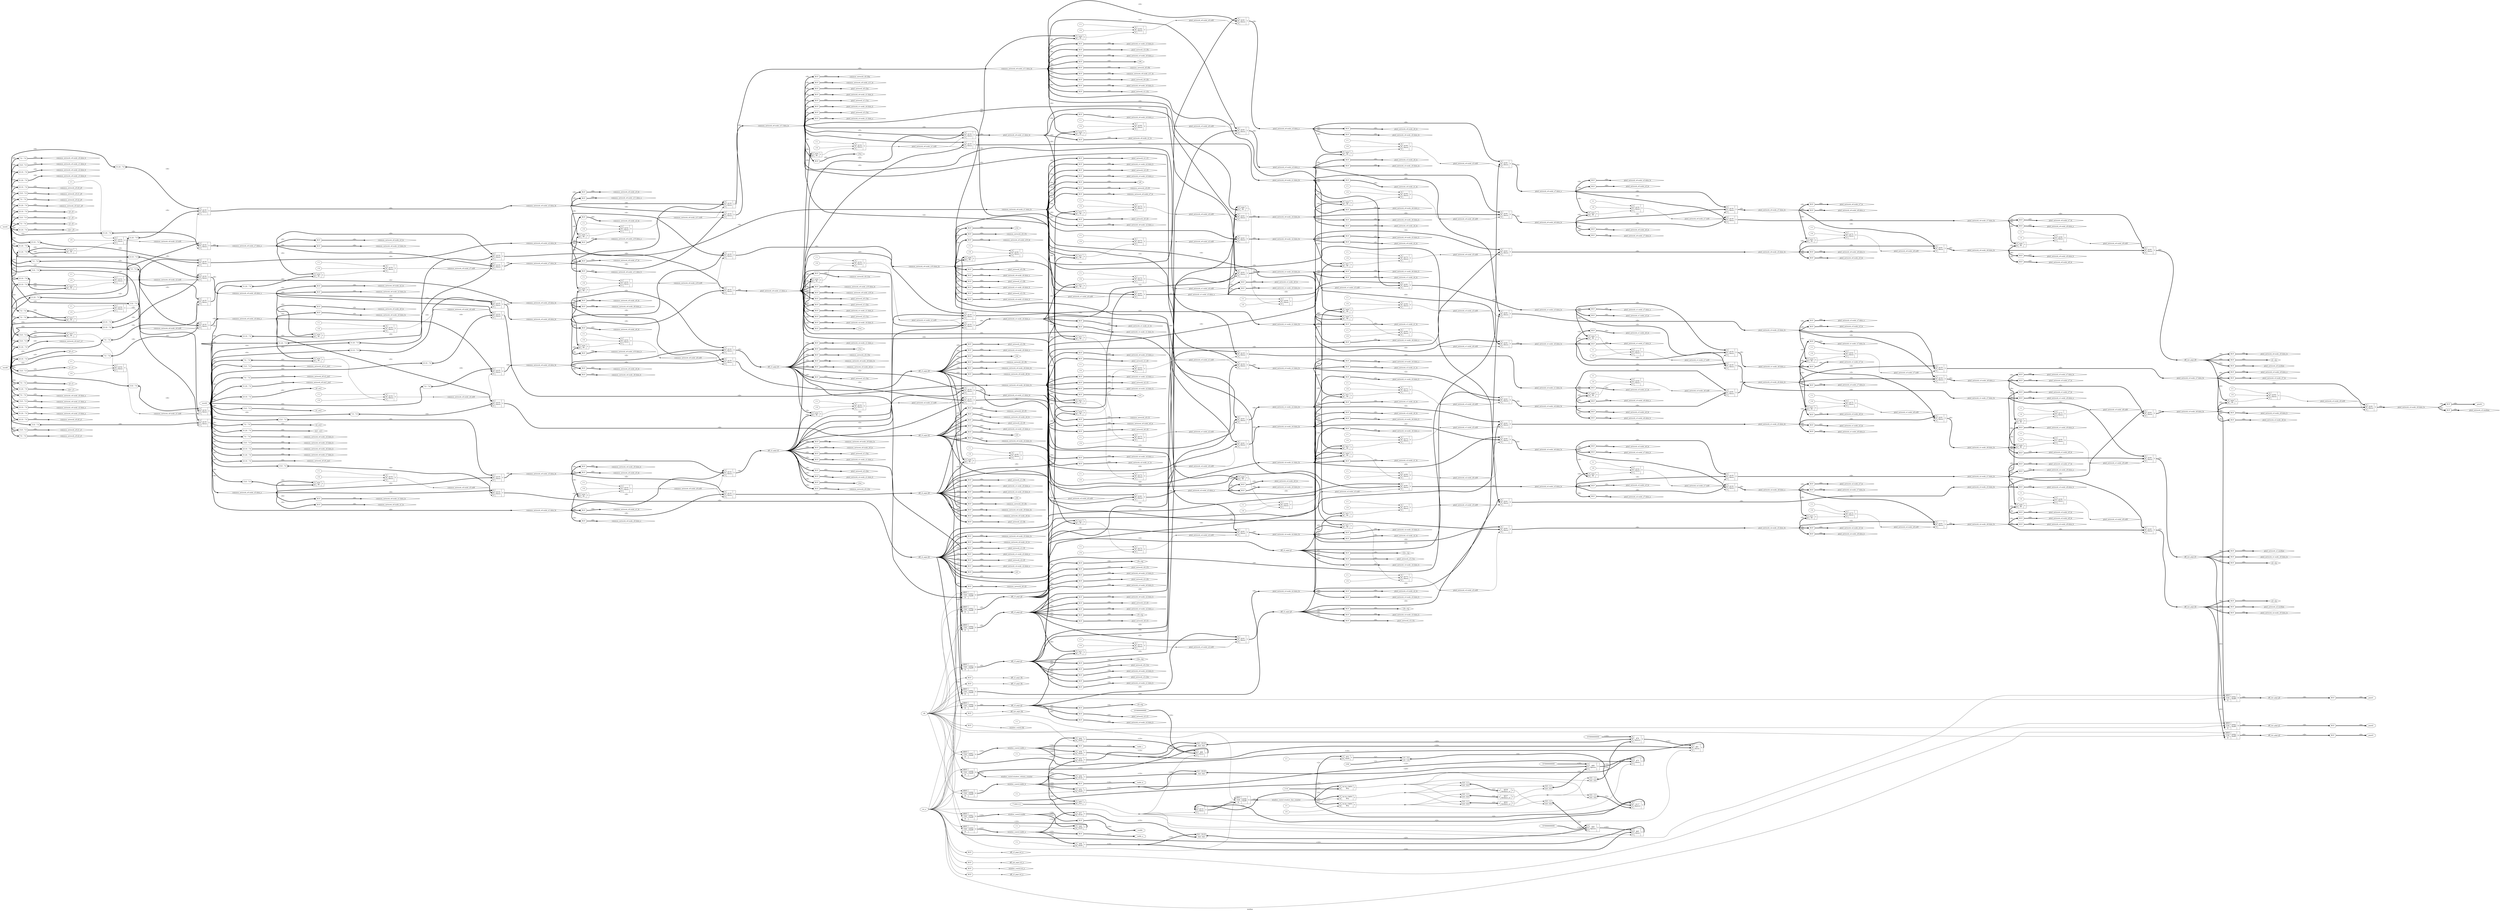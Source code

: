 digraph "median" {
label="median";
rankdir="LR";
remincross=true;
n79 [ shape=diamond, label="c0h", color="black", fontcolor="black" ];
n80 [ shape=diamond, label="c0l", color="black", fontcolor="black" ];
n81 [ shape=diamond, label="c0m", color="black", fontcolor="black" ];
n82 [ shape=diamond, label="c1h", color="black", fontcolor="black" ];
n83 [ shape=diamond, label="c1l", color="black", fontcolor="black" ];
n84 [ shape=diamond, label="c1m", color="black", fontcolor="black" ];
n85 [ shape=diamond, label="c2h", color="black", fontcolor="black" ];
n86 [ shape=diamond, label="c2h_reg", color="black", fontcolor="black" ];
n87 [ shape=diamond, label="c2l", color="black", fontcolor="black" ];
n88 [ shape=diamond, label="c2l_reg", color="black", fontcolor="black" ];
n89 [ shape=diamond, label="c2m", color="black", fontcolor="black" ];
n90 [ shape=diamond, label="c2m_reg", color="black", fontcolor="black" ];
n91 [ shape=diamond, label="c3h", color="black", fontcolor="black" ];
n92 [ shape=diamond, label="c3h_reg", color="black", fontcolor="black" ];
n93 [ shape=diamond, label="c3l", color="black", fontcolor="black" ];
n94 [ shape=diamond, label="c3l_reg", color="black", fontcolor="black" ];
n95 [ shape=diamond, label="c3m", color="black", fontcolor="black" ];
n96 [ shape=diamond, label="c3m_reg", color="black", fontcolor="black" ];
n97 [ shape=octagon, label="clk", color="black", fontcolor="black" ];
n98 [ shape=diamond, label="common_network_u0.c0h", color="black", fontcolor="black" ];
n99 [ shape=diamond, label="common_network_u0.c0l", color="black", fontcolor="black" ];
n100 [ shape=diamond, label="common_network_u0.c0m", color="black", fontcolor="black" ];
n101 [ shape=diamond, label="common_network_u0.c1h", color="black", fontcolor="black" ];
n102 [ shape=diamond, label="common_network_u0.c1l", color="black", fontcolor="black" ];
n103 [ shape=diamond, label="common_network_u0.c1m", color="black", fontcolor="black" ];
n104 [ shape=diamond, label="common_network_u0.c2h", color="black", fontcolor="black" ];
n105 [ shape=diamond, label="common_network_u0.c2l", color="black", fontcolor="black" ];
n106 [ shape=diamond, label="common_network_u0.c2m", color="black", fontcolor="black" ];
n107 [ shape=diamond, label="common_network_u0.c3h", color="black", fontcolor="black" ];
n108 [ shape=diamond, label="common_network_u0.c3l", color="black", fontcolor="black" ];
n109 [ shape=diamond, label="common_network_u0.c3m", color="black", fontcolor="black" ];
n110 [ shape=diamond, label="common_network_u0.node_u0.data_a", color="black", fontcolor="black" ];
n111 [ shape=diamond, label="common_network_u0.node_u0.data_b", color="black", fontcolor="black" ];
n112 [ shape=diamond, label="common_network_u0.node_u0.data_hi", color="black", fontcolor="black" ];
n113 [ shape=diamond, label="common_network_u0.node_u0.data_lo", color="black", fontcolor="black" ];
n114 [ shape=diamond, label="common_network_u0.node_u0.sel0", color="black", fontcolor="black" ];
n115 [ shape=diamond, label="common_network_u0.node_u0_hi", color="black", fontcolor="black" ];
n116 [ shape=diamond, label="common_network_u0.node_u0_lo", color="black", fontcolor="black" ];
n117 [ shape=diamond, label="common_network_u0.node_u1.data_a", color="black", fontcolor="black" ];
n118 [ shape=diamond, label="common_network_u0.node_u1.data_b", color="black", fontcolor="black" ];
n119 [ shape=diamond, label="common_network_u0.node_u1.data_hi", color="black", fontcolor="black" ];
n120 [ shape=diamond, label="common_network_u0.node_u1.data_lo", color="black", fontcolor="black" ];
n121 [ shape=diamond, label="common_network_u0.node_u1.sel0", color="black", fontcolor="black" ];
n122 [ shape=diamond, label="common_network_u0.node_u10.data_a", color="black", fontcolor="black" ];
n123 [ shape=diamond, label="common_network_u0.node_u10.data_b", color="black", fontcolor="black" ];
n124 [ shape=diamond, label="common_network_u0.node_u10.data_hi", color="black", fontcolor="black" ];
n125 [ shape=diamond, label="common_network_u0.node_u10.data_lo", color="black", fontcolor="black" ];
n126 [ shape=diamond, label="common_network_u0.node_u10.sel0", color="black", fontcolor="black" ];
n127 [ shape=diamond, label="common_network_u0.node_u10_hi", color="black", fontcolor="black" ];
n128 [ shape=diamond, label="common_network_u0.node_u10_lo", color="black", fontcolor="black" ];
n129 [ shape=diamond, label="common_network_u0.node_u11.data_a", color="black", fontcolor="black" ];
n130 [ shape=diamond, label="common_network_u0.node_u11.data_b", color="black", fontcolor="black" ];
n131 [ shape=diamond, label="common_network_u0.node_u11.data_hi", color="black", fontcolor="black" ];
n132 [ shape=diamond, label="common_network_u0.node_u11.data_lo", color="black", fontcolor="black" ];
n133 [ shape=diamond, label="common_network_u0.node_u11.sel0", color="black", fontcolor="black" ];
n134 [ shape=diamond, label="common_network_u0.node_u11_hi", color="black", fontcolor="black" ];
n135 [ shape=diamond, label="common_network_u0.node_u11_lo", color="black", fontcolor="black" ];
n136 [ shape=diamond, label="common_network_u0.node_u1_hi", color="black", fontcolor="black" ];
n137 [ shape=diamond, label="common_network_u0.node_u1_lo", color="black", fontcolor="black" ];
n138 [ shape=diamond, label="common_network_u0.node_u2.data_a", color="black", fontcolor="black" ];
n139 [ shape=diamond, label="common_network_u0.node_u2.data_b", color="black", fontcolor="black" ];
n140 [ shape=diamond, label="common_network_u0.node_u2.data_hi", color="black", fontcolor="black" ];
n141 [ shape=diamond, label="common_network_u0.node_u2.data_lo", color="black", fontcolor="black" ];
n142 [ shape=diamond, label="common_network_u0.node_u2.sel0", color="black", fontcolor="black" ];
n143 [ shape=diamond, label="common_network_u0.node_u2_hi", color="black", fontcolor="black" ];
n144 [ shape=diamond, label="common_network_u0.node_u2_lo", color="black", fontcolor="black" ];
n145 [ shape=diamond, label="common_network_u0.node_u3.data_a", color="black", fontcolor="black" ];
n146 [ shape=diamond, label="common_network_u0.node_u3.data_b", color="black", fontcolor="black" ];
n147 [ shape=diamond, label="common_network_u0.node_u3.data_hi", color="black", fontcolor="black" ];
n148 [ shape=diamond, label="common_network_u0.node_u3.data_lo", color="black", fontcolor="black" ];
n149 [ shape=diamond, label="common_network_u0.node_u3.sel0", color="black", fontcolor="black" ];
n150 [ shape=diamond, label="common_network_u0.node_u3_hi", color="black", fontcolor="black" ];
n151 [ shape=diamond, label="common_network_u0.node_u3_lo", color="black", fontcolor="black" ];
n152 [ shape=diamond, label="common_network_u0.node_u4.data_a", color="black", fontcolor="black" ];
n153 [ shape=diamond, label="common_network_u0.node_u4.data_b", color="black", fontcolor="black" ];
n154 [ shape=diamond, label="common_network_u0.node_u4.data_hi", color="black", fontcolor="black" ];
n155 [ shape=diamond, label="common_network_u0.node_u4.data_lo", color="black", fontcolor="black" ];
n156 [ shape=diamond, label="common_network_u0.node_u4.sel0", color="black", fontcolor="black" ];
n157 [ shape=diamond, label="common_network_u0.node_u4_hi", color="black", fontcolor="black" ];
n158 [ shape=diamond, label="common_network_u0.node_u4_lo", color="black", fontcolor="black" ];
n159 [ shape=diamond, label="common_network_u0.node_u5.data_a", color="black", fontcolor="black" ];
n160 [ shape=diamond, label="common_network_u0.node_u5.data_b", color="black", fontcolor="black" ];
n161 [ shape=diamond, label="common_network_u0.node_u5.data_hi", color="black", fontcolor="black" ];
n162 [ shape=diamond, label="common_network_u0.node_u5.data_lo", color="black", fontcolor="black" ];
n163 [ shape=diamond, label="common_network_u0.node_u5.sel0", color="black", fontcolor="black" ];
n164 [ shape=diamond, label="common_network_u0.node_u5_hi", color="black", fontcolor="black" ];
n165 [ shape=diamond, label="common_network_u0.node_u5_lo", color="black", fontcolor="black" ];
n166 [ shape=diamond, label="common_network_u0.node_u6.data_a", color="black", fontcolor="black" ];
n167 [ shape=diamond, label="common_network_u0.node_u6.data_b", color="black", fontcolor="black" ];
n168 [ shape=diamond, label="common_network_u0.node_u6.data_hi", color="black", fontcolor="black" ];
n169 [ shape=diamond, label="common_network_u0.node_u6.data_lo", color="black", fontcolor="black" ];
n170 [ shape=diamond, label="common_network_u0.node_u6.sel0", color="black", fontcolor="black" ];
n171 [ shape=diamond, label="common_network_u0.node_u6_hi", color="black", fontcolor="black" ];
n172 [ shape=diamond, label="common_network_u0.node_u6_lo", color="black", fontcolor="black" ];
n173 [ shape=diamond, label="common_network_u0.node_u7.data_a", color="black", fontcolor="black" ];
n174 [ shape=diamond, label="common_network_u0.node_u7.data_b", color="black", fontcolor="black" ];
n175 [ shape=diamond, label="common_network_u0.node_u7.data_hi", color="black", fontcolor="black" ];
n176 [ shape=diamond, label="common_network_u0.node_u7.data_lo", color="black", fontcolor="black" ];
n177 [ shape=diamond, label="common_network_u0.node_u7.sel0", color="black", fontcolor="black" ];
n178 [ shape=diamond, label="common_network_u0.node_u7_hi", color="black", fontcolor="black" ];
n179 [ shape=diamond, label="common_network_u0.node_u7_lo", color="black", fontcolor="black" ];
n180 [ shape=diamond, label="common_network_u0.node_u8.data_a", color="black", fontcolor="black" ];
n181 [ shape=diamond, label="common_network_u0.node_u8.data_b", color="black", fontcolor="black" ];
n182 [ shape=diamond, label="common_network_u0.node_u8.data_hi", color="black", fontcolor="black" ];
n183 [ shape=diamond, label="common_network_u0.node_u8.data_lo", color="black", fontcolor="black" ];
n184 [ shape=diamond, label="common_network_u0.node_u8.sel0", color="black", fontcolor="black" ];
n185 [ shape=diamond, label="common_network_u0.node_u8_hi", color="black", fontcolor="black" ];
n186 [ shape=diamond, label="common_network_u0.node_u8_lo", color="black", fontcolor="black" ];
n187 [ shape=diamond, label="common_network_u0.node_u9.data_a", color="black", fontcolor="black" ];
n188 [ shape=diamond, label="common_network_u0.node_u9.data_b", color="black", fontcolor="black" ];
n189 [ shape=diamond, label="common_network_u0.node_u9.data_hi", color="black", fontcolor="black" ];
n190 [ shape=diamond, label="common_network_u0.node_u9.data_lo", color="black", fontcolor="black" ];
n191 [ shape=diamond, label="common_network_u0.node_u9.sel0", color="black", fontcolor="black" ];
n192 [ shape=diamond, label="common_network_u0.node_u9_hi", color="black", fontcolor="black" ];
n193 [ shape=diamond, label="common_network_u0.node_u9_lo", color="black", fontcolor="black" ];
n194 [ shape=diamond, label="common_network_u0.x0_y0", color="black", fontcolor="black" ];
n195 [ shape=diamond, label="common_network_u0.x0_y1", color="black", fontcolor="black" ];
n196 [ shape=diamond, label="common_network_u0.x0_ym1", color="black", fontcolor="black" ];
n197 [ shape=diamond, label="common_network_u0.x1_y0", color="black", fontcolor="black" ];
n198 [ shape=diamond, label="common_network_u0.x1_y1", color="black", fontcolor="black" ];
n199 [ shape=diamond, label="common_network_u0.x1_ym1", color="black", fontcolor="black" ];
n200 [ shape=diamond, label="common_network_u0.x2_y0", color="black", fontcolor="black" ];
n201 [ shape=diamond, label="common_network_u0.x2_y1", color="black", fontcolor="black" ];
n202 [ shape=diamond, label="common_network_u0.x2_ym1", color="black", fontcolor="black" ];
n203 [ shape=diamond, label="common_network_u0.xm1_y0", color="black", fontcolor="black" ];
n204 [ shape=diamond, label="common_network_u0.xm1_y1", color="black", fontcolor="black" ];
n205 [ shape=diamond, label="common_network_u0.xm1_ym1", color="black", fontcolor="black" ];
n206 [ shape=diamond, label="dff_c2_pipe.clk", color="black", fontcolor="black" ];
n207 [ shape=diamond, label="dff_c2_pipe.d0", color="black", fontcolor="black" ];
n208 [ shape=diamond, label="dff_c2_pipe.d1", color="black", fontcolor="black" ];
n209 [ shape=diamond, label="dff_c2_pipe.d2", color="black", fontcolor="black" ];
n210 [ shape=diamond, label="dff_c2_pipe.q0", color="black", fontcolor="black" ];
n211 [ shape=diamond, label="dff_c2_pipe.q1", color="black", fontcolor="black" ];
n212 [ shape=diamond, label="dff_c2_pipe.q2", color="black", fontcolor="black" ];
n213 [ shape=diamond, label="dff_c2_pipe.rst_n", color="black", fontcolor="black" ];
n214 [ shape=diamond, label="dff_c3_pipe.clk", color="black", fontcolor="black" ];
n215 [ shape=diamond, label="dff_c3_pipe.d0", color="black", fontcolor="black" ];
n216 [ shape=diamond, label="dff_c3_pipe.d1", color="black", fontcolor="black" ];
n217 [ shape=diamond, label="dff_c3_pipe.d2", color="black", fontcolor="black" ];
n218 [ shape=diamond, label="dff_c3_pipe.q0", color="black", fontcolor="black" ];
n219 [ shape=diamond, label="dff_c3_pipe.q1", color="black", fontcolor="black" ];
n220 [ shape=diamond, label="dff_c3_pipe.q2", color="black", fontcolor="black" ];
n221 [ shape=diamond, label="dff_c3_pipe.rst_n", color="black", fontcolor="black" ];
n222 [ shape=diamond, label="dff_out_pipe.clk", color="black", fontcolor="black" ];
n223 [ shape=diamond, label="dff_out_pipe.d0", color="black", fontcolor="black" ];
n224 [ shape=diamond, label="dff_out_pipe.d1", color="black", fontcolor="black" ];
n225 [ shape=diamond, label="dff_out_pipe.d2", color="black", fontcolor="black" ];
n226 [ shape=diamond, label="dff_out_pipe.q0", color="black", fontcolor="black" ];
n227 [ shape=diamond, label="dff_out_pipe.q1", color="black", fontcolor="black" ];
n228 [ shape=diamond, label="dff_out_pipe.q2", color="black", fontcolor="black" ];
n229 [ shape=diamond, label="dff_out_pipe.rst_n", color="black", fontcolor="black" ];
n230 [ shape=diamond, label="p1_sig", color="black", fontcolor="black" ];
n231 [ shape=diamond, label="p2_sig", color="black", fontcolor="black" ];
n232 [ shape=diamond, label="p3_sig", color="black", fontcolor="black" ];
n233 [ shape=octagon, label="pixel1", color="black", fontcolor="black" ];
n234 [ shape=octagon, label="pixel2", color="black", fontcolor="black" ];
n235 [ shape=octagon, label="pixel3", color="black", fontcolor="black" ];
n236 [ shape=octagon, label="pixel4", color="black", fontcolor="black" ];
n237 [ shape=diamond, label="pixel_network_u0.c1h", color="black", fontcolor="black" ];
n238 [ shape=diamond, label="pixel_network_u0.c1l", color="black", fontcolor="black" ];
n239 [ shape=diamond, label="pixel_network_u0.c1m", color="black", fontcolor="black" ];
n240 [ shape=diamond, label="pixel_network_u0.c2h", color="black", fontcolor="black" ];
n241 [ shape=diamond, label="pixel_network_u0.c2l", color="black", fontcolor="black" ];
n242 [ shape=diamond, label="pixel_network_u0.c2m", color="black", fontcolor="black" ];
n243 [ shape=diamond, label="pixel_network_u0.c3h", color="black", fontcolor="black" ];
n244 [ shape=diamond, label="pixel_network_u0.c3l", color="black", fontcolor="black" ];
n245 [ shape=diamond, label="pixel_network_u0.c3m", color="black", fontcolor="black" ];
n246 [ shape=diamond, label="pixel_network_u0.median", color="black", fontcolor="black" ];
n247 [ shape=diamond, label="pixel_network_u0.node_u0.data_a", color="black", fontcolor="black" ];
n248 [ shape=diamond, label="pixel_network_u0.node_u0.data_b", color="black", fontcolor="black" ];
n249 [ shape=diamond, label="pixel_network_u0.node_u0.data_lo", color="black", fontcolor="black" ];
n250 [ shape=diamond, label="pixel_network_u0.node_u0.sel0", color="black", fontcolor="black" ];
n251 [ shape=diamond, label="pixel_network_u0.node_u0_lo", color="black", fontcolor="black" ];
n252 [ shape=diamond, label="pixel_network_u0.node_u1.data_a", color="black", fontcolor="black" ];
n253 [ shape=diamond, label="pixel_network_u0.node_u1.data_b", color="black", fontcolor="black" ];
n254 [ shape=diamond, label="pixel_network_u0.node_u1.data_hi", color="black", fontcolor="black" ];
n255 [ shape=diamond, label="pixel_network_u0.node_u1.data_lo", color="black", fontcolor="black" ];
n256 [ shape=diamond, label="pixel_network_u0.node_u1.sel0", color="black", fontcolor="black" ];
n257 [ shape=diamond, label="pixel_network_u0.node_u1_hi", color="black", fontcolor="black" ];
n258 [ shape=diamond, label="pixel_network_u0.node_u1_lo", color="black", fontcolor="black" ];
n259 [ shape=diamond, label="pixel_network_u0.node_u2.data_a", color="black", fontcolor="black" ];
n260 [ shape=diamond, label="pixel_network_u0.node_u2.data_b", color="black", fontcolor="black" ];
n261 [ shape=diamond, label="pixel_network_u0.node_u2.data_hi", color="black", fontcolor="black" ];
n262 [ shape=diamond, label="pixel_network_u0.node_u2.sel0", color="black", fontcolor="black" ];
n263 [ shape=diamond, label="pixel_network_u0.node_u2_hi", color="black", fontcolor="black" ];
n264 [ shape=diamond, label="pixel_network_u0.node_u3.data_a", color="black", fontcolor="black" ];
n265 [ shape=diamond, label="pixel_network_u0.node_u3.data_b", color="black", fontcolor="black" ];
n266 [ shape=diamond, label="pixel_network_u0.node_u3.data_lo", color="black", fontcolor="black" ];
n267 [ shape=diamond, label="pixel_network_u0.node_u3.sel0", color="black", fontcolor="black" ];
n268 [ shape=diamond, label="pixel_network_u0.node_u3_lo", color="black", fontcolor="black" ];
n269 [ shape=diamond, label="pixel_network_u0.node_u4.data_a", color="black", fontcolor="black" ];
n270 [ shape=diamond, label="pixel_network_u0.node_u4.data_b", color="black", fontcolor="black" ];
n271 [ shape=diamond, label="pixel_network_u0.node_u4.data_hi", color="black", fontcolor="black" ];
n272 [ shape=diamond, label="pixel_network_u0.node_u4.sel0", color="black", fontcolor="black" ];
n273 [ shape=diamond, label="pixel_network_u0.node_u4_hi", color="black", fontcolor="black" ];
n274 [ shape=diamond, label="pixel_network_u0.node_u5.data_a", color="black", fontcolor="black" ];
n275 [ shape=diamond, label="pixel_network_u0.node_u5.data_b", color="black", fontcolor="black" ];
n276 [ shape=diamond, label="pixel_network_u0.node_u5.data_hi", color="black", fontcolor="black" ];
n277 [ shape=diamond, label="pixel_network_u0.node_u5.sel0", color="black", fontcolor="black" ];
n278 [ shape=diamond, label="pixel_network_u0.node_u5_hi", color="black", fontcolor="black" ];
n279 [ shape=diamond, label="pixel_network_u0.node_u6.data_a", color="black", fontcolor="black" ];
n280 [ shape=diamond, label="pixel_network_u0.node_u6.data_b", color="black", fontcolor="black" ];
n281 [ shape=diamond, label="pixel_network_u0.node_u6.data_lo", color="black", fontcolor="black" ];
n282 [ shape=diamond, label="pixel_network_u0.node_u6.sel0", color="black", fontcolor="black" ];
n283 [ shape=diamond, label="pixel_network_u0.node_u6_lo", color="black", fontcolor="black" ];
n284 [ shape=diamond, label="pixel_network_u0.node_u7.data_a", color="black", fontcolor="black" ];
n285 [ shape=diamond, label="pixel_network_u0.node_u7.data_b", color="black", fontcolor="black" ];
n286 [ shape=diamond, label="pixel_network_u0.node_u7.data_hi", color="black", fontcolor="black" ];
n287 [ shape=diamond, label="pixel_network_u0.node_u7.data_lo", color="black", fontcolor="black" ];
n288 [ shape=diamond, label="pixel_network_u0.node_u7.sel0", color="black", fontcolor="black" ];
n289 [ shape=diamond, label="pixel_network_u0.node_u7_hi", color="black", fontcolor="black" ];
n290 [ shape=diamond, label="pixel_network_u0.node_u7_lo", color="black", fontcolor="black" ];
n291 [ shape=diamond, label="pixel_network_u0.node_u8.data_a", color="black", fontcolor="black" ];
n292 [ shape=diamond, label="pixel_network_u0.node_u8.data_b", color="black", fontcolor="black" ];
n293 [ shape=diamond, label="pixel_network_u0.node_u8.data_hi", color="black", fontcolor="black" ];
n294 [ shape=diamond, label="pixel_network_u0.node_u8.sel0", color="black", fontcolor="black" ];
n295 [ shape=diamond, label="pixel_network_u0.node_u8_hi", color="black", fontcolor="black" ];
n296 [ shape=diamond, label="pixel_network_u0.node_u9.data_a", color="black", fontcolor="black" ];
n297 [ shape=diamond, label="pixel_network_u0.node_u9.data_b", color="black", fontcolor="black" ];
n298 [ shape=diamond, label="pixel_network_u0.node_u9.data_lo", color="black", fontcolor="black" ];
n299 [ shape=diamond, label="pixel_network_u0.node_u9.sel0", color="black", fontcolor="black" ];
n300 [ shape=diamond, label="pixel_network_u1.c1h", color="black", fontcolor="black" ];
n301 [ shape=diamond, label="pixel_network_u1.c1l", color="black", fontcolor="black" ];
n302 [ shape=diamond, label="pixel_network_u1.c1m", color="black", fontcolor="black" ];
n303 [ shape=diamond, label="pixel_network_u1.c2h", color="black", fontcolor="black" ];
n304 [ shape=diamond, label="pixel_network_u1.c2l", color="black", fontcolor="black" ];
n305 [ shape=diamond, label="pixel_network_u1.c2m", color="black", fontcolor="black" ];
n306 [ shape=diamond, label="pixel_network_u1.c3h", color="black", fontcolor="black" ];
n307 [ shape=diamond, label="pixel_network_u1.c3l", color="black", fontcolor="black" ];
n308 [ shape=diamond, label="pixel_network_u1.c3m", color="black", fontcolor="black" ];
n309 [ shape=diamond, label="pixel_network_u1.median", color="black", fontcolor="black" ];
n310 [ shape=diamond, label="pixel_network_u1.node_u0.data_a", color="black", fontcolor="black" ];
n311 [ shape=diamond, label="pixel_network_u1.node_u0.data_b", color="black", fontcolor="black" ];
n312 [ shape=diamond, label="pixel_network_u1.node_u0.data_lo", color="black", fontcolor="black" ];
n313 [ shape=diamond, label="pixel_network_u1.node_u0.sel0", color="black", fontcolor="black" ];
n314 [ shape=diamond, label="pixel_network_u1.node_u0_lo", color="black", fontcolor="black" ];
n315 [ shape=diamond, label="pixel_network_u1.node_u1.data_a", color="black", fontcolor="black" ];
n316 [ shape=diamond, label="pixel_network_u1.node_u1.data_b", color="black", fontcolor="black" ];
n317 [ shape=diamond, label="pixel_network_u1.node_u1.data_hi", color="black", fontcolor="black" ];
n318 [ shape=diamond, label="pixel_network_u1.node_u1.data_lo", color="black", fontcolor="black" ];
n319 [ shape=diamond, label="pixel_network_u1.node_u1.sel0", color="black", fontcolor="black" ];
n320 [ shape=diamond, label="pixel_network_u1.node_u1_hi", color="black", fontcolor="black" ];
n321 [ shape=diamond, label="pixel_network_u1.node_u1_lo", color="black", fontcolor="black" ];
n322 [ shape=diamond, label="pixel_network_u1.node_u2.data_a", color="black", fontcolor="black" ];
n323 [ shape=diamond, label="pixel_network_u1.node_u2.data_b", color="black", fontcolor="black" ];
n324 [ shape=diamond, label="pixel_network_u1.node_u2.data_hi", color="black", fontcolor="black" ];
n325 [ shape=diamond, label="pixel_network_u1.node_u2.sel0", color="black", fontcolor="black" ];
n326 [ shape=diamond, label="pixel_network_u1.node_u2_hi", color="black", fontcolor="black" ];
n327 [ shape=diamond, label="pixel_network_u1.node_u3.data_a", color="black", fontcolor="black" ];
n328 [ shape=diamond, label="pixel_network_u1.node_u3.data_b", color="black", fontcolor="black" ];
n329 [ shape=diamond, label="pixel_network_u1.node_u3.data_lo", color="black", fontcolor="black" ];
n330 [ shape=diamond, label="pixel_network_u1.node_u3.sel0", color="black", fontcolor="black" ];
n331 [ shape=diamond, label="pixel_network_u1.node_u3_lo", color="black", fontcolor="black" ];
n332 [ shape=diamond, label="pixel_network_u1.node_u4.data_a", color="black", fontcolor="black" ];
n333 [ shape=diamond, label="pixel_network_u1.node_u4.data_b", color="black", fontcolor="black" ];
n334 [ shape=diamond, label="pixel_network_u1.node_u4.data_hi", color="black", fontcolor="black" ];
n335 [ shape=diamond, label="pixel_network_u1.node_u4.sel0", color="black", fontcolor="black" ];
n336 [ shape=diamond, label="pixel_network_u1.node_u4_hi", color="black", fontcolor="black" ];
n337 [ shape=diamond, label="pixel_network_u1.node_u5.data_a", color="black", fontcolor="black" ];
n338 [ shape=diamond, label="pixel_network_u1.node_u5.data_b", color="black", fontcolor="black" ];
n339 [ shape=diamond, label="pixel_network_u1.node_u5.data_hi", color="black", fontcolor="black" ];
n340 [ shape=diamond, label="pixel_network_u1.node_u5.sel0", color="black", fontcolor="black" ];
n341 [ shape=diamond, label="pixel_network_u1.node_u5_hi", color="black", fontcolor="black" ];
n342 [ shape=diamond, label="pixel_network_u1.node_u6.data_a", color="black", fontcolor="black" ];
n343 [ shape=diamond, label="pixel_network_u1.node_u6.data_b", color="black", fontcolor="black" ];
n344 [ shape=diamond, label="pixel_network_u1.node_u6.data_lo", color="black", fontcolor="black" ];
n345 [ shape=diamond, label="pixel_network_u1.node_u6.sel0", color="black", fontcolor="black" ];
n346 [ shape=diamond, label="pixel_network_u1.node_u6_lo", color="black", fontcolor="black" ];
n347 [ shape=diamond, label="pixel_network_u1.node_u7.data_a", color="black", fontcolor="black" ];
n348 [ shape=diamond, label="pixel_network_u1.node_u7.data_b", color="black", fontcolor="black" ];
n349 [ shape=diamond, label="pixel_network_u1.node_u7.data_hi", color="black", fontcolor="black" ];
n350 [ shape=diamond, label="pixel_network_u1.node_u7.data_lo", color="black", fontcolor="black" ];
n351 [ shape=diamond, label="pixel_network_u1.node_u7.sel0", color="black", fontcolor="black" ];
n352 [ shape=diamond, label="pixel_network_u1.node_u7_hi", color="black", fontcolor="black" ];
n353 [ shape=diamond, label="pixel_network_u1.node_u7_lo", color="black", fontcolor="black" ];
n354 [ shape=diamond, label="pixel_network_u1.node_u8.data_a", color="black", fontcolor="black" ];
n355 [ shape=diamond, label="pixel_network_u1.node_u8.data_b", color="black", fontcolor="black" ];
n356 [ shape=diamond, label="pixel_network_u1.node_u8.data_hi", color="black", fontcolor="black" ];
n357 [ shape=diamond, label="pixel_network_u1.node_u8.sel0", color="black", fontcolor="black" ];
n358 [ shape=diamond, label="pixel_network_u1.node_u8_hi", color="black", fontcolor="black" ];
n359 [ shape=diamond, label="pixel_network_u1.node_u9.data_a", color="black", fontcolor="black" ];
n360 [ shape=diamond, label="pixel_network_u1.node_u9.data_b", color="black", fontcolor="black" ];
n361 [ shape=diamond, label="pixel_network_u1.node_u9.data_lo", color="black", fontcolor="black" ];
n362 [ shape=diamond, label="pixel_network_u1.node_u9.sel0", color="black", fontcolor="black" ];
n363 [ shape=diamond, label="pixel_network_u2.c1h", color="black", fontcolor="black" ];
n364 [ shape=diamond, label="pixel_network_u2.c1l", color="black", fontcolor="black" ];
n365 [ shape=diamond, label="pixel_network_u2.c1m", color="black", fontcolor="black" ];
n366 [ shape=diamond, label="pixel_network_u2.c2h", color="black", fontcolor="black" ];
n367 [ shape=diamond, label="pixel_network_u2.c2l", color="black", fontcolor="black" ];
n368 [ shape=diamond, label="pixel_network_u2.c2m", color="black", fontcolor="black" ];
n369 [ shape=diamond, label="pixel_network_u2.c3h", color="black", fontcolor="black" ];
n370 [ shape=diamond, label="pixel_network_u2.c3l", color="black", fontcolor="black" ];
n371 [ shape=diamond, label="pixel_network_u2.c3m", color="black", fontcolor="black" ];
n372 [ shape=diamond, label="pixel_network_u2.median", color="black", fontcolor="black" ];
n373 [ shape=diamond, label="pixel_network_u2.node_u0.data_a", color="black", fontcolor="black" ];
n374 [ shape=diamond, label="pixel_network_u2.node_u0.data_b", color="black", fontcolor="black" ];
n375 [ shape=diamond, label="pixel_network_u2.node_u0.data_lo", color="black", fontcolor="black" ];
n376 [ shape=diamond, label="pixel_network_u2.node_u0.sel0", color="black", fontcolor="black" ];
n377 [ shape=diamond, label="pixel_network_u2.node_u0_lo", color="black", fontcolor="black" ];
n378 [ shape=diamond, label="pixel_network_u2.node_u1.data_a", color="black", fontcolor="black" ];
n379 [ shape=diamond, label="pixel_network_u2.node_u1.data_b", color="black", fontcolor="black" ];
n380 [ shape=diamond, label="pixel_network_u2.node_u1.data_hi", color="black", fontcolor="black" ];
n381 [ shape=diamond, label="pixel_network_u2.node_u1.data_lo", color="black", fontcolor="black" ];
n382 [ shape=diamond, label="pixel_network_u2.node_u1.sel0", color="black", fontcolor="black" ];
n383 [ shape=diamond, label="pixel_network_u2.node_u1_hi", color="black", fontcolor="black" ];
n384 [ shape=diamond, label="pixel_network_u2.node_u1_lo", color="black", fontcolor="black" ];
n385 [ shape=diamond, label="pixel_network_u2.node_u2.data_a", color="black", fontcolor="black" ];
n386 [ shape=diamond, label="pixel_network_u2.node_u2.data_b", color="black", fontcolor="black" ];
n387 [ shape=diamond, label="pixel_network_u2.node_u2.data_hi", color="black", fontcolor="black" ];
n388 [ shape=diamond, label="pixel_network_u2.node_u2.sel0", color="black", fontcolor="black" ];
n389 [ shape=diamond, label="pixel_network_u2.node_u2_hi", color="black", fontcolor="black" ];
n390 [ shape=diamond, label="pixel_network_u2.node_u3.data_a", color="black", fontcolor="black" ];
n391 [ shape=diamond, label="pixel_network_u2.node_u3.data_b", color="black", fontcolor="black" ];
n392 [ shape=diamond, label="pixel_network_u2.node_u3.data_lo", color="black", fontcolor="black" ];
n393 [ shape=diamond, label="pixel_network_u2.node_u3.sel0", color="black", fontcolor="black" ];
n394 [ shape=diamond, label="pixel_network_u2.node_u3_lo", color="black", fontcolor="black" ];
n395 [ shape=diamond, label="pixel_network_u2.node_u4.data_a", color="black", fontcolor="black" ];
n396 [ shape=diamond, label="pixel_network_u2.node_u4.data_b", color="black", fontcolor="black" ];
n397 [ shape=diamond, label="pixel_network_u2.node_u4.data_hi", color="black", fontcolor="black" ];
n398 [ shape=diamond, label="pixel_network_u2.node_u4.sel0", color="black", fontcolor="black" ];
n399 [ shape=diamond, label="pixel_network_u2.node_u4_hi", color="black", fontcolor="black" ];
n400 [ shape=diamond, label="pixel_network_u2.node_u5.data_a", color="black", fontcolor="black" ];
n401 [ shape=diamond, label="pixel_network_u2.node_u5.data_b", color="black", fontcolor="black" ];
n402 [ shape=diamond, label="pixel_network_u2.node_u5.data_hi", color="black", fontcolor="black" ];
n403 [ shape=diamond, label="pixel_network_u2.node_u5.sel0", color="black", fontcolor="black" ];
n404 [ shape=diamond, label="pixel_network_u2.node_u5_hi", color="black", fontcolor="black" ];
n405 [ shape=diamond, label="pixel_network_u2.node_u6.data_a", color="black", fontcolor="black" ];
n406 [ shape=diamond, label="pixel_network_u2.node_u6.data_b", color="black", fontcolor="black" ];
n407 [ shape=diamond, label="pixel_network_u2.node_u6.data_lo", color="black", fontcolor="black" ];
n408 [ shape=diamond, label="pixel_network_u2.node_u6.sel0", color="black", fontcolor="black" ];
n409 [ shape=diamond, label="pixel_network_u2.node_u6_lo", color="black", fontcolor="black" ];
n410 [ shape=diamond, label="pixel_network_u2.node_u7.data_a", color="black", fontcolor="black" ];
n411 [ shape=diamond, label="pixel_network_u2.node_u7.data_b", color="black", fontcolor="black" ];
n412 [ shape=diamond, label="pixel_network_u2.node_u7.data_hi", color="black", fontcolor="black" ];
n413 [ shape=diamond, label="pixel_network_u2.node_u7.data_lo", color="black", fontcolor="black" ];
n414 [ shape=diamond, label="pixel_network_u2.node_u7.sel0", color="black", fontcolor="black" ];
n415 [ shape=diamond, label="pixel_network_u2.node_u7_hi", color="black", fontcolor="black" ];
n416 [ shape=diamond, label="pixel_network_u2.node_u7_lo", color="black", fontcolor="black" ];
n417 [ shape=diamond, label="pixel_network_u2.node_u8.data_a", color="black", fontcolor="black" ];
n418 [ shape=diamond, label="pixel_network_u2.node_u8.data_b", color="black", fontcolor="black" ];
n419 [ shape=diamond, label="pixel_network_u2.node_u8.data_hi", color="black", fontcolor="black" ];
n420 [ shape=diamond, label="pixel_network_u2.node_u8.sel0", color="black", fontcolor="black" ];
n421 [ shape=diamond, label="pixel_network_u2.node_u8_hi", color="black", fontcolor="black" ];
n422 [ shape=diamond, label="pixel_network_u2.node_u9.data_a", color="black", fontcolor="black" ];
n423 [ shape=diamond, label="pixel_network_u2.node_u9.data_b", color="black", fontcolor="black" ];
n424 [ shape=diamond, label="pixel_network_u2.node_u9.data_lo", color="black", fontcolor="black" ];
n425 [ shape=diamond, label="pixel_network_u2.node_u9.sel0", color="black", fontcolor="black" ];
n426 [ shape=diamond, label="pixel_network_u3.c1h", color="black", fontcolor="black" ];
n427 [ shape=diamond, label="pixel_network_u3.c1l", color="black", fontcolor="black" ];
n428 [ shape=diamond, label="pixel_network_u3.c1m", color="black", fontcolor="black" ];
n429 [ shape=diamond, label="pixel_network_u3.c2h", color="black", fontcolor="black" ];
n430 [ shape=diamond, label="pixel_network_u3.c2l", color="black", fontcolor="black" ];
n431 [ shape=diamond, label="pixel_network_u3.c2m", color="black", fontcolor="black" ];
n432 [ shape=diamond, label="pixel_network_u3.c3h", color="black", fontcolor="black" ];
n433 [ shape=diamond, label="pixel_network_u3.c3l", color="black", fontcolor="black" ];
n434 [ shape=diamond, label="pixel_network_u3.c3m", color="black", fontcolor="black" ];
n435 [ shape=diamond, label="pixel_network_u3.median", color="black", fontcolor="black" ];
n436 [ shape=diamond, label="pixel_network_u3.node_u0.data_a", color="black", fontcolor="black" ];
n437 [ shape=diamond, label="pixel_network_u3.node_u0.data_b", color="black", fontcolor="black" ];
n438 [ shape=diamond, label="pixel_network_u3.node_u0.data_lo", color="black", fontcolor="black" ];
n439 [ shape=diamond, label="pixel_network_u3.node_u0.sel0", color="black", fontcolor="black" ];
n440 [ shape=diamond, label="pixel_network_u3.node_u0_lo", color="black", fontcolor="black" ];
n441 [ shape=diamond, label="pixel_network_u3.node_u1.data_a", color="black", fontcolor="black" ];
n442 [ shape=diamond, label="pixel_network_u3.node_u1.data_b", color="black", fontcolor="black" ];
n443 [ shape=diamond, label="pixel_network_u3.node_u1.data_hi", color="black", fontcolor="black" ];
n444 [ shape=diamond, label="pixel_network_u3.node_u1.data_lo", color="black", fontcolor="black" ];
n445 [ shape=diamond, label="pixel_network_u3.node_u1.sel0", color="black", fontcolor="black" ];
n446 [ shape=diamond, label="pixel_network_u3.node_u1_hi", color="black", fontcolor="black" ];
n447 [ shape=diamond, label="pixel_network_u3.node_u1_lo", color="black", fontcolor="black" ];
n448 [ shape=diamond, label="pixel_network_u3.node_u2.data_a", color="black", fontcolor="black" ];
n449 [ shape=diamond, label="pixel_network_u3.node_u2.data_b", color="black", fontcolor="black" ];
n450 [ shape=diamond, label="pixel_network_u3.node_u2.data_hi", color="black", fontcolor="black" ];
n451 [ shape=diamond, label="pixel_network_u3.node_u2.sel0", color="black", fontcolor="black" ];
n452 [ shape=diamond, label="pixel_network_u3.node_u2_hi", color="black", fontcolor="black" ];
n453 [ shape=diamond, label="pixel_network_u3.node_u3.data_a", color="black", fontcolor="black" ];
n454 [ shape=diamond, label="pixel_network_u3.node_u3.data_b", color="black", fontcolor="black" ];
n455 [ shape=diamond, label="pixel_network_u3.node_u3.data_lo", color="black", fontcolor="black" ];
n456 [ shape=diamond, label="pixel_network_u3.node_u3.sel0", color="black", fontcolor="black" ];
n457 [ shape=diamond, label="pixel_network_u3.node_u3_lo", color="black", fontcolor="black" ];
n458 [ shape=diamond, label="pixel_network_u3.node_u4.data_a", color="black", fontcolor="black" ];
n459 [ shape=diamond, label="pixel_network_u3.node_u4.data_b", color="black", fontcolor="black" ];
n460 [ shape=diamond, label="pixel_network_u3.node_u4.data_hi", color="black", fontcolor="black" ];
n461 [ shape=diamond, label="pixel_network_u3.node_u4.sel0", color="black", fontcolor="black" ];
n462 [ shape=diamond, label="pixel_network_u3.node_u4_hi", color="black", fontcolor="black" ];
n463 [ shape=diamond, label="pixel_network_u3.node_u5.data_a", color="black", fontcolor="black" ];
n464 [ shape=diamond, label="pixel_network_u3.node_u5.data_b", color="black", fontcolor="black" ];
n465 [ shape=diamond, label="pixel_network_u3.node_u5.data_hi", color="black", fontcolor="black" ];
n466 [ shape=diamond, label="pixel_network_u3.node_u5.sel0", color="black", fontcolor="black" ];
n467 [ shape=diamond, label="pixel_network_u3.node_u5_hi", color="black", fontcolor="black" ];
n468 [ shape=diamond, label="pixel_network_u3.node_u6.data_a", color="black", fontcolor="black" ];
n469 [ shape=diamond, label="pixel_network_u3.node_u6.data_b", color="black", fontcolor="black" ];
n470 [ shape=diamond, label="pixel_network_u3.node_u6.data_lo", color="black", fontcolor="black" ];
n471 [ shape=diamond, label="pixel_network_u3.node_u6.sel0", color="black", fontcolor="black" ];
n472 [ shape=diamond, label="pixel_network_u3.node_u6_lo", color="black", fontcolor="black" ];
n473 [ shape=diamond, label="pixel_network_u3.node_u7.data_a", color="black", fontcolor="black" ];
n474 [ shape=diamond, label="pixel_network_u3.node_u7.data_b", color="black", fontcolor="black" ];
n475 [ shape=diamond, label="pixel_network_u3.node_u7.data_hi", color="black", fontcolor="black" ];
n476 [ shape=diamond, label="pixel_network_u3.node_u7.data_lo", color="black", fontcolor="black" ];
n477 [ shape=diamond, label="pixel_network_u3.node_u7.sel0", color="black", fontcolor="black" ];
n478 [ shape=diamond, label="pixel_network_u3.node_u7_hi", color="black", fontcolor="black" ];
n479 [ shape=diamond, label="pixel_network_u3.node_u7_lo", color="black", fontcolor="black" ];
n480 [ shape=diamond, label="pixel_network_u3.node_u8.data_a", color="black", fontcolor="black" ];
n481 [ shape=diamond, label="pixel_network_u3.node_u8.data_b", color="black", fontcolor="black" ];
n482 [ shape=diamond, label="pixel_network_u3.node_u8.data_hi", color="black", fontcolor="black" ];
n483 [ shape=diamond, label="pixel_network_u3.node_u8.sel0", color="black", fontcolor="black" ];
n484 [ shape=diamond, label="pixel_network_u3.node_u8_hi", color="black", fontcolor="black" ];
n485 [ shape=diamond, label="pixel_network_u3.node_u9.data_a", color="black", fontcolor="black" ];
n486 [ shape=diamond, label="pixel_network_u3.node_u9.data_b", color="black", fontcolor="black" ];
n487 [ shape=diamond, label="pixel_network_u3.node_u9.data_lo", color="black", fontcolor="black" ];
n488 [ shape=diamond, label="pixel_network_u3.node_u9.sel0", color="black", fontcolor="black" ];
n489 [ shape=octagon, label="raddr_a", color="black", fontcolor="black" ];
n490 [ shape=octagon, label="raddr_b", color="black", fontcolor="black" ];
n491 [ shape=octagon, label="raddr_c", color="black", fontcolor="black" ];
n492 [ shape=octagon, label="rst_n", color="black", fontcolor="black" ];
n493 [ shape=octagon, label="waddr", color="black", fontcolor="black" ];
n494 [ shape=diamond, label="window_contol.clk", color="black", fontcolor="black" ];
n495 [ shape=diamond, label="window_contol.raddr_a", color="black", fontcolor="black" ];
n496 [ shape=diamond, label="window_contol.raddr_b", color="black", fontcolor="black" ];
n497 [ shape=diamond, label="window_contol.raddr_c", color="black", fontcolor="black" ];
n498 [ shape=diamond, label="window_contol.rst_n", color="black", fontcolor="black" ];
n499 [ shape=diamond, label="window_contol.waddr", color="black", fontcolor="black" ];
n500 [ shape=diamond, label="window_contol.window_column_counter", color="black", fontcolor="black" ];
n501 [ shape=diamond, label="window_contol.window_line_counter", color="black", fontcolor="black" ];
n502 [ shape=octagon, label="word0", color="black", fontcolor="black" ];
n503 [ shape=octagon, label="word1", color="black", fontcolor="black" ];
n504 [ shape=octagon, label="word2", color="black", fontcolor="black" ];
n505 [ shape=diamond, label="x0_y0", color="black", fontcolor="black" ];
n506 [ shape=diamond, label="x0_y1", color="black", fontcolor="black" ];
n507 [ shape=diamond, label="x0_ym1", color="black", fontcolor="black" ];
n508 [ shape=diamond, label="x1_y0", color="black", fontcolor="black" ];
n509 [ shape=diamond, label="x1_y1", color="black", fontcolor="black" ];
n510 [ shape=diamond, label="x1_ym1", color="black", fontcolor="black" ];
n511 [ shape=diamond, label="x2_y0", color="black", fontcolor="black" ];
n512 [ shape=diamond, label="x2_y1", color="black", fontcolor="black" ];
n513 [ shape=diamond, label="x2_ym1", color="black", fontcolor="black" ];
n514 [ shape=diamond, label="xm1_y0", color="black", fontcolor="black" ];
n515 [ shape=diamond, label="xm1_y1", color="black", fontcolor="black" ];
n516 [ shape=diamond, label="xm1_ym1", color="black", fontcolor="black" ];
c520 [ shape=record, label="{{<p517> A|<p518> B}|$34\n$lt|{<p519> Y}}" ];
x0 [ shape=record, style=rounded, label="<s0> 7:0 - 7:0 " ];
x0:e -> c520:p517:w [arrowhead=odiamond, arrowtail=odiamond, dir=both, color="black", style="setlinewidth(3)", label="<8>"];
x1 [ shape=record, style=rounded, label="<s0> 7:0 - 7:0 " ];
x1:e -> c520:p518:w [arrowhead=odiamond, arrowtail=odiamond, dir=both, color="black", style="setlinewidth(3)", label="<8>"];
c522 [ shape=record, label="{{<p517> A|<p518> B|<p521> S}|$132\n$mux|{<p519> Y}}" ];
x2 [ shape=record, style=rounded, label="<s0> 7:0 - 7:0 " ];
x2:e -> c522:p517:w [arrowhead=odiamond, arrowtail=odiamond, dir=both, color="black", style="setlinewidth(3)", label="<8>"];
x3 [ shape=record, style=rounded, label="<s0> 7:0 - 7:0 " ];
x3:e -> c522:p518:w [arrowhead=odiamond, arrowtail=odiamond, dir=both, color="black", style="setlinewidth(3)", label="<8>"];
c523 [ shape=record, label="{{<p517> A|<p518> B|<p521> S}|$135\n$mux|{<p519> Y}}" ];
x4 [ shape=record, style=rounded, label="<s0> 7:0 - 7:0 " ];
x4:e -> c523:p517:w [arrowhead=odiamond, arrowtail=odiamond, dir=both, color="black", style="setlinewidth(3)", label="<8>"];
x5 [ shape=record, style=rounded, label="<s0> 7:0 - 7:0 " ];
x5:e -> c523:p518:w [arrowhead=odiamond, arrowtail=odiamond, dir=both, color="black", style="setlinewidth(3)", label="<8>"];
v6 [ label="1'1" ];
v7 [ label="1'0" ];
c524 [ shape=record, label="{{<p517> A|<p518> B|<p521> S}|$152\n$mux|{<p519> Y}}" ];
c525 [ shape=record, label="{{<p517> A|<p518> B}|$34\n$lt|{<p519> Y}}" ];
x8 [ shape=record, style=rounded, label="<s0> 15:8 - 7:0 " ];
x8:e -> c525:p517:w [arrowhead=odiamond, arrowtail=odiamond, dir=both, color="black", style="setlinewidth(3)", label="<8>"];
x9 [ shape=record, style=rounded, label="<s0> 15:8 - 7:0 " ];
x9:e -> c525:p518:w [arrowhead=odiamond, arrowtail=odiamond, dir=both, color="black", style="setlinewidth(3)", label="<8>"];
c526 [ shape=record, label="{{<p517> A|<p518> B|<p521> S}|$132\n$mux|{<p519> Y}}" ];
x10 [ shape=record, style=rounded, label="<s0> 15:8 - 7:0 " ];
x10:e -> c526:p517:w [arrowhead=odiamond, arrowtail=odiamond, dir=both, color="black", style="setlinewidth(3)", label="<8>"];
x11 [ shape=record, style=rounded, label="<s0> 15:8 - 7:0 " ];
x11:e -> c526:p518:w [arrowhead=odiamond, arrowtail=odiamond, dir=both, color="black", style="setlinewidth(3)", label="<8>"];
c527 [ shape=record, label="{{<p517> A|<p518> B|<p521> S}|$135\n$mux|{<p519> Y}}" ];
x12 [ shape=record, style=rounded, label="<s0> 15:8 - 7:0 " ];
x12:e -> c527:p517:w [arrowhead=odiamond, arrowtail=odiamond, dir=both, color="black", style="setlinewidth(3)", label="<8>"];
x13 [ shape=record, style=rounded, label="<s0> 15:8 - 7:0 " ];
x13:e -> c527:p518:w [arrowhead=odiamond, arrowtail=odiamond, dir=both, color="black", style="setlinewidth(3)", label="<8>"];
v14 [ label="1'1" ];
v15 [ label="1'0" ];
c528 [ shape=record, label="{{<p517> A|<p518> B|<p521> S}|$152\n$mux|{<p519> Y}}" ];
c529 [ shape=record, label="{{<p517> A|<p518> B}|$34\n$lt|{<p519> Y}}" ];
c530 [ shape=record, label="{{<p517> A|<p518> B|<p521> S}|$132\n$mux|{<p519> Y}}" ];
c531 [ shape=record, label="{{<p517> A|<p518> B|<p521> S}|$135\n$mux|{<p519> Y}}" ];
v16 [ label="1'1" ];
v17 [ label="1'0" ];
c532 [ shape=record, label="{{<p517> A|<p518> B|<p521> S}|$152\n$mux|{<p519> Y}}" ];
c533 [ shape=record, label="{{<p517> A|<p518> B}|$34\n$lt|{<p519> Y}}" ];
c534 [ shape=record, label="{{<p517> A|<p518> B|<p521> S}|$132\n$mux|{<p519> Y}}" ];
c535 [ shape=record, label="{{<p517> A|<p518> B|<p521> S}|$135\n$mux|{<p519> Y}}" ];
v18 [ label="1'1" ];
v19 [ label="1'0" ];
c536 [ shape=record, label="{{<p517> A|<p518> B|<p521> S}|$152\n$mux|{<p519> Y}}" ];
c537 [ shape=record, label="{{<p517> A|<p518> B}|$34\n$lt|{<p519> Y}}" ];
x20 [ shape=record, style=rounded, label="<s0> 23:16 - 7:0 " ];
x20:e -> c537:p517:w [arrowhead=odiamond, arrowtail=odiamond, dir=both, color="black", style="setlinewidth(3)", label="<8>"];
x21 [ shape=record, style=rounded, label="<s0> 23:16 - 7:0 " ];
x21:e -> c537:p518:w [arrowhead=odiamond, arrowtail=odiamond, dir=both, color="black", style="setlinewidth(3)", label="<8>"];
c538 [ shape=record, label="{{<p517> A|<p518> B|<p521> S}|$132\n$mux|{<p519> Y}}" ];
x22 [ shape=record, style=rounded, label="<s0> 23:16 - 7:0 " ];
x22:e -> c538:p517:w [arrowhead=odiamond, arrowtail=odiamond, dir=both, color="black", style="setlinewidth(3)", label="<8>"];
x23 [ shape=record, style=rounded, label="<s0> 23:16 - 7:0 " ];
x23:e -> c538:p518:w [arrowhead=odiamond, arrowtail=odiamond, dir=both, color="black", style="setlinewidth(3)", label="<8>"];
c539 [ shape=record, label="{{<p517> A|<p518> B|<p521> S}|$135\n$mux|{<p519> Y}}" ];
x24 [ shape=record, style=rounded, label="<s0> 23:16 - 7:0 " ];
x24:e -> c539:p517:w [arrowhead=odiamond, arrowtail=odiamond, dir=both, color="black", style="setlinewidth(3)", label="<8>"];
x25 [ shape=record, style=rounded, label="<s0> 23:16 - 7:0 " ];
x25:e -> c539:p518:w [arrowhead=odiamond, arrowtail=odiamond, dir=both, color="black", style="setlinewidth(3)", label="<8>"];
v26 [ label="1'1" ];
v27 [ label="1'0" ];
c540 [ shape=record, label="{{<p517> A|<p518> B|<p521> S}|$152\n$mux|{<p519> Y}}" ];
c541 [ shape=record, label="{{<p517> A|<p518> B}|$34\n$lt|{<p519> Y}}" ];
x28 [ shape=record, style=rounded, label="<s0> 31:24 - 7:0 " ];
x28:e -> c541:p517:w [arrowhead=odiamond, arrowtail=odiamond, dir=both, color="black", style="setlinewidth(3)", label="<8>"];
x29 [ shape=record, style=rounded, label="<s0> 31:24 - 7:0 " ];
x29:e -> c541:p518:w [arrowhead=odiamond, arrowtail=odiamond, dir=both, color="black", style="setlinewidth(3)", label="<8>"];
c542 [ shape=record, label="{{<p517> A|<p518> B|<p521> S}|$132\n$mux|{<p519> Y}}" ];
x30 [ shape=record, style=rounded, label="<s0> 31:24 - 7:0 " ];
x30:e -> c542:p517:w [arrowhead=odiamond, arrowtail=odiamond, dir=both, color="black", style="setlinewidth(3)", label="<8>"];
x31 [ shape=record, style=rounded, label="<s0> 31:24 - 7:0 " ];
x31:e -> c542:p518:w [arrowhead=odiamond, arrowtail=odiamond, dir=both, color="black", style="setlinewidth(3)", label="<8>"];
c543 [ shape=record, label="{{<p517> A|<p518> B|<p521> S}|$135\n$mux|{<p519> Y}}" ];
x32 [ shape=record, style=rounded, label="<s0> 31:24 - 7:0 " ];
x32:e -> c543:p517:w [arrowhead=odiamond, arrowtail=odiamond, dir=both, color="black", style="setlinewidth(3)", label="<8>"];
x33 [ shape=record, style=rounded, label="<s0> 31:24 - 7:0 " ];
x33:e -> c543:p518:w [arrowhead=odiamond, arrowtail=odiamond, dir=both, color="black", style="setlinewidth(3)", label="<8>"];
v34 [ label="1'1" ];
v35 [ label="1'0" ];
c544 [ shape=record, label="{{<p517> A|<p518> B|<p521> S}|$152\n$mux|{<p519> Y}}" ];
c545 [ shape=record, label="{{<p517> A|<p518> B}|$34\n$lt|{<p519> Y}}" ];
x36 [ shape=record, style=rounded, label="<s0> 7:0 - 7:0 " ];
x36:e -> c545:p518:w [arrowhead=odiamond, arrowtail=odiamond, dir=both, color="black", style="setlinewidth(3)", label="<8>"];
c546 [ shape=record, label="{{<p517> A|<p518> B|<p521> S}|$132\n$mux|{<p519> Y}}" ];
x37 [ shape=record, style=rounded, label="<s0> 7:0 - 7:0 " ];
x37:e -> c546:p518:w [arrowhead=odiamond, arrowtail=odiamond, dir=both, color="black", style="setlinewidth(3)", label="<8>"];
c547 [ shape=record, label="{{<p517> A|<p518> B|<p521> S}|$135\n$mux|{<p519> Y}}" ];
x38 [ shape=record, style=rounded, label="<s0> 7:0 - 7:0 " ];
x38:e -> c547:p517:w [arrowhead=odiamond, arrowtail=odiamond, dir=both, color="black", style="setlinewidth(3)", label="<8>"];
v39 [ label="1'1" ];
v40 [ label="1'0" ];
c548 [ shape=record, label="{{<p517> A|<p518> B|<p521> S}|$152\n$mux|{<p519> Y}}" ];
c549 [ shape=record, label="{{<p517> A|<p518> B}|$34\n$lt|{<p519> Y}}" ];
x41 [ shape=record, style=rounded, label="<s0> 15:8 - 7:0 " ];
x41:e -> c549:p518:w [arrowhead=odiamond, arrowtail=odiamond, dir=both, color="black", style="setlinewidth(3)", label="<8>"];
c550 [ shape=record, label="{{<p517> A|<p518> B|<p521> S}|$132\n$mux|{<p519> Y}}" ];
x42 [ shape=record, style=rounded, label="<s0> 15:8 - 7:0 " ];
x42:e -> c550:p518:w [arrowhead=odiamond, arrowtail=odiamond, dir=both, color="black", style="setlinewidth(3)", label="<8>"];
c551 [ shape=record, label="{{<p517> A|<p518> B|<p521> S}|$135\n$mux|{<p519> Y}}" ];
x43 [ shape=record, style=rounded, label="<s0> 15:8 - 7:0 " ];
x43:e -> c551:p517:w [arrowhead=odiamond, arrowtail=odiamond, dir=both, color="black", style="setlinewidth(3)", label="<8>"];
v44 [ label="1'1" ];
v45 [ label="1'0" ];
c552 [ shape=record, label="{{<p517> A|<p518> B|<p521> S}|$152\n$mux|{<p519> Y}}" ];
c553 [ shape=record, label="{{<p517> A|<p518> B}|$34\n$lt|{<p519> Y}}" ];
x46 [ shape=record, style=rounded, label="<s0> 23:16 - 7:0 " ];
x46:e -> c553:p518:w [arrowhead=odiamond, arrowtail=odiamond, dir=both, color="black", style="setlinewidth(3)", label="<8>"];
c554 [ shape=record, label="{{<p517> A|<p518> B|<p521> S}|$132\n$mux|{<p519> Y}}" ];
x47 [ shape=record, style=rounded, label="<s0> 23:16 - 7:0 " ];
x47:e -> c554:p518:w [arrowhead=odiamond, arrowtail=odiamond, dir=both, color="black", style="setlinewidth(3)", label="<8>"];
c555 [ shape=record, label="{{<p517> A|<p518> B|<p521> S}|$135\n$mux|{<p519> Y}}" ];
x48 [ shape=record, style=rounded, label="<s0> 23:16 - 7:0 " ];
x48:e -> c555:p517:w [arrowhead=odiamond, arrowtail=odiamond, dir=both, color="black", style="setlinewidth(3)", label="<8>"];
v49 [ label="1'1" ];
v50 [ label="1'0" ];
c556 [ shape=record, label="{{<p517> A|<p518> B|<p521> S}|$152\n$mux|{<p519> Y}}" ];
c557 [ shape=record, label="{{<p517> A|<p518> B}|$34\n$lt|{<p519> Y}}" ];
x51 [ shape=record, style=rounded, label="<s0> 31:24 - 7:0 " ];
x51:e -> c557:p518:w [arrowhead=odiamond, arrowtail=odiamond, dir=both, color="black", style="setlinewidth(3)", label="<8>"];
c558 [ shape=record, label="{{<p517> A|<p518> B|<p521> S}|$132\n$mux|{<p519> Y}}" ];
x52 [ shape=record, style=rounded, label="<s0> 31:24 - 7:0 " ];
x52:e -> c558:p518:w [arrowhead=odiamond, arrowtail=odiamond, dir=both, color="black", style="setlinewidth(3)", label="<8>"];
c559 [ shape=record, label="{{<p517> A|<p518> B|<p521> S}|$135\n$mux|{<p519> Y}}" ];
x53 [ shape=record, style=rounded, label="<s0> 31:24 - 7:0 " ];
x53:e -> c559:p517:w [arrowhead=odiamond, arrowtail=odiamond, dir=both, color="black", style="setlinewidth(3)", label="<8>"];
v54 [ label="1'1" ];
v55 [ label="1'0" ];
c560 [ shape=record, label="{{<p517> A|<p518> B|<p521> S}|$152\n$mux|{<p519> Y}}" ];
c561 [ shape=record, label="{{<p517> A|<p518> B}|$34\n$lt|{<p519> Y}}" ];
c562 [ shape=record, label="{{<p517> A|<p518> B|<p521> S}|$132\n$mux|{<p519> Y}}" ];
c563 [ shape=record, label="{{<p517> A|<p518> B|<p521> S}|$135\n$mux|{<p519> Y}}" ];
v56 [ label="1'1" ];
v57 [ label="1'0" ];
c564 [ shape=record, label="{{<p517> A|<p518> B|<p521> S}|$152\n$mux|{<p519> Y}}" ];
c565 [ shape=record, label="{{<p517> A|<p518> B}|$34\n$lt|{<p519> Y}}" ];
c566 [ shape=record, label="{{<p517> A|<p518> B|<p521> S}|$132\n$mux|{<p519> Y}}" ];
c567 [ shape=record, label="{{<p517> A|<p518> B|<p521> S}|$135\n$mux|{<p519> Y}}" ];
v58 [ label="1'1" ];
v59 [ label="1'0" ];
c568 [ shape=record, label="{{<p517> A|<p518> B|<p521> S}|$152\n$mux|{<p519> Y}}" ];
c573 [ shape=record, label="{{<p569> ARST|<p570> CLK|<p571> D}|$302\n$adff|{<p572> Q}}" ];
c574 [ shape=record, label="{{<p569> ARST|<p570> CLK|<p571> D}|$303\n$adff|{<p572> Q}}" ];
c575 [ shape=record, label="{{<p569> ARST|<p570> CLK|<p571> D}|$304\n$adff|{<p572> Q}}" ];
c576 [ shape=record, label="{{<p569> ARST|<p570> CLK|<p571> D}|$302\n$adff|{<p572> Q}}" ];
c577 [ shape=record, label="{{<p569> ARST|<p570> CLK|<p571> D}|$303\n$adff|{<p572> Q}}" ];
c578 [ shape=record, label="{{<p569> ARST|<p570> CLK|<p571> D}|$304\n$adff|{<p572> Q}}" ];
c579 [ shape=record, label="{{<p569> ARST|<p570> CLK|<p571> D}|$302\n$adff|{<p572> Q}}" ];
c580 [ shape=record, label="{{<p569> ARST|<p570> CLK|<p571> D}|$303\n$adff|{<p572> Q}}" ];
c581 [ shape=record, label="{{<p569> ARST|<p570> CLK|<p571> D}|$304\n$adff|{<p572> Q}}" ];
c582 [ shape=record, label="{{<p517> A|<p518> B}|$28\n$lt|{<p519> Y}}" ];
c583 [ shape=record, label="{{<p517> A|<p518> B|<p521> S}|$181\n$mux|{<p519> Y}}" ];
v60 [ label="1'1" ];
v61 [ label="1'0" ];
c584 [ shape=record, label="{{<p517> A|<p518> B|<p521> S}|$192\n$mux|{<p519> Y}}" ];
c585 [ shape=record, label="{{<p517> A|<p518> B}|$34\n$lt|{<p519> Y}}" ];
c586 [ shape=record, label="{{<p517> A|<p518> B|<p521> S}|$132\n$mux|{<p519> Y}}" ];
c587 [ shape=record, label="{{<p517> A|<p518> B|<p521> S}|$135\n$mux|{<p519> Y}}" ];
v62 [ label="1'1" ];
v63 [ label="1'0" ];
c588 [ shape=record, label="{{<p517> A|<p518> B|<p521> S}|$152\n$mux|{<p519> Y}}" ];
c589 [ shape=record, label="{{<p517> A|<p518> B}|$31\n$lt|{<p519> Y}}" ];
c590 [ shape=record, label="{{<p517> A|<p518> B|<p521> S}|$161\n$mux|{<p519> Y}}" ];
v64 [ label="1'1" ];
v65 [ label="1'0" ];
c591 [ shape=record, label="{{<p517> A|<p518> B|<p521> S}|$172\n$mux|{<p519> Y}}" ];
c592 [ shape=record, label="{{<p517> A|<p518> B}|$28\n$lt|{<p519> Y}}" ];
c593 [ shape=record, label="{{<p517> A|<p518> B|<p521> S}|$181\n$mux|{<p519> Y}}" ];
v66 [ label="1'1" ];
v67 [ label="1'0" ];
c594 [ shape=record, label="{{<p517> A|<p518> B|<p521> S}|$192\n$mux|{<p519> Y}}" ];
c595 [ shape=record, label="{{<p517> A|<p518> B}|$31\n$lt|{<p519> Y}}" ];
c596 [ shape=record, label="{{<p517> A|<p518> B|<p521> S}|$161\n$mux|{<p519> Y}}" ];
v68 [ label="1'1" ];
v69 [ label="1'0" ];
c597 [ shape=record, label="{{<p517> A|<p518> B|<p521> S}|$172\n$mux|{<p519> Y}}" ];
c598 [ shape=record, label="{{<p517> A|<p518> B}|$31\n$lt|{<p519> Y}}" ];
c599 [ shape=record, label="{{<p517> A|<p518> B|<p521> S}|$161\n$mux|{<p519> Y}}" ];
v70 [ label="1'1" ];
v71 [ label="1'0" ];
c600 [ shape=record, label="{{<p517> A|<p518> B|<p521> S}|$172\n$mux|{<p519> Y}}" ];
c601 [ shape=record, label="{{<p517> A|<p518> B}|$28\n$lt|{<p519> Y}}" ];
c602 [ shape=record, label="{{<p517> A|<p518> B|<p521> S}|$181\n$mux|{<p519> Y}}" ];
v72 [ label="1'1" ];
v73 [ label="1'0" ];
c603 [ shape=record, label="{{<p517> A|<p518> B|<p521> S}|$192\n$mux|{<p519> Y}}" ];
c604 [ shape=record, label="{{<p517> A|<p518> B}|$34\n$lt|{<p519> Y}}" ];
c605 [ shape=record, label="{{<p517> A|<p518> B|<p521> S}|$132\n$mux|{<p519> Y}}" ];
c606 [ shape=record, label="{{<p517> A|<p518> B|<p521> S}|$135\n$mux|{<p519> Y}}" ];
v74 [ label="1'1" ];
v75 [ label="1'0" ];
c607 [ shape=record, label="{{<p517> A|<p518> B|<p521> S}|$152\n$mux|{<p519> Y}}" ];
c608 [ shape=record, label="{{<p517> A|<p518> B}|$31\n$lt|{<p519> Y}}" ];
c609 [ shape=record, label="{{<p517> A|<p518> B|<p521> S}|$161\n$mux|{<p519> Y}}" ];
v76 [ label="1'1" ];
v77 [ label="1'0" ];
c610 [ shape=record, label="{{<p517> A|<p518> B|<p521> S}|$172\n$mux|{<p519> Y}}" ];
c611 [ shape=record, label="{{<p517> A|<p518> B}|$28\n$lt|{<p519> Y}}" ];
c612 [ shape=record, label="{{<p517> A|<p518> B|<p521> S}|$181\n$mux|{<p519> Y}}" ];
v78 [ label="1'1" ];
v79 [ label="1'0" ];
c613 [ shape=record, label="{{<p517> A|<p518> B|<p521> S}|$192\n$mux|{<p519> Y}}" ];
c614 [ shape=record, label="{{<p517> A|<p518> B}|$28\n$lt|{<p519> Y}}" ];
c615 [ shape=record, label="{{<p517> A|<p518> B|<p521> S}|$181\n$mux|{<p519> Y}}" ];
v80 [ label="1'1" ];
v81 [ label="1'0" ];
c616 [ shape=record, label="{{<p517> A|<p518> B|<p521> S}|$192\n$mux|{<p519> Y}}" ];
c617 [ shape=record, label="{{<p517> A|<p518> B}|$34\n$lt|{<p519> Y}}" ];
c618 [ shape=record, label="{{<p517> A|<p518> B|<p521> S}|$132\n$mux|{<p519> Y}}" ];
c619 [ shape=record, label="{{<p517> A|<p518> B|<p521> S}|$135\n$mux|{<p519> Y}}" ];
v82 [ label="1'1" ];
v83 [ label="1'0" ];
c620 [ shape=record, label="{{<p517> A|<p518> B|<p521> S}|$152\n$mux|{<p519> Y}}" ];
c621 [ shape=record, label="{{<p517> A|<p518> B}|$31\n$lt|{<p519> Y}}" ];
c622 [ shape=record, label="{{<p517> A|<p518> B|<p521> S}|$161\n$mux|{<p519> Y}}" ];
v84 [ label="1'1" ];
v85 [ label="1'0" ];
c623 [ shape=record, label="{{<p517> A|<p518> B|<p521> S}|$172\n$mux|{<p519> Y}}" ];
c624 [ shape=record, label="{{<p517> A|<p518> B}|$28\n$lt|{<p519> Y}}" ];
c625 [ shape=record, label="{{<p517> A|<p518> B|<p521> S}|$181\n$mux|{<p519> Y}}" ];
v86 [ label="1'1" ];
v87 [ label="1'0" ];
c626 [ shape=record, label="{{<p517> A|<p518> B|<p521> S}|$192\n$mux|{<p519> Y}}" ];
c627 [ shape=record, label="{{<p517> A|<p518> B}|$31\n$lt|{<p519> Y}}" ];
c628 [ shape=record, label="{{<p517> A|<p518> B|<p521> S}|$161\n$mux|{<p519> Y}}" ];
v88 [ label="1'1" ];
v89 [ label="1'0" ];
c629 [ shape=record, label="{{<p517> A|<p518> B|<p521> S}|$172\n$mux|{<p519> Y}}" ];
c630 [ shape=record, label="{{<p517> A|<p518> B}|$31\n$lt|{<p519> Y}}" ];
c631 [ shape=record, label="{{<p517> A|<p518> B|<p521> S}|$161\n$mux|{<p519> Y}}" ];
v90 [ label="1'1" ];
v91 [ label="1'0" ];
c632 [ shape=record, label="{{<p517> A|<p518> B|<p521> S}|$172\n$mux|{<p519> Y}}" ];
c633 [ shape=record, label="{{<p517> A|<p518> B}|$28\n$lt|{<p519> Y}}" ];
c634 [ shape=record, label="{{<p517> A|<p518> B|<p521> S}|$181\n$mux|{<p519> Y}}" ];
v92 [ label="1'1" ];
v93 [ label="1'0" ];
c635 [ shape=record, label="{{<p517> A|<p518> B|<p521> S}|$192\n$mux|{<p519> Y}}" ];
c636 [ shape=record, label="{{<p517> A|<p518> B}|$34\n$lt|{<p519> Y}}" ];
c637 [ shape=record, label="{{<p517> A|<p518> B|<p521> S}|$132\n$mux|{<p519> Y}}" ];
c638 [ shape=record, label="{{<p517> A|<p518> B|<p521> S}|$135\n$mux|{<p519> Y}}" ];
v94 [ label="1'1" ];
v95 [ label="1'0" ];
c639 [ shape=record, label="{{<p517> A|<p518> B|<p521> S}|$152\n$mux|{<p519> Y}}" ];
c640 [ shape=record, label="{{<p517> A|<p518> B}|$31\n$lt|{<p519> Y}}" ];
c641 [ shape=record, label="{{<p517> A|<p518> B|<p521> S}|$161\n$mux|{<p519> Y}}" ];
v96 [ label="1'1" ];
v97 [ label="1'0" ];
c642 [ shape=record, label="{{<p517> A|<p518> B|<p521> S}|$172\n$mux|{<p519> Y}}" ];
c643 [ shape=record, label="{{<p517> A|<p518> B}|$28\n$lt|{<p519> Y}}" ];
c644 [ shape=record, label="{{<p517> A|<p518> B|<p521> S}|$181\n$mux|{<p519> Y}}" ];
v98 [ label="1'1" ];
v99 [ label="1'0" ];
c645 [ shape=record, label="{{<p517> A|<p518> B|<p521> S}|$192\n$mux|{<p519> Y}}" ];
c646 [ shape=record, label="{{<p517> A|<p518> B}|$28\n$lt|{<p519> Y}}" ];
c647 [ shape=record, label="{{<p517> A|<p518> B|<p521> S}|$181\n$mux|{<p519> Y}}" ];
v100 [ label="1'1" ];
v101 [ label="1'0" ];
c648 [ shape=record, label="{{<p517> A|<p518> B|<p521> S}|$192\n$mux|{<p519> Y}}" ];
c649 [ shape=record, label="{{<p517> A|<p518> B}|$34\n$lt|{<p519> Y}}" ];
c650 [ shape=record, label="{{<p517> A|<p518> B|<p521> S}|$132\n$mux|{<p519> Y}}" ];
c651 [ shape=record, label="{{<p517> A|<p518> B|<p521> S}|$135\n$mux|{<p519> Y}}" ];
v102 [ label="1'1" ];
v103 [ label="1'0" ];
c652 [ shape=record, label="{{<p517> A|<p518> B|<p521> S}|$152\n$mux|{<p519> Y}}" ];
c653 [ shape=record, label="{{<p517> A|<p518> B}|$31\n$lt|{<p519> Y}}" ];
c654 [ shape=record, label="{{<p517> A|<p518> B|<p521> S}|$161\n$mux|{<p519> Y}}" ];
v104 [ label="1'1" ];
v105 [ label="1'0" ];
c655 [ shape=record, label="{{<p517> A|<p518> B|<p521> S}|$172\n$mux|{<p519> Y}}" ];
c656 [ shape=record, label="{{<p517> A|<p518> B}|$28\n$lt|{<p519> Y}}" ];
c657 [ shape=record, label="{{<p517> A|<p518> B|<p521> S}|$181\n$mux|{<p519> Y}}" ];
v106 [ label="1'1" ];
v107 [ label="1'0" ];
c658 [ shape=record, label="{{<p517> A|<p518> B|<p521> S}|$192\n$mux|{<p519> Y}}" ];
c659 [ shape=record, label="{{<p517> A|<p518> B}|$31\n$lt|{<p519> Y}}" ];
c660 [ shape=record, label="{{<p517> A|<p518> B|<p521> S}|$161\n$mux|{<p519> Y}}" ];
v108 [ label="1'1" ];
v109 [ label="1'0" ];
c661 [ shape=record, label="{{<p517> A|<p518> B|<p521> S}|$172\n$mux|{<p519> Y}}" ];
c662 [ shape=record, label="{{<p517> A|<p518> B}|$31\n$lt|{<p519> Y}}" ];
c663 [ shape=record, label="{{<p517> A|<p518> B|<p521> S}|$161\n$mux|{<p519> Y}}" ];
v110 [ label="1'1" ];
v111 [ label="1'0" ];
c664 [ shape=record, label="{{<p517> A|<p518> B|<p521> S}|$172\n$mux|{<p519> Y}}" ];
c665 [ shape=record, label="{{<p517> A|<p518> B}|$28\n$lt|{<p519> Y}}" ];
c666 [ shape=record, label="{{<p517> A|<p518> B|<p521> S}|$181\n$mux|{<p519> Y}}" ];
v112 [ label="1'1" ];
v113 [ label="1'0" ];
c667 [ shape=record, label="{{<p517> A|<p518> B|<p521> S}|$192\n$mux|{<p519> Y}}" ];
c668 [ shape=record, label="{{<p517> A|<p518> B}|$34\n$lt|{<p519> Y}}" ];
c669 [ shape=record, label="{{<p517> A|<p518> B|<p521> S}|$132\n$mux|{<p519> Y}}" ];
c670 [ shape=record, label="{{<p517> A|<p518> B|<p521> S}|$135\n$mux|{<p519> Y}}" ];
v114 [ label="1'1" ];
v115 [ label="1'0" ];
c671 [ shape=record, label="{{<p517> A|<p518> B|<p521> S}|$152\n$mux|{<p519> Y}}" ];
c672 [ shape=record, label="{{<p517> A|<p518> B}|$31\n$lt|{<p519> Y}}" ];
c673 [ shape=record, label="{{<p517> A|<p518> B|<p521> S}|$161\n$mux|{<p519> Y}}" ];
v116 [ label="1'1" ];
v117 [ label="1'0" ];
c674 [ shape=record, label="{{<p517> A|<p518> B|<p521> S}|$172\n$mux|{<p519> Y}}" ];
c675 [ shape=record, label="{{<p517> A|<p518> B}|$28\n$lt|{<p519> Y}}" ];
c676 [ shape=record, label="{{<p517> A|<p518> B|<p521> S}|$181\n$mux|{<p519> Y}}" ];
v118 [ label="1'1" ];
v119 [ label="1'0" ];
c677 [ shape=record, label="{{<p517> A|<p518> B|<p521> S}|$192\n$mux|{<p519> Y}}" ];
c678 [ shape=record, label="{{<p517> A|<p518> B}|$28\n$lt|{<p519> Y}}" ];
c679 [ shape=record, label="{{<p517> A|<p518> B|<p521> S}|$181\n$mux|{<p519> Y}}" ];
v120 [ label="1'1" ];
v121 [ label="1'0" ];
c680 [ shape=record, label="{{<p517> A|<p518> B|<p521> S}|$192\n$mux|{<p519> Y}}" ];
c681 [ shape=record, label="{{<p517> A|<p518> B}|$34\n$lt|{<p519> Y}}" ];
c682 [ shape=record, label="{{<p517> A|<p518> B|<p521> S}|$132\n$mux|{<p519> Y}}" ];
c683 [ shape=record, label="{{<p517> A|<p518> B|<p521> S}|$135\n$mux|{<p519> Y}}" ];
v122 [ label="1'1" ];
v123 [ label="1'0" ];
c684 [ shape=record, label="{{<p517> A|<p518> B|<p521> S}|$152\n$mux|{<p519> Y}}" ];
c685 [ shape=record, label="{{<p517> A|<p518> B}|$31\n$lt|{<p519> Y}}" ];
c686 [ shape=record, label="{{<p517> A|<p518> B|<p521> S}|$161\n$mux|{<p519> Y}}" ];
v124 [ label="1'1" ];
v125 [ label="1'0" ];
c687 [ shape=record, label="{{<p517> A|<p518> B|<p521> S}|$172\n$mux|{<p519> Y}}" ];
c688 [ shape=record, label="{{<p517> A|<p518> B}|$28\n$lt|{<p519> Y}}" ];
c689 [ shape=record, label="{{<p517> A|<p518> B|<p521> S}|$181\n$mux|{<p519> Y}}" ];
v126 [ label="1'1" ];
v127 [ label="1'0" ];
c690 [ shape=record, label="{{<p517> A|<p518> B|<p521> S}|$192\n$mux|{<p519> Y}}" ];
c691 [ shape=record, label="{{<p517> A|<p518> B}|$31\n$lt|{<p519> Y}}" ];
c692 [ shape=record, label="{{<p517> A|<p518> B|<p521> S}|$161\n$mux|{<p519> Y}}" ];
v128 [ label="1'1" ];
v129 [ label="1'0" ];
c693 [ shape=record, label="{{<p517> A|<p518> B|<p521> S}|$172\n$mux|{<p519> Y}}" ];
c694 [ shape=record, label="{{<p517> A|<p518> B}|$31\n$lt|{<p519> Y}}" ];
c695 [ shape=record, label="{{<p517> A|<p518> B|<p521> S}|$161\n$mux|{<p519> Y}}" ];
v130 [ label="1'1" ];
v131 [ label="1'0" ];
c696 [ shape=record, label="{{<p517> A|<p518> B|<p521> S}|$172\n$mux|{<p519> Y}}" ];
c697 [ shape=record, label="{{<p517> A|<p518> B}|$28\n$lt|{<p519> Y}}" ];
c698 [ shape=record, label="{{<p517> A|<p518> B|<p521> S}|$181\n$mux|{<p519> Y}}" ];
v132 [ label="1'1" ];
v133 [ label="1'0" ];
c699 [ shape=record, label="{{<p517> A|<p518> B|<p521> S}|$192\n$mux|{<p519> Y}}" ];
c700 [ shape=record, label="{{<p517> A|<p518> B}|$34\n$lt|{<p519> Y}}" ];
c701 [ shape=record, label="{{<p517> A|<p518> B|<p521> S}|$132\n$mux|{<p519> Y}}" ];
c702 [ shape=record, label="{{<p517> A|<p518> B|<p521> S}|$135\n$mux|{<p519> Y}}" ];
v134 [ label="1'1" ];
v135 [ label="1'0" ];
c703 [ shape=record, label="{{<p517> A|<p518> B|<p521> S}|$152\n$mux|{<p519> Y}}" ];
c704 [ shape=record, label="{{<p517> A|<p518> B}|$31\n$lt|{<p519> Y}}" ];
c705 [ shape=record, label="{{<p517> A|<p518> B|<p521> S}|$161\n$mux|{<p519> Y}}" ];
v136 [ label="1'1" ];
v137 [ label="1'0" ];
c706 [ shape=record, label="{{<p517> A|<p518> B|<p521> S}|$172\n$mux|{<p519> Y}}" ];
c707 [ shape=record, label="{{<p517> A|<p518> B}|$28\n$lt|{<p519> Y}}" ];
c708 [ shape=record, label="{{<p517> A|<p518> B|<p521> S}|$181\n$mux|{<p519> Y}}" ];
v138 [ label="1'1" ];
v139 [ label="1'0" ];
c709 [ shape=record, label="{{<p517> A|<p518> B|<p521> S}|$192\n$mux|{<p519> Y}}" ];
v140 [ label="1'1" ];
c710 [ shape=record, label="{{<p517> A|<p518> B}|$58\n$add|{<p519> Y}}" ];
v141 [ label="1'1" ];
c711 [ shape=record, label="{{<p517> A|<p518> B}|$40\n$add|{<p519> Y}}" ];
v142 [ label="1'1" ];
c712 [ shape=record, label="{{<p517> A|<p518> B}|$44\n$add|{<p519> Y}}" ];
v143 [ label="1'1" ];
c713 [ shape=record, label="{{<p517> A|<p518> B}|$48\n$add|{<p519> Y}}" ];
v144 [ label="1'1" ];
c714 [ shape=record, label="{{<p517> A|<p518> B}|$52\n$add|{<p519> Y}}" ];
v145 [ label="1'1" ];
c715 [ shape=record, label="{{<p517> A|<p518> B}|$55\n$add|{<p519> Y}}" ];
c716 [ shape=record, label="{{<p517> A}|$317\n$reduce_or|{<p519> Y}}" ];
x146 [ shape=record, style=rounded, label="<s1> 0:0 - 1:1 |<s0> 0:0 - 0:0 " ];
x146:e -> c716:p517:w [arrowhead=odiamond, arrowtail=odiamond, dir=both, color="black", style="setlinewidth(3)", label="<2>"];
c717 [ shape=record, label="{{<p517> A}|$319\n$reduce_or|{<p519> Y}}" ];
x147 [ shape=record, style=rounded, label="<s1> 0:0 - 1:1 |<s0> 0:0 - 0:0 " ];
x147:e -> c717:p517:w [arrowhead=odiamond, arrowtail=odiamond, dir=both, color="black", style="setlinewidth(3)", label="<2>"];
c718 [ shape=record, label="{{<p517> A}|$321\n$reduce_or|{<p519> Y}}" ];
x148 [ shape=record, style=rounded, label="<s1> 0:0 - 1:1 |<s0> 0:0 - 0:0 " ];
x148:e -> c718:p517:w [arrowhead=odiamond, arrowtail=odiamond, dir=both, color="black", style="setlinewidth(3)", label="<2>"];
v149 [ label="7'1001111" ];
c719 [ shape=record, label="{{<p517> A|<p518> B}|$43\n$ne|{<p519> Y}}" ];
c720 [ shape=record, label="{{<p569> ARST|<p570> CLK|<p571> D}|$295\n$adff|{<p572> Q}}" ];
c721 [ shape=record, label="{{<p569> ARST|<p570> CLK|<p571> D}|$296\n$adff|{<p572> Q}}" ];
c722 [ shape=record, label="{{<p569> ARST|<p570> CLK|<p571> D}|$297\n$adff|{<p572> Q}}" ];
c723 [ shape=record, label="{{<p569> ARST|<p570> CLK|<p571> D}|$298\n$adff|{<p572> Q}}" ];
c724 [ shape=record, label="{{<p569> ARST|<p570> CLK|<p571> D}|$299\n$adff|{<p572> Q}}" ];
c725 [ shape=record, label="{{<p569> ARST|<p570> CLK|<p571> D}|$301\n$adff|{<p572> Q}}" ];
c726 [ shape=record, label="{{<p517> A|<p518> B|<p521> S}|$114\n$mux|{<p519> Y}}" ];
v151 [ label="2'00" ];
c727 [ shape=record, label="{{<p517> A|<p518> B|<p521> S}|$117\n$pmux|{<p519> Y}}" ];
x150 [ shape=record, style=rounded, label="<s1> 1:0 - 3:2 |<s0> 1:0 - 1:0 " ];
x150:e -> c727:p518:w [arrowhead=odiamond, arrowtail=odiamond, dir=both, color="black", style="setlinewidth(3)", label="<4>"];
x152 [ shape=record, style=rounded, label="<s1> 0:0 - 1:1 |<s0> 0:0 - 0:0 " ];
x152:e -> c727:p521:w [arrowhead=odiamond, arrowtail=odiamond, dir=both, color="black", style="setlinewidth(3)", label="<2>"];
v153 [ label="2'10" ];
c728 [ shape=record, label="{{<p517> A|<p518> B}|$118_CMP0\n$eq|{<p519> Y}}" ];
v154 [ label="1'1" ];
c729 [ shape=record, label="{{<p517> A|<p518> B}|$119_CMP0\n$eq|{<p519> Y}}" ];
v155 [ label="1'0" ];
c730 [ shape=record, label="{{<p517> A|<p518> B}|$120_CMP0\n$eq|{<p519> Y}}" ];
v156 [ label="10'0000000000" ];
c731 [ shape=record, label="{{<p517> A|<p518> B|<p521> S}|$60\n$pmux|{<p519> Y}}" ];
x157 [ shape=record, style=rounded, label="<s1> 9:0 - 19:10 |<s0> 9:0 - 9:0 " ];
x157:e -> c731:p518:w [arrowhead=odiamond, arrowtail=odiamond, dir=both, color="black", style="setlinewidth(3)", label="<20>"];
x158 [ shape=record, style=rounded, label="<s1> 0:0 - 1:1 |<s0> 0:0 - 0:0 " ];
x158:e -> c731:p521:w [arrowhead=odiamond, arrowtail=odiamond, dir=both, color="black", style="setlinewidth(3)", label="<2>"];
c732 [ shape=record, label="{{<p517> A|<p518> B|<p521> S}|$65\n$mux|{<p519> Y}}" ];
v159 [ label="10'0000000000" ];
c733 [ shape=record, label="{{<p517> A|<p518> B|<p521> S}|$68\n$pmux|{<p519> Y}}" ];
x160 [ shape=record, style=rounded, label="<s1> 9:0 - 19:10 |<s0> 9:0 - 9:0 " ];
x160:e -> c733:p518:w [arrowhead=odiamond, arrowtail=odiamond, dir=both, color="black", style="setlinewidth(3)", label="<20>"];
x161 [ shape=record, style=rounded, label="<s1> 0:0 - 1:1 |<s0> 0:0 - 0:0 " ];
x161:e -> c733:p521:w [arrowhead=odiamond, arrowtail=odiamond, dir=both, color="black", style="setlinewidth(3)", label="<2>"];
c734 [ shape=record, label="{{<p517> A|<p518> B|<p521> S}|$73\n$mux|{<p519> Y}}" ];
v162 [ label="10'0000000000" ];
c735 [ shape=record, label="{{<p517> A|<p518> B|<p521> S}|$76\n$pmux|{<p519> Y}}" ];
x163 [ shape=record, style=rounded, label="<s1> 9:0 - 19:10 |<s0> 9:0 - 9:0 " ];
x163:e -> c735:p518:w [arrowhead=odiamond, arrowtail=odiamond, dir=both, color="black", style="setlinewidth(3)", label="<20>"];
x164 [ shape=record, style=rounded, label="<s1> 0:0 - 1:1 |<s0> 0:0 - 0:0 " ];
x164:e -> c735:p521:w [arrowhead=odiamond, arrowtail=odiamond, dir=both, color="black", style="setlinewidth(3)", label="<2>"];
c736 [ shape=record, label="{{<p517> A|<p518> B|<p521> S}|$81\n$mux|{<p519> Y}}" ];
v165 [ label="10'0000000000" ];
c737 [ shape=record, label="{{<p517> A|<p518> B|<p521> S}|$88\n$mux|{<p519> Y}}" ];
c738 [ shape=record, label="{{<p517> A|<p518> B}|$54\n$sub|{<p519> Y}}" ];
c739 [ shape=record, label="{{<p517> A|<p518> B}|$56\n$sub|{<p519> Y}}" ];
c740 [ shape=record, label="{{<p517> A|<p518> B}|$57\n$sub|{<p519> Y}}" ];
x166 [shape=box, style=rounded, label="BUF"];
x167 [shape=box, style=rounded, label="BUF"];
x168 [shape=box, style=rounded, label="BUF"];
x169 [shape=box, style=rounded, label="BUF"];
x170 [shape=box, style=rounded, label="BUF"];
x171 [shape=box, style=rounded, label="BUF"];
x172 [shape=box, style=rounded, label="BUF"];
x173 [shape=box, style=rounded, label="BUF"];
x174 [shape=box, style=rounded, label="BUF"];
x175 [shape=box, style=rounded, label="BUF"];
x176 [shape=box, style=rounded, label="BUF"];
x177 [shape=box, style=rounded, label="BUF"];
x178 [shape=box, style=rounded, label="BUF"];
x179 [shape=box, style=rounded, label="BUF"];
x180 [shape=box, style=rounded, label="BUF"];
x181 [shape=box, style=rounded, label="BUF"];
x182 [shape=box, style=rounded, label="BUF"];
x183 [shape=box, style=rounded, label="BUF"];
x184 [shape=box, style=rounded, label="BUF"];
x185 [shape=box, style=rounded, label="BUF"];
x186 [shape=box, style=rounded, label="BUF"];
x187 [shape=box, style=rounded, label="BUF"];
x188 [shape=box, style=rounded, label="BUF"];
x189 [shape=box, style=rounded, label="BUF"];
x190 [shape=box, style=rounded, label="BUF"];
x191 [shape=box, style=rounded, label="BUF"];
x192 [shape=box, style=rounded, label="BUF"];
x193 [shape=box, style=rounded, label="BUF"];
x194 [shape=box, style=rounded, label="BUF"];
x195 [shape=box, style=rounded, label="BUF"];
x196 [ shape=record, style=rounded, label="<s0> 7:0 - 7:0 " ];
x197 [ shape=record, style=rounded, label="<s0> 7:0 - 7:0 " ];
x198 [shape=box, style=rounded, label="BUF"];
x199 [shape=box, style=rounded, label="BUF"];
x200 [shape=box, style=rounded, label="BUF"];
x201 [ shape=record, style=rounded, label="<s0> 15:8 - 7:0 " ];
x202 [ shape=record, style=rounded, label="<s0> 15:8 - 7:0 " ];
x203 [shape=box, style=rounded, label="BUF"];
x204 [shape=box, style=rounded, label="BUF"];
x205 [shape=box, style=rounded, label="BUF"];
x206 [shape=box, style=rounded, label="BUF"];
x207 [shape=box, style=rounded, label="BUF"];
x208 [shape=box, style=rounded, label="BUF"];
x209 [shape=box, style=rounded, label="BUF"];
x210 [shape=box, style=rounded, label="BUF"];
x211 [shape=box, style=rounded, label="BUF"];
x212 [shape=box, style=rounded, label="BUF"];
x213 [shape=box, style=rounded, label="BUF"];
x214 [shape=box, style=rounded, label="BUF"];
x215 [ shape=record, style=rounded, label="<s0> 23:16 - 7:0 " ];
x216 [ shape=record, style=rounded, label="<s0> 23:16 - 7:0 " ];
x217 [shape=box, style=rounded, label="BUF"];
x218 [shape=box, style=rounded, label="BUF"];
x219 [shape=box, style=rounded, label="BUF"];
x220 [ shape=record, style=rounded, label="<s0> 31:24 - 7:0 " ];
x221 [ shape=record, style=rounded, label="<s0> 31:24 - 7:0 " ];
x222 [shape=box, style=rounded, label="BUF"];
x223 [shape=box, style=rounded, label="BUF"];
x224 [shape=box, style=rounded, label="BUF"];
x225 [ shape=record, style=rounded, label="<s0> 7:0 - 7:0 " ];
x226 [shape=box, style=rounded, label="BUF"];
x227 [shape=box, style=rounded, label="BUF"];
x228 [shape=box, style=rounded, label="BUF"];
x229 [ shape=record, style=rounded, label="<s0> 15:8 - 7:0 " ];
x230 [shape=box, style=rounded, label="BUF"];
x231 [shape=box, style=rounded, label="BUF"];
x232 [shape=box, style=rounded, label="BUF"];
x233 [ shape=record, style=rounded, label="<s0> 23:16 - 7:0 " ];
x234 [shape=box, style=rounded, label="BUF"];
x235 [shape=box, style=rounded, label="BUF"];
x236 [ shape=record, style=rounded, label="<s0> 31:24 - 7:0 " ];
x237 [shape=box, style=rounded, label="BUF"];
x238 [shape=box, style=rounded, label="BUF"];
x239 [shape=box, style=rounded, label="BUF"];
x240 [shape=box, style=rounded, label="BUF"];
x241 [shape=box, style=rounded, label="BUF"];
x242 [shape=box, style=rounded, label="BUF"];
x243 [shape=box, style=rounded, label="BUF"];
x244 [shape=box, style=rounded, label="BUF"];
x245 [shape=box, style=rounded, label="BUF"];
x246 [shape=box, style=rounded, label="BUF"];
x247 [shape=box, style=rounded, label="BUF"];
x248 [shape=box, style=rounded, label="BUF"];
x249 [shape=box, style=rounded, label="BUF"];
x250 [shape=box, style=rounded, label="BUF"];
x251 [ shape=record, style=rounded, label="<s0> 23:16 - 7:0 " ];
x252 [ shape=record, style=rounded, label="<s0> 23:16 - 7:0 " ];
x253 [ shape=record, style=rounded, label="<s0> 23:16 - 7:0 " ];
x254 [ shape=record, style=rounded, label="<s0> 15:8 - 7:0 " ];
x255 [ shape=record, style=rounded, label="<s0> 15:8 - 7:0 " ];
x256 [ shape=record, style=rounded, label="<s0> 15:8 - 7:0 " ];
x257 [ shape=record, style=rounded, label="<s0> 7:0 - 7:0 " ];
x258 [ shape=record, style=rounded, label="<s0> 7:0 - 7:0 " ];
x259 [ shape=record, style=rounded, label="<s0> 7:0 - 7:0 " ];
x260 [ shape=record, style=rounded, label="<s0> 31:24 - 7:0 " ];
x261 [ shape=record, style=rounded, label="<s0> 31:24 - 7:0 " ];
x262 [ shape=record, style=rounded, label="<s0> 31:24 - 7:0 " ];
x263 [shape=box, style=rounded, label="BUF"];
x264 [shape=box, style=rounded, label="BUF"];
x265 [shape=box, style=rounded, label="BUF"];
x266 [shape=box, style=rounded, label="BUF"];
x267 [shape=box, style=rounded, label="BUF"];
x268 [shape=box, style=rounded, label="BUF"];
x269 [shape=box, style=rounded, label="BUF"];
x270 [shape=box, style=rounded, label="BUF"];
x271 [shape=box, style=rounded, label="BUF"];
x272 [shape=box, style=rounded, label="BUF"];
x273 [shape=box, style=rounded, label="BUF"];
x274 [shape=box, style=rounded, label="BUF"];
x275 [shape=box, style=rounded, label="BUF"];
x276 [shape=box, style=rounded, label="BUF"];
x277 [shape=box, style=rounded, label="BUF"];
x278 [shape=box, style=rounded, label="BUF"];
x279 [shape=box, style=rounded, label="BUF"];
x280 [shape=box, style=rounded, label="BUF"];
x281 [shape=box, style=rounded, label="BUF"];
x282 [shape=box, style=rounded, label="BUF"];
x283 [shape=box, style=rounded, label="BUF"];
x284 [shape=box, style=rounded, label="BUF"];
x285 [shape=box, style=rounded, label="BUF"];
x286 [shape=box, style=rounded, label="BUF"];
x287 [shape=box, style=rounded, label="BUF"];
x288 [shape=box, style=rounded, label="BUF"];
x289 [shape=box, style=rounded, label="BUF"];
x290 [shape=box, style=rounded, label="BUF"];
x291 [shape=box, style=rounded, label="BUF"];
x292 [shape=box, style=rounded, label="BUF"];
x293 [shape=box, style=rounded, label="BUF"];
x294 [shape=box, style=rounded, label="BUF"];
x295 [shape=box, style=rounded, label="BUF"];
x296 [shape=box, style=rounded, label="BUF"];
x297 [shape=box, style=rounded, label="BUF"];
x298 [shape=box, style=rounded, label="BUF"];
x299 [shape=box, style=rounded, label="BUF"];
x300 [shape=box, style=rounded, label="BUF"];
x301 [shape=box, style=rounded, label="BUF"];
x302 [shape=box, style=rounded, label="BUF"];
x303 [shape=box, style=rounded, label="BUF"];
x304 [shape=box, style=rounded, label="BUF"];
x305 [shape=box, style=rounded, label="BUF"];
x306 [shape=box, style=rounded, label="BUF"];
x307 [shape=box, style=rounded, label="BUF"];
x308 [shape=box, style=rounded, label="BUF"];
x309 [shape=box, style=rounded, label="BUF"];
x310 [shape=box, style=rounded, label="BUF"];
x311 [shape=box, style=rounded, label="BUF"];
x312 [shape=box, style=rounded, label="BUF"];
x313 [shape=box, style=rounded, label="BUF"];
x314 [shape=box, style=rounded, label="BUF"];
x315 [shape=box, style=rounded, label="BUF"];
x316 [shape=box, style=rounded, label="BUF"];
x317 [shape=box, style=rounded, label="BUF"];
x318 [shape=box, style=rounded, label="BUF"];
x319 [shape=box, style=rounded, label="BUF"];
x320 [shape=box, style=rounded, label="BUF"];
x321 [shape=box, style=rounded, label="BUF"];
x322 [shape=box, style=rounded, label="BUF"];
x323 [shape=box, style=rounded, label="BUF"];
x324 [shape=box, style=rounded, label="BUF"];
x325 [shape=box, style=rounded, label="BUF"];
x326 [shape=box, style=rounded, label="BUF"];
x327 [shape=box, style=rounded, label="BUF"];
x328 [shape=box, style=rounded, label="BUF"];
x329 [shape=box, style=rounded, label="BUF"];
x330 [shape=box, style=rounded, label="BUF"];
x331 [shape=box, style=rounded, label="BUF"];
x332 [shape=box, style=rounded, label="BUF"];
x333 [shape=box, style=rounded, label="BUF"];
x334 [shape=box, style=rounded, label="BUF"];
x335 [shape=box, style=rounded, label="BUF"];
x336 [shape=box, style=rounded, label="BUF"];
x337 [shape=box, style=rounded, label="BUF"];
x338 [shape=box, style=rounded, label="BUF"];
x339 [shape=box, style=rounded, label="BUF"];
x340 [shape=box, style=rounded, label="BUF"];
x341 [shape=box, style=rounded, label="BUF"];
x342 [shape=box, style=rounded, label="BUF"];
x343 [shape=box, style=rounded, label="BUF"];
x344 [shape=box, style=rounded, label="BUF"];
x345 [shape=box, style=rounded, label="BUF"];
x346 [shape=box, style=rounded, label="BUF"];
x347 [shape=box, style=rounded, label="BUF"];
x348 [shape=box, style=rounded, label="BUF"];
x349 [shape=box, style=rounded, label="BUF"];
x350 [shape=box, style=rounded, label="BUF"];
x351 [shape=box, style=rounded, label="BUF"];
x352 [shape=box, style=rounded, label="BUF"];
x353 [shape=box, style=rounded, label="BUF"];
x354 [shape=box, style=rounded, label="BUF"];
x355 [shape=box, style=rounded, label="BUF"];
x356 [shape=box, style=rounded, label="BUF"];
x357 [shape=box, style=rounded, label="BUF"];
x358 [shape=box, style=rounded, label="BUF"];
x359 [shape=box, style=rounded, label="BUF"];
x360 [shape=box, style=rounded, label="BUF"];
x361 [shape=box, style=rounded, label="BUF"];
x362 [shape=box, style=rounded, label="BUF"];
x363 [shape=box, style=rounded, label="BUF"];
x364 [shape=box, style=rounded, label="BUF"];
x365 [shape=box, style=rounded, label="BUF"];
x366 [shape=box, style=rounded, label="BUF"];
x367 [shape=box, style=rounded, label="BUF"];
x368 [shape=box, style=rounded, label="BUF"];
x369 [shape=box, style=rounded, label="BUF"];
x370 [shape=box, style=rounded, label="BUF"];
x371 [shape=box, style=rounded, label="BUF"];
x372 [shape=box, style=rounded, label="BUF"];
x373 [shape=box, style=rounded, label="BUF"];
x374 [shape=box, style=rounded, label="BUF"];
x375 [shape=box, style=rounded, label="BUF"];
x376 [shape=box, style=rounded, label="BUF"];
x377 [shape=box, style=rounded, label="BUF"];
x378 [shape=box, style=rounded, label="BUF"];
x379 [shape=box, style=rounded, label="BUF"];
x380 [shape=box, style=rounded, label="BUF"];
x381 [shape=box, style=rounded, label="BUF"];
x382 [shape=box, style=rounded, label="BUF"];
x383 [shape=box, style=rounded, label="BUF"];
x384 [shape=box, style=rounded, label="BUF"];
x385 [shape=box, style=rounded, label="BUF"];
x386 [shape=box, style=rounded, label="BUF"];
x387 [shape=box, style=rounded, label="BUF"];
x388 [shape=box, style=rounded, label="BUF"];
x389 [shape=box, style=rounded, label="BUF"];
x390 [shape=box, style=rounded, label="BUF"];
x391 [shape=box, style=rounded, label="BUF"];
x392 [shape=box, style=rounded, label="BUF"];
x393 [shape=box, style=rounded, label="BUF"];
x394 [shape=box, style=rounded, label="BUF"];
x395 [shape=box, style=rounded, label="BUF"];
x396 [shape=box, style=rounded, label="BUF"];
x397 [shape=box, style=rounded, label="BUF"];
x398 [shape=box, style=rounded, label="BUF"];
x399 [shape=box, style=rounded, label="BUF"];
x400 [shape=box, style=rounded, label="BUF"];
x401 [shape=box, style=rounded, label="BUF"];
x402 [shape=box, style=rounded, label="BUF"];
x403 [shape=box, style=rounded, label="BUF"];
x404 [shape=box, style=rounded, label="BUF"];
x405 [shape=box, style=rounded, label="BUF"];
x406 [shape=box, style=rounded, label="BUF"];
x407 [shape=box, style=rounded, label="BUF"];
x408 [shape=box, style=rounded, label="BUF"];
x409 [shape=box, style=rounded, label="BUF"];
x410 [shape=box, style=rounded, label="BUF"];
x411 [shape=box, style=rounded, label="BUF"];
x412 [shape=box, style=rounded, label="BUF"];
x413 [shape=box, style=rounded, label="BUF"];
x414 [shape=box, style=rounded, label="BUF"];
x415 [shape=box, style=rounded, label="BUF"];
x416 [shape=box, style=rounded, label="BUF"];
x417 [shape=box, style=rounded, label="BUF"];
x418 [shape=box, style=rounded, label="BUF"];
x419 [shape=box, style=rounded, label="BUF"];
x420 [shape=box, style=rounded, label="BUF"];
x421 [shape=box, style=rounded, label="BUF"];
x422 [shape=box, style=rounded, label="BUF"];
x423 [shape=box, style=rounded, label="BUF"];
x424 [shape=box, style=rounded, label="BUF"];
x425 [shape=box, style=rounded, label="BUF"];
x426 [shape=box, style=rounded, label="BUF"];
x427 [shape=box, style=rounded, label="BUF"];
x428 [shape=box, style=rounded, label="BUF"];
x429 [shape=box, style=rounded, label="BUF"];
x430 [shape=box, style=rounded, label="BUF"];
x431 [shape=box, style=rounded, label="BUF"];
x432 [shape=box, style=rounded, label="BUF"];
x433 [shape=box, style=rounded, label="BUF"];
x434 [shape=box, style=rounded, label="BUF"];
x435 [shape=box, style=rounded, label="BUF"];
x436 [shape=box, style=rounded, label="BUF"];
x437 [shape=box, style=rounded, label="BUF"];
x438 [shape=box, style=rounded, label="BUF"];
x439 [shape=box, style=rounded, label="BUF"];
x440 [shape=box, style=rounded, label="BUF"];
x441 [shape=box, style=rounded, label="BUF"];
x442 [shape=box, style=rounded, label="BUF"];
x443 [shape=box, style=rounded, label="BUF"];
x444 [shape=box, style=rounded, label="BUF"];
x445 [shape=box, style=rounded, label="BUF"];
x446 [shape=box, style=rounded, label="BUF"];
x447 [shape=box, style=rounded, label="BUF"];
x448 [ shape=record, style=rounded, label="<s0> 23:16 - 7:0 " ];
x449 [ shape=record, style=rounded, label="<s0> 23:16 - 7:0 " ];
x450 [ shape=record, style=rounded, label="<s0> 23:16 - 7:0 " ];
x451 [ shape=record, style=rounded, label="<s0> 15:8 - 7:0 " ];
x452 [ shape=record, style=rounded, label="<s0> 15:8 - 7:0 " ];
x453 [ shape=record, style=rounded, label="<s0> 15:8 - 7:0 " ];
x454 [ shape=record, style=rounded, label="<s0> 7:0 - 7:0 " ];
x455 [ shape=record, style=rounded, label="<s0> 7:0 - 7:0 " ];
x456 [ shape=record, style=rounded, label="<s0> 7:0 - 7:0 " ];
x457 [ shape=record, style=rounded, label="<s0> 31:24 - 7:0 " ];
x458 [ shape=record, style=rounded, label="<s0> 31:24 - 7:0 " ];
x459 [ shape=record, style=rounded, label="<s0> 31:24 - 7:0 " ];
c553:p519:e -> c556:p521:w [color="black", label=""];
x186:e:e -> n100:w [color="black", style="setlinewidth(3)", label="<8>"];
x187:e:e -> n101:w [color="black", style="setlinewidth(3)", label="<8>"];
x188:e:e -> n102:w [color="black", style="setlinewidth(3)", label="<8>"];
x189:e:e -> n103:w [color="black", style="setlinewidth(3)", label="<8>"];
x190:e:e -> n104:w [color="black", style="setlinewidth(3)", label="<8>"];
x191:e:e -> n105:w [color="black", style="setlinewidth(3)", label="<8>"];
x192:e:e -> n106:w [color="black", style="setlinewidth(3)", label="<8>"];
x193:e:e -> n107:w [color="black", style="setlinewidth(3)", label="<8>"];
x194:e:e -> n108:w [color="black", style="setlinewidth(3)", label="<8>"];
x195:e:e -> n109:w [color="black", style="setlinewidth(3)", label="<8>"];
c557:p519:e -> c560:p521:w [color="black", label=""];
x196:e -> n110:w [color="black", style="setlinewidth(3)", label="<8>"];
x197:e -> n111:w [color="black", style="setlinewidth(3)", label="<8>"];
c523:p519:e -> n112:w [color="black", style="setlinewidth(3)", label="<8>"];
n112:e -> c561:p517:w [color="black", style="setlinewidth(3)", label="<8>"];
n112:e -> c562:p517:w [color="black", style="setlinewidth(3)", label="<8>"];
n112:e -> c563:p518:w [color="black", style="setlinewidth(3)", label="<8>"];
n112:e -> x199:w:w [color="black", style="setlinewidth(3)", label="<8>"];
n112:e -> x239:w:w [color="black", style="setlinewidth(3)", label="<8>"];
x198:e:e -> n113:w [color="black", style="setlinewidth(3)", label="<8>"];
c524:p519:e -> n114:w [color="black", label=""];
n114:e -> c522:p521:w [color="black", label=""];
n114:e -> c523:p521:w [color="black", label=""];
x199:e:e -> n115:w [color="black", style="setlinewidth(3)", label="<8>"];
x200:e:e -> n116:w [color="black", style="setlinewidth(3)", label="<8>"];
x201:e -> n117:w [color="black", style="setlinewidth(3)", label="<8>"];
x202:e -> n118:w [color="black", style="setlinewidth(3)", label="<8>"];
c527:p519:e -> n119:w [color="black", style="setlinewidth(3)", label="<8>"];
n119:e -> c565:p517:w [color="black", style="setlinewidth(3)", label="<8>"];
n119:e -> c566:p517:w [color="black", style="setlinewidth(3)", label="<8>"];
n119:e -> c567:p518:w [color="black", style="setlinewidth(3)", label="<8>"];
n119:e -> x213:w:w [color="black", style="setlinewidth(3)", label="<8>"];
n119:e -> x245:w:w [color="black", style="setlinewidth(3)", label="<8>"];
c561:p519:e -> c564:p521:w [color="black", label=""];
x203:e:e -> n120:w [color="black", style="setlinewidth(3)", label="<8>"];
c528:p519:e -> n121:w [color="black", label=""];
n121:e -> c526:p521:w [color="black", label=""];
n121:e -> c527:p521:w [color="black", label=""];
x204:e:e -> n122:w [color="black", style="setlinewidth(3)", label="<8>"];
x205:e:e -> n123:w [color="black", style="setlinewidth(3)", label="<8>"];
c531:p519:e -> n124:w [color="black", style="setlinewidth(3)", label="<8>"];
n124:e -> c582:p517:w [color="black", style="setlinewidth(3)", label="<8>"];
n124:e -> c583:p517:w [color="black", style="setlinewidth(3)", label="<8>"];
n124:e -> c614:p518:w [color="black", style="setlinewidth(3)", label="<8>"];
n124:e -> c615:p518:w [color="black", style="setlinewidth(3)", label="<8>"];
n124:e -> c656:p518:w [color="black", style="setlinewidth(3)", label="<8>"];
n124:e -> c657:p518:w [color="black", style="setlinewidth(3)", label="<8>"];
n124:e -> x169:w:w [color="black", style="setlinewidth(3)", label="<8>"];
n124:e -> x187:w:w [color="black", style="setlinewidth(3)", label="<8>"];
n124:e -> x207:w:w [color="black", style="setlinewidth(3)", label="<8>"];
n124:e -> x282:w:w [color="black", style="setlinewidth(3)", label="<8>"];
n124:e -> x286:w:w [color="black", style="setlinewidth(3)", label="<8>"];
n124:e -> x320:w:w [color="black", style="setlinewidth(3)", label="<8>"];
n124:e -> x328:w:w [color="black", style="setlinewidth(3)", label="<8>"];
n124:e -> x359:w:w [color="black", style="setlinewidth(3)", label="<8>"];
n124:e -> x380:w:w [color="black", style="setlinewidth(3)", label="<8>"];
x206:e:e -> n125:w [color="black", style="setlinewidth(3)", label="<8>"];
c532:p519:e -> n126:w [color="black", label=""];
n126:e -> c530:p521:w [color="black", label=""];
n126:e -> c531:p521:w [color="black", label=""];
x207:e:e -> n127:w [color="black", style="setlinewidth(3)", label="<8>"];
x208:e:e -> n128:w [color="black", style="setlinewidth(3)", label="<8>"];
x209:e:e -> n129:w [color="black", style="setlinewidth(3)", label="<8>"];
c565:p519:e -> c568:p521:w [color="black", label=""];
x210:e:e -> n130:w [color="black", style="setlinewidth(3)", label="<8>"];
c535:p519:e -> n131:w [color="black", style="setlinewidth(3)", label="<8>"];
n131:e -> c582:p518:w [color="black", style="setlinewidth(3)", label="<8>"];
n131:e -> c583:p518:w [color="black", style="setlinewidth(3)", label="<8>"];
n131:e -> c624:p518:w [color="black", style="setlinewidth(3)", label="<8>"];
n131:e -> c625:p518:w [color="black", style="setlinewidth(3)", label="<8>"];
n131:e -> c678:p517:w [color="black", style="setlinewidth(3)", label="<8>"];
n131:e -> c679:p517:w [color="black", style="setlinewidth(3)", label="<8>"];
n131:e -> x166:w:w [color="black", style="setlinewidth(3)", label="<8>"];
n131:e -> x184:w:w [color="black", style="setlinewidth(3)", label="<8>"];
n131:e -> x211:w:w [color="black", style="setlinewidth(3)", label="<8>"];
n131:e -> x279:w:w [color="black", style="setlinewidth(3)", label="<8>"];
n131:e -> x287:w:w [color="black", style="setlinewidth(3)", label="<8>"];
n131:e -> x317:w:w [color="black", style="setlinewidth(3)", label="<8>"];
n131:e -> x339:w:w [color="black", style="setlinewidth(3)", label="<8>"];
n131:e -> x407:w:w [color="black", style="setlinewidth(3)", label="<8>"];
n131:e -> x411:w:w [color="black", style="setlinewidth(3)", label="<8>"];
c534:p519:e -> n132:w [color="black", style="setlinewidth(3)", label="<8>"];
n132:e -> c585:p518:w [color="black", style="setlinewidth(3)", label="<8>"];
n132:e -> c586:p518:w [color="black", style="setlinewidth(3)", label="<8>"];
n132:e -> c587:p517:w [color="black", style="setlinewidth(3)", label="<8>"];
n132:e -> c627:p518:w [color="black", style="setlinewidth(3)", label="<8>"];
n132:e -> c628:p517:w [color="black", style="setlinewidth(3)", label="<8>"];
n132:e -> c681:p517:w [color="black", style="setlinewidth(3)", label="<8>"];
n132:e -> c682:p517:w [color="black", style="setlinewidth(3)", label="<8>"];
n132:e -> c683:p518:w [color="black", style="setlinewidth(3)", label="<8>"];
n132:e -> x168:w:w [color="black", style="setlinewidth(3)", label="<8>"];
n132:e -> x186:w:w [color="black", style="setlinewidth(3)", label="<8>"];
n132:e -> x212:w:w [color="black", style="setlinewidth(3)", label="<8>"];
n132:e -> x281:w:w [color="black", style="setlinewidth(3)", label="<8>"];
n132:e -> x290:w:w [color="black", style="setlinewidth(3)", label="<8>"];
n132:e -> x319:w:w [color="black", style="setlinewidth(3)", label="<8>"];
n132:e -> x341:w:w [color="black", style="setlinewidth(3)", label="<8>"];
n132:e -> x409:w:w [color="black", style="setlinewidth(3)", label="<8>"];
n132:e -> x415:w:w [color="black", style="setlinewidth(3)", label="<8>"];
c536:p519:e -> n133:w [color="black", label=""];
n133:e -> c534:p521:w [color="black", label=""];
n133:e -> c535:p521:w [color="black", label=""];
x211:e:e -> n134:w [color="black", style="setlinewidth(3)", label="<8>"];
x212:e:e -> n135:w [color="black", style="setlinewidth(3)", label="<8>"];
x213:e:e -> n136:w [color="black", style="setlinewidth(3)", label="<8>"];
x214:e:e -> n137:w [color="black", style="setlinewidth(3)", label="<8>"];
x215:e -> n138:w [color="black", style="setlinewidth(3)", label="<8>"];
x216:e -> n139:w [color="black", style="setlinewidth(3)", label="<8>"];
c582:p519:e -> c584:p521:w [color="black", label=""];
c539:p519:e -> n140:w [color="black", style="setlinewidth(3)", label="<8>"];
n140:e -> c529:p517:w [color="black", style="setlinewidth(3)", label="<8>"];
n140:e -> c530:p517:w [color="black", style="setlinewidth(3)", label="<8>"];
n140:e -> c531:p518:w [color="black", style="setlinewidth(3)", label="<8>"];
n140:e -> x204:w:w [color="black", style="setlinewidth(3)", label="<8>"];
n140:e -> x218:w:w [color="black", style="setlinewidth(3)", label="<8>"];
x217:e:e -> n141:w [color="black", style="setlinewidth(3)", label="<8>"];
c540:p519:e -> n142:w [color="black", label=""];
n142:e -> c538:p521:w [color="black", label=""];
n142:e -> c539:p521:w [color="black", label=""];
x218:e:e -> n143:w [color="black", style="setlinewidth(3)", label="<8>"];
x219:e:e -> n144:w [color="black", style="setlinewidth(3)", label="<8>"];
x220:e -> n145:w [color="black", style="setlinewidth(3)", label="<8>"];
x221:e -> n146:w [color="black", style="setlinewidth(3)", label="<8>"];
c543:p519:e -> n147:w [color="black", style="setlinewidth(3)", label="<8>"];
n147:e -> c533:p517:w [color="black", style="setlinewidth(3)", label="<8>"];
n147:e -> c534:p517:w [color="black", style="setlinewidth(3)", label="<8>"];
n147:e -> c535:p518:w [color="black", style="setlinewidth(3)", label="<8>"];
n147:e -> x209:w:w [color="black", style="setlinewidth(3)", label="<8>"];
n147:e -> x223:w:w [color="black", style="setlinewidth(3)", label="<8>"];
x222:e:e -> n148:w [color="black", style="setlinewidth(3)", label="<8>"];
c544:p519:e -> n149:w [color="black", label=""];
n149:e -> c542:p521:w [color="black", label=""];
n149:e -> c543:p521:w [color="black", label=""];
c585:p519:e -> c588:p521:w [color="black", label=""];
x223:e:e -> n150:w [color="black", style="setlinewidth(3)", label="<8>"];
x224:e:e -> n151:w [color="black", style="setlinewidth(3)", label="<8>"];
c522:p519:e -> n152:w [color="black", style="setlinewidth(3)", label="<8>"];
n152:e -> c545:p517:w [color="black", style="setlinewidth(3)", label="<8>"];
n152:e -> c546:p517:w [color="black", style="setlinewidth(3)", label="<8>"];
n152:e -> c547:p518:w [color="black", style="setlinewidth(3)", label="<8>"];
n152:e -> x198:w:w [color="black", style="setlinewidth(3)", label="<8>"];
n152:e -> x200:w:w [color="black", style="setlinewidth(3)", label="<8>"];
x225:e -> n153:w [color="black", style="setlinewidth(3)", label="<8>"];
c547:p519:e -> n154:w [color="black", style="setlinewidth(3)", label="<8>"];
n154:e -> c561:p518:w [color="black", style="setlinewidth(3)", label="<8>"];
n154:e -> c562:p518:w [color="black", style="setlinewidth(3)", label="<8>"];
n154:e -> c563:p517:w [color="black", style="setlinewidth(3)", label="<8>"];
n154:e -> x227:w:w [color="black", style="setlinewidth(3)", label="<8>"];
n154:e -> x240:w:w [color="black", style="setlinewidth(3)", label="<8>"];
x226:e:e -> n155:w [color="black", style="setlinewidth(3)", label="<8>"];
c548:p519:e -> n156:w [color="black", label=""];
n156:e -> c546:p521:w [color="black", label=""];
n156:e -> c547:p521:w [color="black", label=""];
x227:e:e -> n157:w [color="black", style="setlinewidth(3)", label="<8>"];
x228:e:e -> n158:w [color="black", style="setlinewidth(3)", label="<8>"];
c526:p519:e -> n159:w [color="black", style="setlinewidth(3)", label="<8>"];
n159:e -> c549:p517:w [color="black", style="setlinewidth(3)", label="<8>"];
n159:e -> c550:p517:w [color="black", style="setlinewidth(3)", label="<8>"];
n159:e -> c551:p518:w [color="black", style="setlinewidth(3)", label="<8>"];
n159:e -> x203:w:w [color="black", style="setlinewidth(3)", label="<8>"];
n159:e -> x214:w:w [color="black", style="setlinewidth(3)", label="<8>"];
c589:p519:e -> c591:p521:w [color="black", label=""];
x229:e -> n160:w [color="black", style="setlinewidth(3)", label="<8>"];
c551:p519:e -> n161:w [color="black", style="setlinewidth(3)", label="<8>"];
n161:e -> c565:p518:w [color="black", style="setlinewidth(3)", label="<8>"];
n161:e -> c566:p518:w [color="black", style="setlinewidth(3)", label="<8>"];
n161:e -> c567:p517:w [color="black", style="setlinewidth(3)", label="<8>"];
n161:e -> x231:w:w [color="black", style="setlinewidth(3)", label="<8>"];
n161:e -> x246:w:w [color="black", style="setlinewidth(3)", label="<8>"];
x230:e:e -> n162:w [color="black", style="setlinewidth(3)", label="<8>"];
c552:p519:e -> n163:w [color="black", label=""];
n163:e -> c550:p521:w [color="black", label=""];
n163:e -> c551:p521:w [color="black", label=""];
x231:e:e -> n164:w [color="black", style="setlinewidth(3)", label="<8>"];
x232:e:e -> n165:w [color="black", style="setlinewidth(3)", label="<8>"];
c538:p519:e -> n166:w [color="black", style="setlinewidth(3)", label="<8>"];
n166:e -> c553:p517:w [color="black", style="setlinewidth(3)", label="<8>"];
n166:e -> c554:p517:w [color="black", style="setlinewidth(3)", label="<8>"];
n166:e -> c555:p518:w [color="black", style="setlinewidth(3)", label="<8>"];
n166:e -> x217:w:w [color="black", style="setlinewidth(3)", label="<8>"];
n166:e -> x219:w:w [color="black", style="setlinewidth(3)", label="<8>"];
x233:e -> n167:w [color="black", style="setlinewidth(3)", label="<8>"];
c555:p519:e -> n168:w [color="black", style="setlinewidth(3)", label="<8>"];
n168:e -> c529:p518:w [color="black", style="setlinewidth(3)", label="<8>"];
n168:e -> c530:p518:w [color="black", style="setlinewidth(3)", label="<8>"];
n168:e -> c531:p517:w [color="black", style="setlinewidth(3)", label="<8>"];
n168:e -> x205:w:w [color="black", style="setlinewidth(3)", label="<8>"];
n168:e -> x234:w:w [color="black", style="setlinewidth(3)", label="<8>"];
c554:p519:e -> n169:w [color="black", style="setlinewidth(3)", label="<8>"];
n169:e -> c598:p517:w [color="black", style="setlinewidth(3)", label="<8>"];
n169:e -> c599:p518:w [color="black", style="setlinewidth(3)", label="<8>"];
n169:e -> c621:p517:w [color="black", style="setlinewidth(3)", label="<8>"];
n169:e -> c622:p518:w [color="black", style="setlinewidth(3)", label="<8>"];
n169:e -> c653:p518:w [color="black", style="setlinewidth(3)", label="<8>"];
n169:e -> c654:p517:w [color="black", style="setlinewidth(3)", label="<8>"];
n169:e -> x170:w:w [color="black", style="setlinewidth(3)", label="<8>"];
n169:e -> x188:w:w [color="black", style="setlinewidth(3)", label="<8>"];
n169:e -> x235:w:w [color="black", style="setlinewidth(3)", label="<8>"];
n169:e -> x283:w:w [color="black", style="setlinewidth(3)", label="<8>"];
n169:e -> x302:w:w [color="black", style="setlinewidth(3)", label="<8>"];
n169:e -> x321:w:w [color="black", style="setlinewidth(3)", label="<8>"];
n169:e -> x336:w:w [color="black", style="setlinewidth(3)", label="<8>"];
n169:e -> x360:w:w [color="black", style="setlinewidth(3)", label="<8>"];
n169:e -> x378:w:w [color="black", style="setlinewidth(3)", label="<8>"];
c592:p519:e -> c594:p521:w [color="black", label=""];
c556:p519:e -> n170:w [color="black", label=""];
n170:e -> c554:p521:w [color="black", label=""];
n170:e -> c555:p521:w [color="black", label=""];
x234:e:e -> n171:w [color="black", style="setlinewidth(3)", label="<8>"];
x235:e:e -> n172:w [color="black", style="setlinewidth(3)", label="<8>"];
c542:p519:e -> n173:w [color="black", style="setlinewidth(3)", label="<8>"];
n173:e -> c557:p517:w [color="black", style="setlinewidth(3)", label="<8>"];
n173:e -> c558:p517:w [color="black", style="setlinewidth(3)", label="<8>"];
n173:e -> c559:p518:w [color="black", style="setlinewidth(3)", label="<8>"];
n173:e -> x222:w:w [color="black", style="setlinewidth(3)", label="<8>"];
n173:e -> x224:w:w [color="black", style="setlinewidth(3)", label="<8>"];
x236:e -> n174:w [color="black", style="setlinewidth(3)", label="<8>"];
c559:p519:e -> n175:w [color="black", style="setlinewidth(3)", label="<8>"];
n175:e -> c533:p518:w [color="black", style="setlinewidth(3)", label="<8>"];
n175:e -> c534:p518:w [color="black", style="setlinewidth(3)", label="<8>"];
n175:e -> c535:p517:w [color="black", style="setlinewidth(3)", label="<8>"];
n175:e -> x210:w:w [color="black", style="setlinewidth(3)", label="<8>"];
n175:e -> x237:w:w [color="black", style="setlinewidth(3)", label="<8>"];
c558:p519:e -> n176:w [color="black", style="setlinewidth(3)", label="<8>"];
n176:e -> c589:p517:w [color="black", style="setlinewidth(3)", label="<8>"];
n176:e -> c590:p518:w [color="black", style="setlinewidth(3)", label="<8>"];
n176:e -> c621:p518:w [color="black", style="setlinewidth(3)", label="<8>"];
n176:e -> c622:p517:w [color="black", style="setlinewidth(3)", label="<8>"];
n176:e -> c694:p517:w [color="black", style="setlinewidth(3)", label="<8>"];
n176:e -> c695:p518:w [color="black", style="setlinewidth(3)", label="<8>"];
n176:e -> x167:w:w [color="black", style="setlinewidth(3)", label="<8>"];
n176:e -> x185:w:w [color="black", style="setlinewidth(3)", label="<8>"];
n176:e -> x238:w:w [color="black", style="setlinewidth(3)", label="<8>"];
n176:e -> x280:w:w [color="black", style="setlinewidth(3)", label="<8>"];
n176:e -> x293:w:w [color="black", style="setlinewidth(3)", label="<8>"];
n176:e -> x318:w:w [color="black", style="setlinewidth(3)", label="<8>"];
n176:e -> x337:w:w [color="black", style="setlinewidth(3)", label="<8>"];
n176:e -> x408:w:w [color="black", style="setlinewidth(3)", label="<8>"];
n176:e -> x427:w:w [color="black", style="setlinewidth(3)", label="<8>"];
c560:p519:e -> n177:w [color="black", label=""];
n177:e -> c558:p521:w [color="black", label=""];
n177:e -> c559:p521:w [color="black", label=""];
x237:e:e -> n178:w [color="black", style="setlinewidth(3)", label="<8>"];
x238:e:e -> n179:w [color="black", style="setlinewidth(3)", label="<8>"];
c595:p519:e -> c597:p521:w [color="black", label=""];
x239:e:e -> n180:w [color="black", style="setlinewidth(3)", label="<8>"];
x240:e:e -> n181:w [color="black", style="setlinewidth(3)", label="<8>"];
x241:e:e -> n182:w [color="black", style="setlinewidth(3)", label="<8>"];
x242:e:e -> n183:w [color="black", style="setlinewidth(3)", label="<8>"];
c564:p519:e -> n184:w [color="black", label=""];
n184:e -> c562:p521:w [color="black", label=""];
n184:e -> c563:p521:w [color="black", label=""];
x243:e:e -> n185:w [color="black", style="setlinewidth(3)", label="<8>"];
x244:e:e -> n186:w [color="black", style="setlinewidth(3)", label="<8>"];
x245:e:e -> n187:w [color="black", style="setlinewidth(3)", label="<8>"];
x246:e:e -> n188:w [color="black", style="setlinewidth(3)", label="<8>"];
x247:e:e -> n189:w [color="black", style="setlinewidth(3)", label="<8>"];
c598:p519:e -> c600:p521:w [color="black", label=""];
x248:e:e -> n190:w [color="black", style="setlinewidth(3)", label="<8>"];
c568:p519:e -> n191:w [color="black", label=""];
n191:e -> c566:p521:w [color="black", label=""];
n191:e -> c567:p521:w [color="black", label=""];
x249:e:e -> n192:w [color="black", style="setlinewidth(3)", label="<8>"];
x250:e:e -> n193:w [color="black", style="setlinewidth(3)", label="<8>"];
x251:e -> n194:w [color="black", style="setlinewidth(3)", label="<8>"];
x252:e -> n195:w [color="black", style="setlinewidth(3)", label="<8>"];
x253:e -> n196:w [color="black", style="setlinewidth(3)", label="<8>"];
x254:e -> n197:w [color="black", style="setlinewidth(3)", label="<8>"];
x255:e -> n198:w [color="black", style="setlinewidth(3)", label="<8>"];
x256:e -> n199:w [color="black", style="setlinewidth(3)", label="<8>"];
c520:p519:e -> c524:p521:w [color="black", label=""];
c601:p519:e -> c603:p521:w [color="black", label=""];
x257:e -> n200:w [color="black", style="setlinewidth(3)", label="<8>"];
x258:e -> n201:w [color="black", style="setlinewidth(3)", label="<8>"];
x259:e -> n202:w [color="black", style="setlinewidth(3)", label="<8>"];
x260:e -> n203:w [color="black", style="setlinewidth(3)", label="<8>"];
x261:e -> n204:w [color="black", style="setlinewidth(3)", label="<8>"];
x262:e -> n205:w [color="black", style="setlinewidth(3)", label="<8>"];
x263:e:e -> n206:w [color="black", label=""];
c567:p519:e -> n207:w [color="black", style="setlinewidth(3)", label="<8>"];
n207:e -> c573:p571:w [color="black", style="setlinewidth(3)", label="<8>"];
n207:e -> c614:p517:w [color="black", style="setlinewidth(3)", label="<8>"];
n207:e -> c615:p517:w [color="black", style="setlinewidth(3)", label="<8>"];
n207:e -> c646:p518:w [color="black", style="setlinewidth(3)", label="<8>"];
n207:e -> c647:p518:w [color="black", style="setlinewidth(3)", label="<8>"];
n207:e -> x172:w:w [color="black", style="setlinewidth(3)", label="<8>"];
n207:e -> x190:w:w [color="black", style="setlinewidth(3)", label="<8>"];
n207:e -> x247:w:w [color="black", style="setlinewidth(3)", label="<8>"];
n207:e -> x249:w:w [color="black", style="setlinewidth(3)", label="<8>"];
n207:e -> x323:w:w [color="black", style="setlinewidth(3)", label="<8>"];
n207:e -> x327:w:w [color="black", style="setlinewidth(3)", label="<8>"];
n207:e -> x362:w:w [color="black", style="setlinewidth(3)", label="<8>"];
n207:e -> x370:w:w [color="black", style="setlinewidth(3)", label="<8>"];
c566:p519:e -> n208:w [color="black", style="setlinewidth(3)", label="<8>"];
n208:e -> c574:p571:w [color="black", style="setlinewidth(3)", label="<8>"];
n208:e -> c617:p517:w [color="black", style="setlinewidth(3)", label="<8>"];
n208:e -> c618:p517:w [color="black", style="setlinewidth(3)", label="<8>"];
n208:e -> c619:p518:w [color="black", style="setlinewidth(3)", label="<8>"];
n208:e -> c649:p518:w [color="black", style="setlinewidth(3)", label="<8>"];
n208:e -> c650:p518:w [color="black", style="setlinewidth(3)", label="<8>"];
n208:e -> c651:p517:w [color="black", style="setlinewidth(3)", label="<8>"];
n208:e -> x176:w:w [color="black", style="setlinewidth(3)", label="<8>"];
n208:e -> x192:w:w [color="black", style="setlinewidth(3)", label="<8>"];
n208:e -> x248:w:w [color="black", style="setlinewidth(3)", label="<8>"];
n208:e -> x250:w:w [color="black", style="setlinewidth(3)", label="<8>"];
n208:e -> x325:w:w [color="black", style="setlinewidth(3)", label="<8>"];
n208:e -> x331:w:w [color="black", style="setlinewidth(3)", label="<8>"];
n208:e -> x364:w:w [color="black", style="setlinewidth(3)", label="<8>"];
n208:e -> x374:w:w [color="black", style="setlinewidth(3)", label="<8>"];
c550:p519:e -> n209:w [color="black", style="setlinewidth(3)", label="<8>"];
n209:e -> c575:p571:w [color="black", style="setlinewidth(3)", label="<8>"];
n209:e -> c630:p517:w [color="black", style="setlinewidth(3)", label="<8>"];
n209:e -> c631:p518:w [color="black", style="setlinewidth(3)", label="<8>"];
n209:e -> c653:p517:w [color="black", style="setlinewidth(3)", label="<8>"];
n209:e -> c654:p518:w [color="black", style="setlinewidth(3)", label="<8>"];
n209:e -> x174:w:w [color="black", style="setlinewidth(3)", label="<8>"];
n209:e -> x191:w:w [color="black", style="setlinewidth(3)", label="<8>"];
n209:e -> x230:w:w [color="black", style="setlinewidth(3)", label="<8>"];
n209:e -> x232:w:w [color="black", style="setlinewidth(3)", label="<8>"];
n209:e -> x324:w:w [color="black", style="setlinewidth(3)", label="<8>"];
n209:e -> x343:w:w [color="black", style="setlinewidth(3)", label="<8>"];
n209:e -> x363:w:w [color="black", style="setlinewidth(3)", label="<8>"];
n209:e -> x377:w:w [color="black", style="setlinewidth(3)", label="<8>"];
c604:p519:e -> c607:p521:w [color="black", label=""];
c573:p572:e -> n210:w [color="black", style="setlinewidth(3)", label="<8>"];
n210:e -> c688:p518:w [color="black", style="setlinewidth(3)", label="<8>"];
n210:e -> c689:p518:w [color="black", style="setlinewidth(3)", label="<8>"];
n210:e -> x173:w:w [color="black", style="setlinewidth(3)", label="<8>"];
n210:e -> x401:w:w [color="black", style="setlinewidth(3)", label="<8>"];
n210:e -> x422:w:w [color="black", style="setlinewidth(3)", label="<8>"];
c574:p572:e -> n211:w [color="black", style="setlinewidth(3)", label="<8>"];
n211:e -> c691:p518:w [color="black", style="setlinewidth(3)", label="<8>"];
n211:e -> c692:p517:w [color="black", style="setlinewidth(3)", label="<8>"];
n211:e -> x177:w:w [color="black", style="setlinewidth(3)", label="<8>"];
n211:e -> x403:w:w [color="black", style="setlinewidth(3)", label="<8>"];
n211:e -> x425:w:w [color="black", style="setlinewidth(3)", label="<8>"];
c575:p572:e -> n212:w [color="black", style="setlinewidth(3)", label="<8>"];
n212:e -> c685:p518:w [color="black", style="setlinewidth(3)", label="<8>"];
n212:e -> c686:p517:w [color="black", style="setlinewidth(3)", label="<8>"];
n212:e -> x175:w:w [color="black", style="setlinewidth(3)", label="<8>"];
n212:e -> x402:w:w [color="black", style="setlinewidth(3)", label="<8>"];
n212:e -> x420:w:w [color="black", style="setlinewidth(3)", label="<8>"];
x264:e:e -> n213:w [color="black", label=""];
x265:e:e -> n214:w [color="black", label=""];
c563:p519:e -> n215:w [color="black", style="setlinewidth(3)", label="<8>"];
n215:e -> c576:p571:w [color="black", style="setlinewidth(3)", label="<8>"];
n215:e -> c646:p517:w [color="black", style="setlinewidth(3)", label="<8>"];
n215:e -> c647:p517:w [color="black", style="setlinewidth(3)", label="<8>"];
n215:e -> x178:w:w [color="black", style="setlinewidth(3)", label="<8>"];
n215:e -> x193:w:w [color="black", style="setlinewidth(3)", label="<8>"];
n215:e -> x241:w:w [color="black", style="setlinewidth(3)", label="<8>"];
n215:e -> x243:w:w [color="black", style="setlinewidth(3)", label="<8>"];
n215:e -> x365:w:w [color="black", style="setlinewidth(3)", label="<8>"];
n215:e -> x369:w:w [color="black", style="setlinewidth(3)", label="<8>"];
c562:p519:e -> n216:w [color="black", style="setlinewidth(3)", label="<8>"];
n216:e -> c577:p571:w [color="black", style="setlinewidth(3)", label="<8>"];
n216:e -> c649:p517:w [color="black", style="setlinewidth(3)", label="<8>"];
n216:e -> c650:p517:w [color="black", style="setlinewidth(3)", label="<8>"];
n216:e -> c651:p518:w [color="black", style="setlinewidth(3)", label="<8>"];
n216:e -> x182:w:w [color="black", style="setlinewidth(3)", label="<8>"];
n216:e -> x195:w:w [color="black", style="setlinewidth(3)", label="<8>"];
n216:e -> x242:w:w [color="black", style="setlinewidth(3)", label="<8>"];
n216:e -> x244:w:w [color="black", style="setlinewidth(3)", label="<8>"];
n216:e -> x367:w:w [color="black", style="setlinewidth(3)", label="<8>"];
n216:e -> x373:w:w [color="black", style="setlinewidth(3)", label="<8>"];
c546:p519:e -> n217:w [color="black", style="setlinewidth(3)", label="<8>"];
n217:e -> c578:p571:w [color="black", style="setlinewidth(3)", label="<8>"];
n217:e -> c662:p517:w [color="black", style="setlinewidth(3)", label="<8>"];
n217:e -> c663:p518:w [color="black", style="setlinewidth(3)", label="<8>"];
n217:e -> x180:w:w [color="black", style="setlinewidth(3)", label="<8>"];
n217:e -> x194:w:w [color="black", style="setlinewidth(3)", label="<8>"];
n217:e -> x226:w:w [color="black", style="setlinewidth(3)", label="<8>"];
n217:e -> x228:w:w [color="black", style="setlinewidth(3)", label="<8>"];
n217:e -> x366:w:w [color="black", style="setlinewidth(3)", label="<8>"];
n217:e -> x385:w:w [color="black", style="setlinewidth(3)", label="<8>"];
c576:p572:e -> n218:w [color="black", style="setlinewidth(3)", label="<8>"];
n218:e -> c592:p518:w [color="black", style="setlinewidth(3)", label="<8>"];
n218:e -> c593:p518:w [color="black", style="setlinewidth(3)", label="<8>"];
n218:e -> c678:p518:w [color="black", style="setlinewidth(3)", label="<8>"];
n218:e -> c679:p518:w [color="black", style="setlinewidth(3)", label="<8>"];
n218:e -> x179:w:w [color="black", style="setlinewidth(3)", label="<8>"];
n218:e -> x276:w:w [color="black", style="setlinewidth(3)", label="<8>"];
n218:e -> x296:w:w [color="black", style="setlinewidth(3)", label="<8>"];
n218:e -> x404:w:w [color="black", style="setlinewidth(3)", label="<8>"];
n218:e -> x412:w:w [color="black", style="setlinewidth(3)", label="<8>"];
c577:p572:e -> n219:w [color="black", style="setlinewidth(3)", label="<8>"];
n219:e -> c595:p518:w [color="black", style="setlinewidth(3)", label="<8>"];
n219:e -> c596:p517:w [color="black", style="setlinewidth(3)", label="<8>"];
n219:e -> c681:p518:w [color="black", style="setlinewidth(3)", label="<8>"];
n219:e -> c682:p518:w [color="black", style="setlinewidth(3)", label="<8>"];
n219:e -> c683:p517:w [color="black", style="setlinewidth(3)", label="<8>"];
n219:e -> x183:w:w [color="black", style="setlinewidth(3)", label="<8>"];
n219:e -> x278:w:w [color="black", style="setlinewidth(3)", label="<8>"];
n219:e -> x300:w:w [color="black", style="setlinewidth(3)", label="<8>"];
n219:e -> x406:w:w [color="black", style="setlinewidth(3)", label="<8>"];
n219:e -> x416:w:w [color="black", style="setlinewidth(3)", label="<8>"];
c608:p519:e -> c610:p521:w [color="black", label=""];
c578:p572:e -> n220:w [color="black", style="setlinewidth(3)", label="<8>"];
n220:e -> c589:p518:w [color="black", style="setlinewidth(3)", label="<8>"];
n220:e -> c590:p517:w [color="black", style="setlinewidth(3)", label="<8>"];
n220:e -> c685:p517:w [color="black", style="setlinewidth(3)", label="<8>"];
n220:e -> c686:p518:w [color="black", style="setlinewidth(3)", label="<8>"];
n220:e -> x181:w:w [color="black", style="setlinewidth(3)", label="<8>"];
n220:e -> x277:w:w [color="black", style="setlinewidth(3)", label="<8>"];
n220:e -> x294:w:w [color="black", style="setlinewidth(3)", label="<8>"];
n220:e -> x405:w:w [color="black", style="setlinewidth(3)", label="<8>"];
n220:e -> x419:w:w [color="black", style="setlinewidth(3)", label="<8>"];
x266:e:e -> n221:w [color="black", label=""];
x267:e:e -> n222:w [color="black", label=""];
c612:p519:e -> n223:w [color="black", style="setlinewidth(3)", label="<8>"];
n223:e -> c579:p571:w [color="black", style="setlinewidth(3)", label="<8>"];
n223:e -> x269:w:w [color="black", style="setlinewidth(3)", label="<8>"];
n223:e -> x285:w:w [color="black", style="setlinewidth(3)", label="<8>"];
n223:e -> x316:w:w [color="black", style="setlinewidth(3)", label="<8>"];
c644:p519:e -> n224:w [color="black", style="setlinewidth(3)", label="<8>"];
n224:e -> c580:p571:w [color="black", style="setlinewidth(3)", label="<8>"];
n224:e -> x270:w:w [color="black", style="setlinewidth(3)", label="<8>"];
n224:e -> x326:w:w [color="black", style="setlinewidth(3)", label="<8>"];
n224:e -> x358:w:w [color="black", style="setlinewidth(3)", label="<8>"];
c676:p519:e -> n225:w [color="black", style="setlinewidth(3)", label="<8>"];
n225:e -> c581:p571:w [color="black", style="setlinewidth(3)", label="<8>"];
n225:e -> x271:w:w [color="black", style="setlinewidth(3)", label="<8>"];
n225:e -> x368:w:w [color="black", style="setlinewidth(3)", label="<8>"];
n225:e -> x400:w:w [color="black", style="setlinewidth(3)", label="<8>"];
c579:p572:e -> n226:w [color="black", style="setlinewidth(3)", label="<8>"];
n226:e -> x272:w:w [color="black", style="setlinewidth(3)", label="<8>"];
c580:p572:e -> n227:w [color="black", style="setlinewidth(3)", label="<8>"];
n227:e -> x273:w:w [color="black", style="setlinewidth(3)", label="<8>"];
c581:p572:e -> n228:w [color="black", style="setlinewidth(3)", label="<8>"];
n228:e -> x274:w:w [color="black", style="setlinewidth(3)", label="<8>"];
x268:e:e -> n229:w [color="black", label=""];
c611:p519:e -> c613:p521:w [color="black", label=""];
x269:e:e -> n230:w [color="black", style="setlinewidth(3)", label="<8>"];
x270:e:e -> n231:w [color="black", style="setlinewidth(3)", label="<8>"];
x271:e:e -> n232:w [color="black", style="setlinewidth(3)", label="<8>"];
x272:e:e -> n233:w [color="black", style="setlinewidth(3)", label="<8>"];
x273:e:e -> n234:w [color="black", style="setlinewidth(3)", label="<8>"];
x274:e:e -> n235:w [color="black", style="setlinewidth(3)", label="<8>"];
x275:e:e -> n236:w [color="black", style="setlinewidth(3)", label="<8>"];
x276:e:e -> n237:w [color="black", style="setlinewidth(3)", label="<8>"];
x277:e:e -> n238:w [color="black", style="setlinewidth(3)", label="<8>"];
x278:e:e -> n239:w [color="black", style="setlinewidth(3)", label="<8>"];
c614:p519:e -> c616:p521:w [color="black", label=""];
x279:e:e -> n240:w [color="black", style="setlinewidth(3)", label="<8>"];
x280:e:e -> n241:w [color="black", style="setlinewidth(3)", label="<8>"];
x281:e:e -> n242:w [color="black", style="setlinewidth(3)", label="<8>"];
x282:e:e -> n243:w [color="black", style="setlinewidth(3)", label="<8>"];
x283:e:e -> n244:w [color="black", style="setlinewidth(3)", label="<8>"];
x284:e:e -> n245:w [color="black", style="setlinewidth(3)", label="<8>"];
x285:e:e -> n246:w [color="black", style="setlinewidth(3)", label="<8>"];
x286:e:e -> n247:w [color="black", style="setlinewidth(3)", label="<8>"];
x287:e:e -> n248:w [color="black", style="setlinewidth(3)", label="<8>"];
x288:e:e -> n249:w [color="black", style="setlinewidth(3)", label="<8>"];
c617:p519:e -> c620:p521:w [color="black", label=""];
c584:p519:e -> n250:w [color="black", label=""];
n250:e -> c583:p521:w [color="black", label=""];
x289:e:e -> n251:w [color="black", style="setlinewidth(3)", label="<8>"];
c530:p519:e -> n252:w [color="black", style="setlinewidth(3)", label="<8>"];
n252:e -> c585:p517:w [color="black", style="setlinewidth(3)", label="<8>"];
n252:e -> c586:p517:w [color="black", style="setlinewidth(3)", label="<8>"];
n252:e -> c587:p518:w [color="black", style="setlinewidth(3)", label="<8>"];
n252:e -> c617:p518:w [color="black", style="setlinewidth(3)", label="<8>"];
n252:e -> c618:p518:w [color="black", style="setlinewidth(3)", label="<8>"];
n252:e -> c619:p517:w [color="black", style="setlinewidth(3)", label="<8>"];
n252:e -> c659:p518:w [color="black", style="setlinewidth(3)", label="<8>"];
n252:e -> c660:p517:w [color="black", style="setlinewidth(3)", label="<8>"];
n252:e -> x171:w:w [color="black", style="setlinewidth(3)", label="<8>"];
n252:e -> x189:w:w [color="black", style="setlinewidth(3)", label="<8>"];
n252:e -> x206:w:w [color="black", style="setlinewidth(3)", label="<8>"];
n252:e -> x208:w:w [color="black", style="setlinewidth(3)", label="<8>"];
n252:e -> x284:w:w [color="black", style="setlinewidth(3)", label="<8>"];
n252:e -> x322:w:w [color="black", style="setlinewidth(3)", label="<8>"];
n252:e -> x332:w:w [color="black", style="setlinewidth(3)", label="<8>"];
n252:e -> x361:w:w [color="black", style="setlinewidth(3)", label="<8>"];
n252:e -> x383:w:w [color="black", style="setlinewidth(3)", label="<8>"];
x290:e:e -> n253:w [color="black", style="setlinewidth(3)", label="<8>"];
c587:p519:e -> n254:w [color="black", style="setlinewidth(3)", label="<8>"];
n254:e -> c601:p517:w [color="black", style="setlinewidth(3)", label="<8>"];
n254:e -> c602:p517:w [color="black", style="setlinewidth(3)", label="<8>"];
n254:e -> x291:w:w [color="black", style="setlinewidth(3)", label="<8>"];
n254:e -> x305:w:w [color="black", style="setlinewidth(3)", label="<8>"];
c586:p519:e -> n255:w [color="black", style="setlinewidth(3)", label="<8>"];
n255:e -> c595:p517:w [color="black", style="setlinewidth(3)", label="<8>"];
n255:e -> c596:p518:w [color="black", style="setlinewidth(3)", label="<8>"];
n255:e -> x292:w:w [color="black", style="setlinewidth(3)", label="<8>"];
n255:e -> x299:w:w [color="black", style="setlinewidth(3)", label="<8>"];
c588:p519:e -> n256:w [color="black", label=""];
n256:e -> c586:p521:w [color="black", label=""];
n256:e -> c587:p521:w [color="black", label=""];
x291:e:e -> n257:w [color="black", style="setlinewidth(3)", label="<8>"];
x292:e:e -> n258:w [color="black", style="setlinewidth(3)", label="<8>"];
x293:e:e -> n259:w [color="black", style="setlinewidth(3)", label="<8>"];
c621:p519:e -> c623:p521:w [color="black", label=""];
x294:e:e -> n260:w [color="black", style="setlinewidth(3)", label="<8>"];
c590:p519:e -> n261:w [color="black", style="setlinewidth(3)", label="<8>"];
n261:e -> c598:p518:w [color="black", style="setlinewidth(3)", label="<8>"];
n261:e -> c599:p517:w [color="black", style="setlinewidth(3)", label="<8>"];
n261:e -> x295:w:w [color="black", style="setlinewidth(3)", label="<8>"];
n261:e -> x303:w:w [color="black", style="setlinewidth(3)", label="<8>"];
c591:p519:e -> n262:w [color="black", label=""];
n262:e -> c590:p521:w [color="black", label=""];
x295:e:e -> n263:w [color="black", style="setlinewidth(3)", label="<8>"];
c583:p519:e -> n264:w [color="black", style="setlinewidth(3)", label="<8>"];
n264:e -> c592:p517:w [color="black", style="setlinewidth(3)", label="<8>"];
n264:e -> c593:p517:w [color="black", style="setlinewidth(3)", label="<8>"];
n264:e -> x288:w:w [color="black", style="setlinewidth(3)", label="<8>"];
n264:e -> x289:w:w [color="black", style="setlinewidth(3)", label="<8>"];
x296:e:e -> n265:w [color="black", style="setlinewidth(3)", label="<8>"];
x297:e:e -> n266:w [color="black", style="setlinewidth(3)", label="<8>"];
c594:p519:e -> n267:w [color="black", label=""];
n267:e -> c593:p521:w [color="black", label=""];
x298:e:e -> n268:w [color="black", style="setlinewidth(3)", label="<8>"];
x299:e:e -> n269:w [color="black", style="setlinewidth(3)", label="<8>"];
c624:p519:e -> c626:p521:w [color="black", label=""];
x300:e:e -> n270:w [color="black", style="setlinewidth(3)", label="<8>"];
c596:p519:e -> n271:w [color="black", style="setlinewidth(3)", label="<8>"];
n271:e -> c601:p518:w [color="black", style="setlinewidth(3)", label="<8>"];
n271:e -> c602:p518:w [color="black", style="setlinewidth(3)", label="<8>"];
n271:e -> x301:w:w [color="black", style="setlinewidth(3)", label="<8>"];
n271:e -> x306:w:w [color="black", style="setlinewidth(3)", label="<8>"];
c597:p519:e -> n272:w [color="black", label=""];
n272:e -> c596:p521:w [color="black", label=""];
x301:e:e -> n273:w [color="black", style="setlinewidth(3)", label="<8>"];
x302:e:e -> n274:w [color="black", style="setlinewidth(3)", label="<8>"];
x303:e:e -> n275:w [color="black", style="setlinewidth(3)", label="<8>"];
c599:p519:e -> n276:w [color="black", style="setlinewidth(3)", label="<8>"];
n276:e -> c608:p518:w [color="black", style="setlinewidth(3)", label="<8>"];
n276:e -> c609:p517:w [color="black", style="setlinewidth(3)", label="<8>"];
n276:e -> x304:w:w [color="black", style="setlinewidth(3)", label="<8>"];
n276:e -> x312:w:w [color="black", style="setlinewidth(3)", label="<8>"];
c600:p519:e -> n277:w [color="black", label=""];
n277:e -> c599:p521:w [color="black", label=""];
x304:e:e -> n278:w [color="black", style="setlinewidth(3)", label="<8>"];
x305:e:e -> n279:w [color="black", style="setlinewidth(3)", label="<8>"];
c627:p519:e -> c629:p521:w [color="black", label=""];
x306:e:e -> n280:w [color="black", style="setlinewidth(3)", label="<8>"];
c602:p519:e -> n281:w [color="black", style="setlinewidth(3)", label="<8>"];
n281:e -> c604:p518:w [color="black", style="setlinewidth(3)", label="<8>"];
n281:e -> c605:p518:w [color="black", style="setlinewidth(3)", label="<8>"];
n281:e -> c606:p517:w [color="black", style="setlinewidth(3)", label="<8>"];
n281:e -> x307:w:w [color="black", style="setlinewidth(3)", label="<8>"];
n281:e -> x308:w:w [color="black", style="setlinewidth(3)", label="<8>"];
c603:p519:e -> n282:w [color="black", label=""];
n282:e -> c602:p521:w [color="black", label=""];
x307:e:e -> n283:w [color="black", style="setlinewidth(3)", label="<8>"];
c593:p519:e -> n284:w [color="black", style="setlinewidth(3)", label="<8>"];
n284:e -> c604:p517:w [color="black", style="setlinewidth(3)", label="<8>"];
n284:e -> c605:p517:w [color="black", style="setlinewidth(3)", label="<8>"];
n284:e -> c606:p518:w [color="black", style="setlinewidth(3)", label="<8>"];
n284:e -> x297:w:w [color="black", style="setlinewidth(3)", label="<8>"];
n284:e -> x298:w:w [color="black", style="setlinewidth(3)", label="<8>"];
x308:e:e -> n285:w [color="black", style="setlinewidth(3)", label="<8>"];
c606:p519:e -> n286:w [color="black", style="setlinewidth(3)", label="<8>"];
n286:e -> c611:p517:w [color="black", style="setlinewidth(3)", label="<8>"];
n286:e -> c612:p517:w [color="black", style="setlinewidth(3)", label="<8>"];
n286:e -> x309:w:w [color="black", style="setlinewidth(3)", label="<8>"];
n286:e -> x314:w:w [color="black", style="setlinewidth(3)", label="<8>"];
c605:p519:e -> n287:w [color="black", style="setlinewidth(3)", label="<8>"];
n287:e -> c608:p517:w [color="black", style="setlinewidth(3)", label="<8>"];
n287:e -> c609:p518:w [color="black", style="setlinewidth(3)", label="<8>"];
n287:e -> x310:w:w [color="black", style="setlinewidth(3)", label="<8>"];
n287:e -> x311:w:w [color="black", style="setlinewidth(3)", label="<8>"];
c607:p519:e -> n288:w [color="black", label=""];
n288:e -> c605:p521:w [color="black", label=""];
n288:e -> c606:p521:w [color="black", label=""];
x309:e:e -> n289:w [color="black", style="setlinewidth(3)", label="<8>"];
c630:p519:e -> c632:p521:w [color="black", label=""];
x310:e:e -> n290:w [color="black", style="setlinewidth(3)", label="<8>"];
x311:e:e -> n291:w [color="black", style="setlinewidth(3)", label="<8>"];
x312:e:e -> n292:w [color="black", style="setlinewidth(3)", label="<8>"];
c609:p519:e -> n293:w [color="black", style="setlinewidth(3)", label="<8>"];
n293:e -> c611:p518:w [color="black", style="setlinewidth(3)", label="<8>"];
n293:e -> c612:p518:w [color="black", style="setlinewidth(3)", label="<8>"];
n293:e -> x313:w:w [color="black", style="setlinewidth(3)", label="<8>"];
n293:e -> x315:w:w [color="black", style="setlinewidth(3)", label="<8>"];
c610:p519:e -> n294:w [color="black", label=""];
n294:e -> c609:p521:w [color="black", label=""];
x313:e:e -> n295:w [color="black", style="setlinewidth(3)", label="<8>"];
x314:e:e -> n296:w [color="black", style="setlinewidth(3)", label="<8>"];
x315:e:e -> n297:w [color="black", style="setlinewidth(3)", label="<8>"];
x316:e:e -> n298:w [color="black", style="setlinewidth(3)", label="<8>"];
c613:p519:e -> n299:w [color="black", label=""];
n299:e -> c612:p521:w [color="black", label=""];
c525:p519:e -> c528:p521:w [color="black", label=""];
c633:p519:e -> c635:p521:w [color="black", label=""];
x317:e:e -> n300:w [color="black", style="setlinewidth(3)", label="<8>"];
x318:e:e -> n301:w [color="black", style="setlinewidth(3)", label="<8>"];
x319:e:e -> n302:w [color="black", style="setlinewidth(3)", label="<8>"];
x320:e:e -> n303:w [color="black", style="setlinewidth(3)", label="<8>"];
x321:e:e -> n304:w [color="black", style="setlinewidth(3)", label="<8>"];
x322:e:e -> n305:w [color="black", style="setlinewidth(3)", label="<8>"];
x323:e:e -> n306:w [color="black", style="setlinewidth(3)", label="<8>"];
x324:e:e -> n307:w [color="black", style="setlinewidth(3)", label="<8>"];
x325:e:e -> n308:w [color="black", style="setlinewidth(3)", label="<8>"];
x326:e:e -> n309:w [color="black", style="setlinewidth(3)", label="<8>"];
c636:p519:e -> c639:p521:w [color="black", label=""];
x327:e:e -> n310:w [color="black", style="setlinewidth(3)", label="<8>"];
x328:e:e -> n311:w [color="black", style="setlinewidth(3)", label="<8>"];
x329:e:e -> n312:w [color="black", style="setlinewidth(3)", label="<8>"];
c616:p519:e -> n313:w [color="black", label=""];
n313:e -> c615:p521:w [color="black", label=""];
x330:e:e -> n314:w [color="black", style="setlinewidth(3)", label="<8>"];
x331:e:e -> n315:w [color="black", style="setlinewidth(3)", label="<8>"];
x332:e:e -> n316:w [color="black", style="setlinewidth(3)", label="<8>"];
c619:p519:e -> n317:w [color="black", style="setlinewidth(3)", label="<8>"];
n317:e -> c633:p517:w [color="black", style="setlinewidth(3)", label="<8>"];
n317:e -> c634:p517:w [color="black", style="setlinewidth(3)", label="<8>"];
n317:e -> x334:w:w [color="black", style="setlinewidth(3)", label="<8>"];
n317:e -> x346:w:w [color="black", style="setlinewidth(3)", label="<8>"];
x333:e:e -> n318:w [color="black", style="setlinewidth(3)", label="<8>"];
c620:p519:e -> n319:w [color="black", label=""];
n319:e -> c618:p521:w [color="black", label=""];
n319:e -> c619:p521:w [color="black", label=""];
c640:p519:e -> c642:p521:w [color="black", label=""];
x334:e:e -> n320:w [color="black", style="setlinewidth(3)", label="<8>"];
x335:e:e -> n321:w [color="black", style="setlinewidth(3)", label="<8>"];
x336:e:e -> n322:w [color="black", style="setlinewidth(3)", label="<8>"];
x337:e:e -> n323:w [color="black", style="setlinewidth(3)", label="<8>"];
c622:p519:e -> n324:w [color="black", style="setlinewidth(3)", label="<8>"];
n324:e -> c630:p518:w [color="black", style="setlinewidth(3)", label="<8>"];
n324:e -> c631:p517:w [color="black", style="setlinewidth(3)", label="<8>"];
n324:e -> x338:w:w [color="black", style="setlinewidth(3)", label="<8>"];
n324:e -> x344:w:w [color="black", style="setlinewidth(3)", label="<8>"];
c623:p519:e -> n325:w [color="black", label=""];
n325:e -> c622:p521:w [color="black", label=""];
x338:e:e -> n326:w [color="black", style="setlinewidth(3)", label="<8>"];
c615:p519:e -> n327:w [color="black", style="setlinewidth(3)", label="<8>"];
n327:e -> c624:p517:w [color="black", style="setlinewidth(3)", label="<8>"];
n327:e -> c625:p517:w [color="black", style="setlinewidth(3)", label="<8>"];
n327:e -> x329:w:w [color="black", style="setlinewidth(3)", label="<8>"];
n327:e -> x330:w:w [color="black", style="setlinewidth(3)", label="<8>"];
x339:e:e -> n328:w [color="black", style="setlinewidth(3)", label="<8>"];
c625:p519:e -> n329:w [color="black", style="setlinewidth(3)", label="<8>"];
n329:e -> c636:p517:w [color="black", style="setlinewidth(3)", label="<8>"];
n329:e -> c637:p517:w [color="black", style="setlinewidth(3)", label="<8>"];
n329:e -> c638:p518:w [color="black", style="setlinewidth(3)", label="<8>"];
n329:e -> x340:w:w [color="black", style="setlinewidth(3)", label="<8>"];
n329:e -> x349:w:w [color="black", style="setlinewidth(3)", label="<8>"];
c643:p519:e -> c645:p521:w [color="black", label=""];
c626:p519:e -> n330:w [color="black", label=""];
n330:e -> c625:p521:w [color="black", label=""];
x340:e:e -> n331:w [color="black", style="setlinewidth(3)", label="<8>"];
c618:p519:e -> n332:w [color="black", style="setlinewidth(3)", label="<8>"];
n332:e -> c627:p517:w [color="black", style="setlinewidth(3)", label="<8>"];
n332:e -> c628:p518:w [color="black", style="setlinewidth(3)", label="<8>"];
n332:e -> x333:w:w [color="black", style="setlinewidth(3)", label="<8>"];
n332:e -> x335:w:w [color="black", style="setlinewidth(3)", label="<8>"];
x341:e:e -> n333:w [color="black", style="setlinewidth(3)", label="<8>"];
c628:p519:e -> n334:w [color="black", style="setlinewidth(3)", label="<8>"];
n334:e -> c633:p518:w [color="black", style="setlinewidth(3)", label="<8>"];
n334:e -> c634:p518:w [color="black", style="setlinewidth(3)", label="<8>"];
n334:e -> x342:w:w [color="black", style="setlinewidth(3)", label="<8>"];
n334:e -> x347:w:w [color="black", style="setlinewidth(3)", label="<8>"];
c629:p519:e -> n335:w [color="black", label=""];
n335:e -> c628:p521:w [color="black", label=""];
x342:e:e -> n336:w [color="black", style="setlinewidth(3)", label="<8>"];
x343:e:e -> n337:w [color="black", style="setlinewidth(3)", label="<8>"];
x344:e:e -> n338:w [color="black", style="setlinewidth(3)", label="<8>"];
c631:p519:e -> n339:w [color="black", style="setlinewidth(3)", label="<8>"];
n339:e -> c640:p518:w [color="black", style="setlinewidth(3)", label="<8>"];
n339:e -> c641:p517:w [color="black", style="setlinewidth(3)", label="<8>"];
n339:e -> x345:w:w [color="black", style="setlinewidth(3)", label="<8>"];
n339:e -> x354:w:w [color="black", style="setlinewidth(3)", label="<8>"];
c646:p519:e -> c648:p521:w [color="black", label=""];
c632:p519:e -> n340:w [color="black", label=""];
n340:e -> c631:p521:w [color="black", label=""];
x345:e:e -> n341:w [color="black", style="setlinewidth(3)", label="<8>"];
x346:e:e -> n342:w [color="black", style="setlinewidth(3)", label="<8>"];
x347:e:e -> n343:w [color="black", style="setlinewidth(3)", label="<8>"];
c634:p519:e -> n344:w [color="black", style="setlinewidth(3)", label="<8>"];
n344:e -> c636:p518:w [color="black", style="setlinewidth(3)", label="<8>"];
n344:e -> c637:p518:w [color="black", style="setlinewidth(3)", label="<8>"];
n344:e -> c638:p517:w [color="black", style="setlinewidth(3)", label="<8>"];
n344:e -> x348:w:w [color="black", style="setlinewidth(3)", label="<8>"];
n344:e -> x350:w:w [color="black", style="setlinewidth(3)", label="<8>"];
c635:p519:e -> n345:w [color="black", label=""];
n345:e -> c634:p521:w [color="black", label=""];
x348:e:e -> n346:w [color="black", style="setlinewidth(3)", label="<8>"];
x349:e:e -> n347:w [color="black", style="setlinewidth(3)", label="<8>"];
x350:e:e -> n348:w [color="black", style="setlinewidth(3)", label="<8>"];
c638:p519:e -> n349:w [color="black", style="setlinewidth(3)", label="<8>"];
n349:e -> c643:p517:w [color="black", style="setlinewidth(3)", label="<8>"];
n349:e -> c644:p517:w [color="black", style="setlinewidth(3)", label="<8>"];
n349:e -> x352:w:w [color="black", style="setlinewidth(3)", label="<8>"];
n349:e -> x356:w:w [color="black", style="setlinewidth(3)", label="<8>"];
c649:p519:e -> c652:p521:w [color="black", label=""];
x351:e:e -> n350:w [color="black", style="setlinewidth(3)", label="<8>"];
c639:p519:e -> n351:w [color="black", label=""];
n351:e -> c637:p521:w [color="black", label=""];
n351:e -> c638:p521:w [color="black", label=""];
x352:e:e -> n352:w [color="black", style="setlinewidth(3)", label="<8>"];
x353:e:e -> n353:w [color="black", style="setlinewidth(3)", label="<8>"];
c637:p519:e -> n354:w [color="black", style="setlinewidth(3)", label="<8>"];
n354:e -> c640:p517:w [color="black", style="setlinewidth(3)", label="<8>"];
n354:e -> c641:p518:w [color="black", style="setlinewidth(3)", label="<8>"];
n354:e -> x351:w:w [color="black", style="setlinewidth(3)", label="<8>"];
n354:e -> x353:w:w [color="black", style="setlinewidth(3)", label="<8>"];
x354:e:e -> n355:w [color="black", style="setlinewidth(3)", label="<8>"];
c641:p519:e -> n356:w [color="black", style="setlinewidth(3)", label="<8>"];
n356:e -> c643:p518:w [color="black", style="setlinewidth(3)", label="<8>"];
n356:e -> c644:p518:w [color="black", style="setlinewidth(3)", label="<8>"];
n356:e -> x355:w:w [color="black", style="setlinewidth(3)", label="<8>"];
n356:e -> x357:w:w [color="black", style="setlinewidth(3)", label="<8>"];
c642:p519:e -> n357:w [color="black", label=""];
n357:e -> c641:p521:w [color="black", label=""];
x355:e:e -> n358:w [color="black", style="setlinewidth(3)", label="<8>"];
x356:e:e -> n359:w [color="black", style="setlinewidth(3)", label="<8>"];
c653:p519:e -> c655:p521:w [color="black", label=""];
x357:e:e -> n360:w [color="black", style="setlinewidth(3)", label="<8>"];
x358:e:e -> n361:w [color="black", style="setlinewidth(3)", label="<8>"];
c645:p519:e -> n362:w [color="black", label=""];
n362:e -> c644:p521:w [color="black", label=""];
x359:e:e -> n363:w [color="black", style="setlinewidth(3)", label="<8>"];
x360:e:e -> n364:w [color="black", style="setlinewidth(3)", label="<8>"];
x361:e:e -> n365:w [color="black", style="setlinewidth(3)", label="<8>"];
x362:e:e -> n366:w [color="black", style="setlinewidth(3)", label="<8>"];
x363:e:e -> n367:w [color="black", style="setlinewidth(3)", label="<8>"];
x364:e:e -> n368:w [color="black", style="setlinewidth(3)", label="<8>"];
x365:e:e -> n369:w [color="black", style="setlinewidth(3)", label="<8>"];
c656:p519:e -> c658:p521:w [color="black", label=""];
x366:e:e -> n370:w [color="black", style="setlinewidth(3)", label="<8>"];
x367:e:e -> n371:w [color="black", style="setlinewidth(3)", label="<8>"];
x368:e:e -> n372:w [color="black", style="setlinewidth(3)", label="<8>"];
x369:e:e -> n373:w [color="black", style="setlinewidth(3)", label="<8>"];
x370:e:e -> n374:w [color="black", style="setlinewidth(3)", label="<8>"];
x371:e:e -> n375:w [color="black", style="setlinewidth(3)", label="<8>"];
c648:p519:e -> n376:w [color="black", label=""];
n376:e -> c647:p521:w [color="black", label=""];
x372:e:e -> n377:w [color="black", style="setlinewidth(3)", label="<8>"];
x373:e:e -> n378:w [color="black", style="setlinewidth(3)", label="<8>"];
x374:e:e -> n379:w [color="black", style="setlinewidth(3)", label="<8>"];
c659:p519:e -> c661:p521:w [color="black", label=""];
c651:p519:e -> n380:w [color="black", style="setlinewidth(3)", label="<8>"];
n380:e -> c665:p517:w [color="black", style="setlinewidth(3)", label="<8>"];
n380:e -> c666:p517:w [color="black", style="setlinewidth(3)", label="<8>"];
n380:e -> x375:w:w [color="black", style="setlinewidth(3)", label="<8>"];
n380:e -> x388:w:w [color="black", style="setlinewidth(3)", label="<8>"];
c650:p519:e -> n381:w [color="black", style="setlinewidth(3)", label="<8>"];
n381:e -> c659:p517:w [color="black", style="setlinewidth(3)", label="<8>"];
n381:e -> c660:p518:w [color="black", style="setlinewidth(3)", label="<8>"];
n381:e -> x376:w:w [color="black", style="setlinewidth(3)", label="<8>"];
n381:e -> x382:w:w [color="black", style="setlinewidth(3)", label="<8>"];
c652:p519:e -> n382:w [color="black", label=""];
n382:e -> c650:p521:w [color="black", label=""];
n382:e -> c651:p521:w [color="black", label=""];
x375:e:e -> n383:w [color="black", style="setlinewidth(3)", label="<8>"];
x376:e:e -> n384:w [color="black", style="setlinewidth(3)", label="<8>"];
x377:e:e -> n385:w [color="black", style="setlinewidth(3)", label="<8>"];
x378:e:e -> n386:w [color="black", style="setlinewidth(3)", label="<8>"];
c654:p519:e -> n387:w [color="black", style="setlinewidth(3)", label="<8>"];
n387:e -> c662:p518:w [color="black", style="setlinewidth(3)", label="<8>"];
n387:e -> c663:p517:w [color="black", style="setlinewidth(3)", label="<8>"];
n387:e -> x379:w:w [color="black", style="setlinewidth(3)", label="<8>"];
n387:e -> x386:w:w [color="black", style="setlinewidth(3)", label="<8>"];
c655:p519:e -> n388:w [color="black", label=""];
n388:e -> c654:p521:w [color="black", label=""];
x379:e:e -> n389:w [color="black", style="setlinewidth(3)", label="<8>"];
c662:p519:e -> c664:p521:w [color="black", label=""];
c647:p519:e -> n390:w [color="black", style="setlinewidth(3)", label="<8>"];
n390:e -> c656:p517:w [color="black", style="setlinewidth(3)", label="<8>"];
n390:e -> c657:p517:w [color="black", style="setlinewidth(3)", label="<8>"];
n390:e -> x371:w:w [color="black", style="setlinewidth(3)", label="<8>"];
n390:e -> x372:w:w [color="black", style="setlinewidth(3)", label="<8>"];
x380:e:e -> n391:w [color="black", style="setlinewidth(3)", label="<8>"];
c657:p519:e -> n392:w [color="black", style="setlinewidth(3)", label="<8>"];
n392:e -> c668:p517:w [color="black", style="setlinewidth(3)", label="<8>"];
n392:e -> c669:p517:w [color="black", style="setlinewidth(3)", label="<8>"];
n392:e -> c670:p518:w [color="black", style="setlinewidth(3)", label="<8>"];
n392:e -> x381:w:w [color="black", style="setlinewidth(3)", label="<8>"];
n392:e -> x391:w:w [color="black", style="setlinewidth(3)", label="<8>"];
c658:p519:e -> n393:w [color="black", label=""];
n393:e -> c657:p521:w [color="black", label=""];
x381:e:e -> n394:w [color="black", style="setlinewidth(3)", label="<8>"];
x382:e:e -> n395:w [color="black", style="setlinewidth(3)", label="<8>"];
x383:e:e -> n396:w [color="black", style="setlinewidth(3)", label="<8>"];
c660:p519:e -> n397:w [color="black", style="setlinewidth(3)", label="<8>"];
n397:e -> c665:p518:w [color="black", style="setlinewidth(3)", label="<8>"];
n397:e -> c666:p518:w [color="black", style="setlinewidth(3)", label="<8>"];
n397:e -> x384:w:w [color="black", style="setlinewidth(3)", label="<8>"];
n397:e -> x389:w:w [color="black", style="setlinewidth(3)", label="<8>"];
c661:p519:e -> n398:w [color="black", label=""];
n398:e -> c660:p521:w [color="black", label=""];
x384:e:e -> n399:w [color="black", style="setlinewidth(3)", label="<8>"];
c529:p519:e -> c532:p521:w [color="black", label=""];
c665:p519:e -> c667:p521:w [color="black", label=""];
x385:e:e -> n400:w [color="black", style="setlinewidth(3)", label="<8>"];
x386:e:e -> n401:w [color="black", style="setlinewidth(3)", label="<8>"];
c663:p519:e -> n402:w [color="black", style="setlinewidth(3)", label="<8>"];
n402:e -> c672:p518:w [color="black", style="setlinewidth(3)", label="<8>"];
n402:e -> c673:p517:w [color="black", style="setlinewidth(3)", label="<8>"];
n402:e -> x387:w:w [color="black", style="setlinewidth(3)", label="<8>"];
n402:e -> x396:w:w [color="black", style="setlinewidth(3)", label="<8>"];
c664:p519:e -> n403:w [color="black", label=""];
n403:e -> c663:p521:w [color="black", label=""];
x387:e:e -> n404:w [color="black", style="setlinewidth(3)", label="<8>"];
x388:e:e -> n405:w [color="black", style="setlinewidth(3)", label="<8>"];
x389:e:e -> n406:w [color="black", style="setlinewidth(3)", label="<8>"];
c666:p519:e -> n407:w [color="black", style="setlinewidth(3)", label="<8>"];
n407:e -> c668:p518:w [color="black", style="setlinewidth(3)", label="<8>"];
n407:e -> c669:p518:w [color="black", style="setlinewidth(3)", label="<8>"];
n407:e -> c670:p517:w [color="black", style="setlinewidth(3)", label="<8>"];
n407:e -> x390:w:w [color="black", style="setlinewidth(3)", label="<8>"];
n407:e -> x392:w:w [color="black", style="setlinewidth(3)", label="<8>"];
c667:p519:e -> n408:w [color="black", label=""];
n408:e -> c666:p521:w [color="black", label=""];
x390:e:e -> n409:w [color="black", style="setlinewidth(3)", label="<8>"];
c668:p519:e -> c671:p521:w [color="black", label=""];
x391:e:e -> n410:w [color="black", style="setlinewidth(3)", label="<8>"];
x392:e:e -> n411:w [color="black", style="setlinewidth(3)", label="<8>"];
c670:p519:e -> n412:w [color="black", style="setlinewidth(3)", label="<8>"];
n412:e -> c675:p517:w [color="black", style="setlinewidth(3)", label="<8>"];
n412:e -> c676:p517:w [color="black", style="setlinewidth(3)", label="<8>"];
n412:e -> x394:w:w [color="black", style="setlinewidth(3)", label="<8>"];
n412:e -> x398:w:w [color="black", style="setlinewidth(3)", label="<8>"];
x393:e:e -> n413:w [color="black", style="setlinewidth(3)", label="<8>"];
c671:p519:e -> n414:w [color="black", label=""];
n414:e -> c669:p521:w [color="black", label=""];
n414:e -> c670:p521:w [color="black", label=""];
x394:e:e -> n415:w [color="black", style="setlinewidth(3)", label="<8>"];
x395:e:e -> n416:w [color="black", style="setlinewidth(3)", label="<8>"];
c669:p519:e -> n417:w [color="black", style="setlinewidth(3)", label="<8>"];
n417:e -> c672:p517:w [color="black", style="setlinewidth(3)", label="<8>"];
n417:e -> c673:p518:w [color="black", style="setlinewidth(3)", label="<8>"];
n417:e -> x393:w:w [color="black", style="setlinewidth(3)", label="<8>"];
n417:e -> x395:w:w [color="black", style="setlinewidth(3)", label="<8>"];
x396:e:e -> n418:w [color="black", style="setlinewidth(3)", label="<8>"];
c673:p519:e -> n419:w [color="black", style="setlinewidth(3)", label="<8>"];
n419:e -> c675:p518:w [color="black", style="setlinewidth(3)", label="<8>"];
n419:e -> c676:p518:w [color="black", style="setlinewidth(3)", label="<8>"];
n419:e -> x397:w:w [color="black", style="setlinewidth(3)", label="<8>"];
n419:e -> x399:w:w [color="black", style="setlinewidth(3)", label="<8>"];
c672:p519:e -> c674:p521:w [color="black", label=""];
c674:p519:e -> n420:w [color="black", label=""];
n420:e -> c673:p521:w [color="black", label=""];
x397:e:e -> n421:w [color="black", style="setlinewidth(3)", label="<8>"];
x398:e:e -> n422:w [color="black", style="setlinewidth(3)", label="<8>"];
x399:e:e -> n423:w [color="black", style="setlinewidth(3)", label="<8>"];
x400:e:e -> n424:w [color="black", style="setlinewidth(3)", label="<8>"];
c677:p519:e -> n425:w [color="black", label=""];
n425:e -> c676:p521:w [color="black", label=""];
x401:e:e -> n426:w [color="black", style="setlinewidth(3)", label="<8>"];
x402:e:e -> n427:w [color="black", style="setlinewidth(3)", label="<8>"];
x403:e:e -> n428:w [color="black", style="setlinewidth(3)", label="<8>"];
x404:e:e -> n429:w [color="black", style="setlinewidth(3)", label="<8>"];
c675:p519:e -> c677:p521:w [color="black", label=""];
x405:e:e -> n430:w [color="black", style="setlinewidth(3)", label="<8>"];
x406:e:e -> n431:w [color="black", style="setlinewidth(3)", label="<8>"];
x407:e:e -> n432:w [color="black", style="setlinewidth(3)", label="<8>"];
x408:e:e -> n433:w [color="black", style="setlinewidth(3)", label="<8>"];
x409:e:e -> n434:w [color="black", style="setlinewidth(3)", label="<8>"];
x410:e:e -> n435:w [color="black", style="setlinewidth(3)", label="<8>"];
x411:e:e -> n436:w [color="black", style="setlinewidth(3)", label="<8>"];
x412:e:e -> n437:w [color="black", style="setlinewidth(3)", label="<8>"];
x413:e:e -> n438:w [color="black", style="setlinewidth(3)", label="<8>"];
c680:p519:e -> n439:w [color="black", label=""];
n439:e -> c679:p521:w [color="black", label=""];
c678:p519:e -> c680:p521:w [color="black", label=""];
x414:e:e -> n440:w [color="black", style="setlinewidth(3)", label="<8>"];
x415:e:e -> n441:w [color="black", style="setlinewidth(3)", label="<8>"];
x416:e:e -> n442:w [color="black", style="setlinewidth(3)", label="<8>"];
c683:p519:e -> n443:w [color="black", style="setlinewidth(3)", label="<8>"];
n443:e -> c697:p517:w [color="black", style="setlinewidth(3)", label="<8>"];
n443:e -> c698:p517:w [color="black", style="setlinewidth(3)", label="<8>"];
n443:e -> x417:w:w [color="black", style="setlinewidth(3)", label="<8>"];
n443:e -> x430:w:w [color="black", style="setlinewidth(3)", label="<8>"];
c682:p519:e -> n444:w [color="black", style="setlinewidth(3)", label="<8>"];
n444:e -> c691:p517:w [color="black", style="setlinewidth(3)", label="<8>"];
n444:e -> c692:p518:w [color="black", style="setlinewidth(3)", label="<8>"];
n444:e -> x418:w:w [color="black", style="setlinewidth(3)", label="<8>"];
n444:e -> x424:w:w [color="black", style="setlinewidth(3)", label="<8>"];
c684:p519:e -> n445:w [color="black", label=""];
n445:e -> c682:p521:w [color="black", label=""];
n445:e -> c683:p521:w [color="black", label=""];
x417:e:e -> n446:w [color="black", style="setlinewidth(3)", label="<8>"];
x418:e:e -> n447:w [color="black", style="setlinewidth(3)", label="<8>"];
x419:e:e -> n448:w [color="black", style="setlinewidth(3)", label="<8>"];
x420:e:e -> n449:w [color="black", style="setlinewidth(3)", label="<8>"];
c681:p519:e -> c684:p521:w [color="black", label=""];
c686:p519:e -> n450:w [color="black", style="setlinewidth(3)", label="<8>"];
n450:e -> c694:p518:w [color="black", style="setlinewidth(3)", label="<8>"];
n450:e -> c695:p517:w [color="black", style="setlinewidth(3)", label="<8>"];
n450:e -> x421:w:w [color="black", style="setlinewidth(3)", label="<8>"];
n450:e -> x428:w:w [color="black", style="setlinewidth(3)", label="<8>"];
c687:p519:e -> n451:w [color="black", label=""];
n451:e -> c686:p521:w [color="black", label=""];
x421:e:e -> n452:w [color="black", style="setlinewidth(3)", label="<8>"];
c679:p519:e -> n453:w [color="black", style="setlinewidth(3)", label="<8>"];
n453:e -> c688:p517:w [color="black", style="setlinewidth(3)", label="<8>"];
n453:e -> c689:p517:w [color="black", style="setlinewidth(3)", label="<8>"];
n453:e -> x413:w:w [color="black", style="setlinewidth(3)", label="<8>"];
n453:e -> x414:w:w [color="black", style="setlinewidth(3)", label="<8>"];
x422:e:e -> n454:w [color="black", style="setlinewidth(3)", label="<8>"];
c689:p519:e -> n455:w [color="black", style="setlinewidth(3)", label="<8>"];
n455:e -> c700:p517:w [color="black", style="setlinewidth(3)", label="<8>"];
n455:e -> c701:p517:w [color="black", style="setlinewidth(3)", label="<8>"];
n455:e -> c702:p518:w [color="black", style="setlinewidth(3)", label="<8>"];
n455:e -> x423:w:w [color="black", style="setlinewidth(3)", label="<8>"];
n455:e -> x433:w:w [color="black", style="setlinewidth(3)", label="<8>"];
c690:p519:e -> n456:w [color="black", label=""];
n456:e -> c689:p521:w [color="black", label=""];
x423:e:e -> n457:w [color="black", style="setlinewidth(3)", label="<8>"];
x424:e:e -> n458:w [color="black", style="setlinewidth(3)", label="<8>"];
x425:e:e -> n459:w [color="black", style="setlinewidth(3)", label="<8>"];
c685:p519:e -> c687:p521:w [color="black", label=""];
c692:p519:e -> n460:w [color="black", style="setlinewidth(3)", label="<8>"];
n460:e -> c697:p518:w [color="black", style="setlinewidth(3)", label="<8>"];
n460:e -> c698:p518:w [color="black", style="setlinewidth(3)", label="<8>"];
n460:e -> x426:w:w [color="black", style="setlinewidth(3)", label="<8>"];
n460:e -> x431:w:w [color="black", style="setlinewidth(3)", label="<8>"];
c693:p519:e -> n461:w [color="black", label=""];
n461:e -> c692:p521:w [color="black", label=""];
x426:e:e -> n462:w [color="black", style="setlinewidth(3)", label="<8>"];
x427:e:e -> n463:w [color="black", style="setlinewidth(3)", label="<8>"];
x428:e:e -> n464:w [color="black", style="setlinewidth(3)", label="<8>"];
c695:p519:e -> n465:w [color="black", style="setlinewidth(3)", label="<8>"];
n465:e -> c704:p518:w [color="black", style="setlinewidth(3)", label="<8>"];
n465:e -> c705:p517:w [color="black", style="setlinewidth(3)", label="<8>"];
n465:e -> x429:w:w [color="black", style="setlinewidth(3)", label="<8>"];
n465:e -> x438:w:w [color="black", style="setlinewidth(3)", label="<8>"];
c696:p519:e -> n466:w [color="black", label=""];
n466:e -> c695:p521:w [color="black", label=""];
x429:e:e -> n467:w [color="black", style="setlinewidth(3)", label="<8>"];
x430:e:e -> n468:w [color="black", style="setlinewidth(3)", label="<8>"];
x431:e:e -> n469:w [color="black", style="setlinewidth(3)", label="<8>"];
c688:p519:e -> c690:p521:w [color="black", label=""];
c698:p519:e -> n470:w [color="black", style="setlinewidth(3)", label="<8>"];
n470:e -> c700:p518:w [color="black", style="setlinewidth(3)", label="<8>"];
n470:e -> c701:p518:w [color="black", style="setlinewidth(3)", label="<8>"];
n470:e -> c702:p517:w [color="black", style="setlinewidth(3)", label="<8>"];
n470:e -> x432:w:w [color="black", style="setlinewidth(3)", label="<8>"];
n470:e -> x434:w:w [color="black", style="setlinewidth(3)", label="<8>"];
c699:p519:e -> n471:w [color="black", label=""];
n471:e -> c698:p521:w [color="black", label=""];
x432:e:e -> n472:w [color="black", style="setlinewidth(3)", label="<8>"];
x433:e:e -> n473:w [color="black", style="setlinewidth(3)", label="<8>"];
x434:e:e -> n474:w [color="black", style="setlinewidth(3)", label="<8>"];
c702:p519:e -> n475:w [color="black", style="setlinewidth(3)", label="<8>"];
n475:e -> c707:p517:w [color="black", style="setlinewidth(3)", label="<8>"];
n475:e -> c708:p517:w [color="black", style="setlinewidth(3)", label="<8>"];
n475:e -> x436:w:w [color="black", style="setlinewidth(3)", label="<8>"];
n475:e -> x440:w:w [color="black", style="setlinewidth(3)", label="<8>"];
x435:e:e -> n476:w [color="black", style="setlinewidth(3)", label="<8>"];
c703:p519:e -> n477:w [color="black", label=""];
n477:e -> c701:p521:w [color="black", label=""];
n477:e -> c702:p521:w [color="black", label=""];
x436:e:e -> n478:w [color="black", style="setlinewidth(3)", label="<8>"];
x437:e:e -> n479:w [color="black", style="setlinewidth(3)", label="<8>"];
c691:p519:e -> c693:p521:w [color="black", label=""];
c701:p519:e -> n480:w [color="black", style="setlinewidth(3)", label="<8>"];
n480:e -> c704:p517:w [color="black", style="setlinewidth(3)", label="<8>"];
n480:e -> c705:p518:w [color="black", style="setlinewidth(3)", label="<8>"];
n480:e -> x435:w:w [color="black", style="setlinewidth(3)", label="<8>"];
n480:e -> x437:w:w [color="black", style="setlinewidth(3)", label="<8>"];
x438:e:e -> n481:w [color="black", style="setlinewidth(3)", label="<8>"];
c705:p519:e -> n482:w [color="black", style="setlinewidth(3)", label="<8>"];
n482:e -> c707:p518:w [color="black", style="setlinewidth(3)", label="<8>"];
n482:e -> c708:p518:w [color="black", style="setlinewidth(3)", label="<8>"];
n482:e -> x439:w:w [color="black", style="setlinewidth(3)", label="<8>"];
n482:e -> x441:w:w [color="black", style="setlinewidth(3)", label="<8>"];
c706:p519:e -> n483:w [color="black", label=""];
n483:e -> c705:p521:w [color="black", label=""];
x439:e:e -> n484:w [color="black", style="setlinewidth(3)", label="<8>"];
x440:e:e -> n485:w [color="black", style="setlinewidth(3)", label="<8>"];
x441:e:e -> n486:w [color="black", style="setlinewidth(3)", label="<8>"];
c708:p519:e -> n487:w [color="black", style="setlinewidth(3)", label="<8>"];
n487:e -> x275:w:w [color="black", style="setlinewidth(3)", label="<8>"];
n487:e -> x410:w:w [color="black", style="setlinewidth(3)", label="<8>"];
c709:p519:e -> n488:w [color="black", label=""];
n488:e -> c708:p521:w [color="black", label=""];
x442:e:e -> n489:w [color="black", style="setlinewidth(3)", label="<10>"];
c694:p519:e -> c696:p521:w [color="black", label=""];
x443:e:e -> n490:w [color="black", style="setlinewidth(3)", label="<10>"];
x444:e:e -> n491:w [color="black", style="setlinewidth(3)", label="<10>"];
n492:e -> c573:p569:w [color="black", label=""];
n492:e -> c574:p569:w [color="black", label=""];
n492:e -> c575:p569:w [color="black", label=""];
n492:e -> c576:p569:w [color="black", label=""];
n492:e -> c577:p569:w [color="black", label=""];
n492:e -> c578:p569:w [color="black", label=""];
n492:e -> c579:p569:w [color="black", label=""];
n492:e -> c580:p569:w [color="black", label=""];
n492:e -> c581:p569:w [color="black", label=""];
n492:e -> c720:p569:w [color="black", label=""];
n492:e -> c721:p569:w [color="black", label=""];
n492:e -> c722:p569:w [color="black", label=""];
n492:e -> c723:p569:w [color="black", label=""];
n492:e -> c724:p569:w [color="black", label=""];
n492:e -> c725:p569:w [color="black", label=""];
n492:e -> x264:w:w [color="black", label=""];
n492:e -> x266:w:w [color="black", label=""];
n492:e -> x268:w:w [color="black", label=""];
n492:e -> x447:w:w [color="black", label=""];
x445:e:e -> n493:w [color="black", style="setlinewidth(3)", label="<10>"];
x446:e:e -> n494:w [color="black", label=""];
c720:p572:e -> n495:w [color="black", style="setlinewidth(3)", label="<10>"];
n495:e -> c713:p517:w [color="black", style="setlinewidth(3)", label="<10>"];
n495:e -> c740:p517:w [color="black", style="setlinewidth(3)", label="<10>"];
n495:e -> x442:w:w [color="black", style="setlinewidth(3)", label="<10>"];
c721:p572:e -> n496:w [color="black", style="setlinewidth(3)", label="<10>"];
n496:e -> c714:p517:w [color="black", style="setlinewidth(3)", label="<10>"];
n496:e -> c739:p517:w [color="black", style="setlinewidth(3)", label="<10>"];
n496:e -> x443:w:w [color="black", style="setlinewidth(3)", label="<10>"];
c722:p572:e -> n497:w [color="black", style="setlinewidth(3)", label="<10>"];
n497:e -> c710:p517:w [color="black", style="setlinewidth(3)", label="<10>"];
n497:e -> c738:p517:w [color="black", style="setlinewidth(3)", label="<10>"];
n497:e -> x444:w:w [color="black", style="setlinewidth(3)", label="<10>"];
x447:e:e -> n498:w [color="black", label=""];
c725:p572:e -> n499:w [color="black", style="setlinewidth(3)", label="<10>"];
n499:e -> c711:p517:w [color="black", style="setlinewidth(3)", label="<10>"];
n499:e -> x445:w:w [color="black", style="setlinewidth(3)", label="<10>"];
c533:p519:e -> c536:p521:w [color="black", label=""];
c697:p519:e -> c699:p521:w [color="black", label=""];
c723:p572:e -> n500:w [color="black", style="setlinewidth(3)", label="<10>"];
n500:e -> c712:p517:w [color="black", style="setlinewidth(3)", label="<10>"];
n500:e -> c719:p517:w [color="black", style="setlinewidth(3)", label="<10>"];
n500:e -> c738:p518:w [color="black", style="setlinewidth(3)", label="<10>"];
n500:e -> c739:p518:w [color="black", style="setlinewidth(3)", label="<10>"];
n500:e -> c740:p518:w [color="black", style="setlinewidth(3)", label="<10>"];
c724:p572:e -> n501:w [color="black", style="setlinewidth(3)", label="<2>"];
n501:e -> c715:p517:w [color="black", style="setlinewidth(3)", label="<2>"];
n501:e -> c726:p518:w [color="black", style="setlinewidth(3)", label="<2>"];
n501:e -> c727:p517:w [color="black", style="setlinewidth(3)", label="<2>"];
n501:e -> c728:p517:w [color="black", style="setlinewidth(3)", label="<2>"];
n501:e -> c729:p517:w [color="black", style="setlinewidth(3)", label="<2>"];
n501:e -> c730:p517:w [color="black", style="setlinewidth(3)", label="<2>"];
n502:e -> x0:s0:w [color="black", style="setlinewidth(3)", label="<8>"];
n502:e -> x10:s0:w [color="black", style="setlinewidth(3)", label="<8>"];
n502:e -> x13:s0:w [color="black", style="setlinewidth(3)", label="<8>"];
n502:e -> x196:s0:w [color="black", style="setlinewidth(3)", label="<8>"];
n502:e -> x201:s0:w [color="black", style="setlinewidth(3)", label="<8>"];
n502:e -> x20:s0:w [color="black", style="setlinewidth(3)", label="<8>"];
n502:e -> x215:s0:w [color="black", style="setlinewidth(3)", label="<8>"];
n502:e -> x220:s0:w [color="black", style="setlinewidth(3)", label="<8>"];
n502:e -> x22:s0:w [color="black", style="setlinewidth(3)", label="<8>"];
n502:e -> x252:s0:w [color="black", style="setlinewidth(3)", label="<8>"];
n502:e -> x255:s0:w [color="black", style="setlinewidth(3)", label="<8>"];
n502:e -> x258:s0:w [color="black", style="setlinewidth(3)", label="<8>"];
n502:e -> x25:s0:w [color="black", style="setlinewidth(3)", label="<8>"];
n502:e -> x261:s0:w [color="black", style="setlinewidth(3)", label="<8>"];
n502:e -> x28:s0:w [color="black", style="setlinewidth(3)", label="<8>"];
n502:e -> x2:s0:w [color="black", style="setlinewidth(3)", label="<8>"];
n502:e -> x30:s0:w [color="black", style="setlinewidth(3)", label="<8>"];
n502:e -> x33:s0:w [color="black", style="setlinewidth(3)", label="<8>"];
n502:e -> x449:s0:w [color="black", style="setlinewidth(3)", label="<8>"];
n502:e -> x452:s0:w [color="black", style="setlinewidth(3)", label="<8>"];
n502:e -> x455:s0:w [color="black", style="setlinewidth(3)", label="<8>"];
n502:e -> x458:s0:w [color="black", style="setlinewidth(3)", label="<8>"];
n502:e -> x5:s0:w [color="black", style="setlinewidth(3)", label="<8>"];
n502:e -> x8:s0:w [color="black", style="setlinewidth(3)", label="<8>"];
n503:e -> x11:s0:w [color="black", style="setlinewidth(3)", label="<8>"];
n503:e -> x12:s0:w [color="black", style="setlinewidth(3)", label="<8>"];
n503:e -> x197:s0:w [color="black", style="setlinewidth(3)", label="<8>"];
n503:e -> x1:s0:w [color="black", style="setlinewidth(3)", label="<8>"];
n503:e -> x202:s0:w [color="black", style="setlinewidth(3)", label="<8>"];
n503:e -> x216:s0:w [color="black", style="setlinewidth(3)", label="<8>"];
n503:e -> x21:s0:w [color="black", style="setlinewidth(3)", label="<8>"];
n503:e -> x221:s0:w [color="black", style="setlinewidth(3)", label="<8>"];
n503:e -> x23:s0:w [color="black", style="setlinewidth(3)", label="<8>"];
n503:e -> x24:s0:w [color="black", style="setlinewidth(3)", label="<8>"];
n503:e -> x251:s0:w [color="black", style="setlinewidth(3)", label="<8>"];
n503:e -> x254:s0:w [color="black", style="setlinewidth(3)", label="<8>"];
n503:e -> x257:s0:w [color="black", style="setlinewidth(3)", label="<8>"];
n503:e -> x260:s0:w [color="black", style="setlinewidth(3)", label="<8>"];
n503:e -> x29:s0:w [color="black", style="setlinewidth(3)", label="<8>"];
n503:e -> x31:s0:w [color="black", style="setlinewidth(3)", label="<8>"];
n503:e -> x32:s0:w [color="black", style="setlinewidth(3)", label="<8>"];
n503:e -> x3:s0:w [color="black", style="setlinewidth(3)", label="<8>"];
n503:e -> x448:s0:w [color="black", style="setlinewidth(3)", label="<8>"];
n503:e -> x451:s0:w [color="black", style="setlinewidth(3)", label="<8>"];
n503:e -> x454:s0:w [color="black", style="setlinewidth(3)", label="<8>"];
n503:e -> x457:s0:w [color="black", style="setlinewidth(3)", label="<8>"];
n503:e -> x4:s0:w [color="black", style="setlinewidth(3)", label="<8>"];
n503:e -> x9:s0:w [color="black", style="setlinewidth(3)", label="<8>"];
n504:e -> x225:s0:w [color="black", style="setlinewidth(3)", label="<8>"];
n504:e -> x229:s0:w [color="black", style="setlinewidth(3)", label="<8>"];
n504:e -> x233:s0:w [color="black", style="setlinewidth(3)", label="<8>"];
n504:e -> x236:s0:w [color="black", style="setlinewidth(3)", label="<8>"];
n504:e -> x253:s0:w [color="black", style="setlinewidth(3)", label="<8>"];
n504:e -> x256:s0:w [color="black", style="setlinewidth(3)", label="<8>"];
n504:e -> x259:s0:w [color="black", style="setlinewidth(3)", label="<8>"];
n504:e -> x262:s0:w [color="black", style="setlinewidth(3)", label="<8>"];
n504:e -> x36:s0:w [color="black", style="setlinewidth(3)", label="<8>"];
n504:e -> x37:s0:w [color="black", style="setlinewidth(3)", label="<8>"];
n504:e -> x38:s0:w [color="black", style="setlinewidth(3)", label="<8>"];
n504:e -> x41:s0:w [color="black", style="setlinewidth(3)", label="<8>"];
n504:e -> x42:s0:w [color="black", style="setlinewidth(3)", label="<8>"];
n504:e -> x43:s0:w [color="black", style="setlinewidth(3)", label="<8>"];
n504:e -> x450:s0:w [color="black", style="setlinewidth(3)", label="<8>"];
n504:e -> x453:s0:w [color="black", style="setlinewidth(3)", label="<8>"];
n504:e -> x456:s0:w [color="black", style="setlinewidth(3)", label="<8>"];
n504:e -> x459:s0:w [color="black", style="setlinewidth(3)", label="<8>"];
n504:e -> x46:s0:w [color="black", style="setlinewidth(3)", label="<8>"];
n504:e -> x47:s0:w [color="black", style="setlinewidth(3)", label="<8>"];
n504:e -> x48:s0:w [color="black", style="setlinewidth(3)", label="<8>"];
n504:e -> x51:s0:w [color="black", style="setlinewidth(3)", label="<8>"];
n504:e -> x52:s0:w [color="black", style="setlinewidth(3)", label="<8>"];
n504:e -> x53:s0:w [color="black", style="setlinewidth(3)", label="<8>"];
x448:e -> n505:w [color="black", style="setlinewidth(3)", label="<8>"];
x449:e -> n506:w [color="black", style="setlinewidth(3)", label="<8>"];
x450:e -> n507:w [color="black", style="setlinewidth(3)", label="<8>"];
x451:e -> n508:w [color="black", style="setlinewidth(3)", label="<8>"];
x452:e -> n509:w [color="black", style="setlinewidth(3)", label="<8>"];
c700:p519:e -> c703:p521:w [color="black", label=""];
x453:e -> n510:w [color="black", style="setlinewidth(3)", label="<8>"];
x454:e -> n511:w [color="black", style="setlinewidth(3)", label="<8>"];
x455:e -> n512:w [color="black", style="setlinewidth(3)", label="<8>"];
x456:e -> n513:w [color="black", style="setlinewidth(3)", label="<8>"];
x457:e -> n514:w [color="black", style="setlinewidth(3)", label="<8>"];
x458:e -> n515:w [color="black", style="setlinewidth(3)", label="<8>"];
x459:e -> n516:w [color="black", style="setlinewidth(3)", label="<8>"];
c704:p519:e -> c706:p521:w [color="black", label=""];
c707:p519:e -> c709:p521:w [color="black", label=""];
c732:p519:e -> c720:p571:w [color="black", style="setlinewidth(3)", label="<10>"];
c734:p519:e -> c721:p571:w [color="black", style="setlinewidth(3)", label="<10>"];
c736:p519:e -> c722:p571:w [color="black", style="setlinewidth(3)", label="<10>"];
c711:p519:e -> c725:p571:w [color="black", style="setlinewidth(3)", label="<10>"];
c737:p519:e -> c723:p571:w [color="black", style="setlinewidth(3)", label="<10>"];
c726:p519:e -> c724:p571:w [color="black", style="setlinewidth(3)", label="<2>"];
c537:p519:e -> c540:p521:w [color="black", label=""];
c727:p519:e -> c726:p517:w [color="black", style="setlinewidth(3)", label="<2>"];
c712:p519:e -> c737:p518:w [color="black", style="setlinewidth(3)", label="<10>"];
n62 [ shape=point ];
c713:p519:e -> n62:w [color="black", style="setlinewidth(3)", label="<10>"];
n62:e -> c732:p518:w [color="black", style="setlinewidth(3)", label="<10>"];
n62:e -> x157:s1:w [color="black", style="setlinewidth(3)", label="<10>"];
n63 [ shape=point ];
c714:p519:e -> n63:w [color="black", style="setlinewidth(3)", label="<10>"];
n63:e -> c734:p518:w [color="black", style="setlinewidth(3)", label="<10>"];
n63:e -> x160:s1:w [color="black", style="setlinewidth(3)", label="<10>"];
n64 [ shape=point ];
c710:p519:e -> n64:w [color="black", style="setlinewidth(3)", label="<10>"];
n64:e -> c736:p518:w [color="black", style="setlinewidth(3)", label="<10>"];
n64:e -> x163:s0:w [color="black", style="setlinewidth(3)", label="<10>"];
c715:p519:e -> x150:s1:w [color="black", style="setlinewidth(3)", label="<2>"];
n66 [ shape=point ];
c718:p519:e -> n66:w [color="black", label=""];
n66:e -> x152:s1:w [color="black", label=""];
n66:e -> x164:s1:w [color="black", label=""];
c716:p519:e -> x161:s0:w [color="black", label=""];
c717:p519:e -> x158:s0:w [color="black", label=""];
n69 [ shape=point ];
c719:p519:e -> n69:w [color="black", label=""];
n69:e -> c726:p521:w [color="black", label=""];
n69:e -> c732:p521:w [color="black", label=""];
n69:e -> c734:p521:w [color="black", label=""];
n69:e -> c736:p521:w [color="black", label=""];
n69:e -> c737:p521:w [color="black", label=""];
c541:p519:e -> c544:p521:w [color="black", label=""];
c731:p519:e -> c732:p517:w [color="black", style="setlinewidth(3)", label="<10>"];
n71 [ shape=point ];
c728:p519:e -> n71:w [color="black", label=""];
n71:e -> x146:s0:w [color="black", label=""];
n71:e -> x147:s0:w [color="black", label=""];
n71:e -> x152:s0:w [color="black", label=""];
n71:e -> x164:s0:w [color="black", label=""];
n72 [ shape=point ];
c729:p519:e -> n72:w [color="black", label=""];
n72:e -> x147:s1:w [color="black", label=""];
n72:e -> x148:s0:w [color="black", label=""];
n72:e -> x161:s1:w [color="black", label=""];
n73 [ shape=point ];
c730:p519:e -> n73:w [color="black", label=""];
n73:e -> x146:s1:w [color="black", label=""];
n73:e -> x148:s1:w [color="black", label=""];
n73:e -> x158:s1:w [color="black", label=""];
c733:p519:e -> c734:p517:w [color="black", style="setlinewidth(3)", label="<10>"];
c735:p519:e -> c736:p517:w [color="black", style="setlinewidth(3)", label="<10>"];
c739:p519:e -> x160:s0:w [color="black", style="setlinewidth(3)", label="<10>"];
c738:p519:e -> x163:s1:w [color="black", style="setlinewidth(3)", label="<10>"];
c740:p519:e -> x157:s0:w [color="black", style="setlinewidth(3)", label="<10>"];
x166:e:e -> n79:w [color="black", style="setlinewidth(3)", label="<8>"];
c545:p519:e -> c548:p521:w [color="black", label=""];
x167:e:e -> n80:w [color="black", style="setlinewidth(3)", label="<8>"];
x168:e:e -> n81:w [color="black", style="setlinewidth(3)", label="<8>"];
x169:e:e -> n82:w [color="black", style="setlinewidth(3)", label="<8>"];
x170:e:e -> n83:w [color="black", style="setlinewidth(3)", label="<8>"];
x171:e:e -> n84:w [color="black", style="setlinewidth(3)", label="<8>"];
x172:e:e -> n85:w [color="black", style="setlinewidth(3)", label="<8>"];
x173:e:e -> n86:w [color="black", style="setlinewidth(3)", label="<8>"];
x174:e:e -> n87:w [color="black", style="setlinewidth(3)", label="<8>"];
x175:e:e -> n88:w [color="black", style="setlinewidth(3)", label="<8>"];
x176:e:e -> n89:w [color="black", style="setlinewidth(3)", label="<8>"];
c549:p519:e -> c552:p521:w [color="black", label=""];
x177:e:e -> n90:w [color="black", style="setlinewidth(3)", label="<8>"];
x178:e:e -> n91:w [color="black", style="setlinewidth(3)", label="<8>"];
x179:e:e -> n92:w [color="black", style="setlinewidth(3)", label="<8>"];
x180:e:e -> n93:w [color="black", style="setlinewidth(3)", label="<8>"];
x181:e:e -> n94:w [color="black", style="setlinewidth(3)", label="<8>"];
x182:e:e -> n95:w [color="black", style="setlinewidth(3)", label="<8>"];
x183:e:e -> n96:w [color="black", style="setlinewidth(3)", label="<8>"];
n97:e -> c573:p570:w [color="black", label=""];
n97:e -> c574:p570:w [color="black", label=""];
n97:e -> c575:p570:w [color="black", label=""];
n97:e -> c576:p570:w [color="black", label=""];
n97:e -> c577:p570:w [color="black", label=""];
n97:e -> c578:p570:w [color="black", label=""];
n97:e -> c579:p570:w [color="black", label=""];
n97:e -> c580:p570:w [color="black", label=""];
n97:e -> c581:p570:w [color="black", label=""];
n97:e -> c720:p570:w [color="black", label=""];
n97:e -> c721:p570:w [color="black", label=""];
n97:e -> c722:p570:w [color="black", label=""];
n97:e -> c723:p570:w [color="black", label=""];
n97:e -> c724:p570:w [color="black", label=""];
n97:e -> c725:p570:w [color="black", label=""];
n97:e -> x263:w:w [color="black", label=""];
n97:e -> x265:w:w [color="black", label=""];
n97:e -> x267:w:w [color="black", label=""];
n97:e -> x446:w:w [color="black", label=""];
x184:e:e -> n98:w [color="black", style="setlinewidth(3)", label="<8>"];
x185:e:e -> n99:w [color="black", style="setlinewidth(3)", label="<8>"];
v100:e -> c648:p517:w [color="black", label=""];
v101:e -> c648:p518:w [color="black", label=""];
v102:e -> c652:p517:w [color="black", label=""];
v103:e -> c652:p518:w [color="black", label=""];
v104:e -> c655:p517:w [color="black", label=""];
v105:e -> c655:p518:w [color="black", label=""];
v106:e -> c658:p517:w [color="black", label=""];
v107:e -> c658:p518:w [color="black", label=""];
v108:e -> c661:p517:w [color="black", label=""];
v109:e -> c661:p518:w [color="black", label=""];
v110:e -> c664:p517:w [color="black", label=""];
v111:e -> c664:p518:w [color="black", label=""];
v112:e -> c667:p517:w [color="black", label=""];
v113:e -> c667:p518:w [color="black", label=""];
v114:e -> c671:p517:w [color="black", label=""];
v115:e -> c671:p518:w [color="black", label=""];
v116:e -> c674:p517:w [color="black", label=""];
v117:e -> c674:p518:w [color="black", label=""];
v118:e -> c677:p517:w [color="black", label=""];
v119:e -> c677:p518:w [color="black", label=""];
v120:e -> c680:p517:w [color="black", label=""];
v121:e -> c680:p518:w [color="black", label=""];
v122:e -> c684:p517:w [color="black", label=""];
v123:e -> c684:p518:w [color="black", label=""];
v124:e -> c687:p517:w [color="black", label=""];
v125:e -> c687:p518:w [color="black", label=""];
v126:e -> c690:p517:w [color="black", label=""];
v127:e -> c690:p518:w [color="black", label=""];
v128:e -> c693:p517:w [color="black", label=""];
v129:e -> c693:p518:w [color="black", label=""];
v130:e -> c696:p517:w [color="black", label=""];
v131:e -> c696:p518:w [color="black", label=""];
v132:e -> c699:p517:w [color="black", label=""];
v133:e -> c699:p518:w [color="black", label=""];
v134:e -> c703:p517:w [color="black", label=""];
v135:e -> c703:p518:w [color="black", label=""];
v136:e -> c706:p517:w [color="black", label=""];
v137:e -> c706:p518:w [color="black", label=""];
v138:e -> c709:p517:w [color="black", label=""];
v139:e -> c709:p518:w [color="black", label=""];
v14:e -> c528:p517:w [color="black", label=""];
v140:e -> c710:p518:w [color="black", label=""];
v141:e -> c711:p518:w [color="black", label=""];
v142:e -> c712:p518:w [color="black", label=""];
v143:e -> c713:p518:w [color="black", label=""];
v144:e -> c714:p518:w [color="black", label=""];
v145:e -> c715:p518:w [color="black", label=""];
v149:e -> c719:p518:w [color="black", style="setlinewidth(3)", label="<7>"];
v15:e -> c528:p518:w [color="black", label=""];
v151:e -> x150:s0:w [color="black", style="setlinewidth(3)", label="<2>"];
v153:e -> c728:p518:w [color="black", style="setlinewidth(3)", label="<2>"];
v154:e -> c729:p518:w [color="black", label=""];
v155:e -> c730:p518:w [color="black", label=""];
v156:e -> c731:p517:w [color="black", style="setlinewidth(3)", label="<10>"];
v159:e -> c733:p517:w [color="black", style="setlinewidth(3)", label="<10>"];
v16:e -> c532:p517:w [color="black", label=""];
v162:e -> c735:p517:w [color="black", style="setlinewidth(3)", label="<10>"];
v165:e -> c737:p517:w [color="black", style="setlinewidth(3)", label="<10>"];
v17:e -> c532:p518:w [color="black", label=""];
v18:e -> c536:p517:w [color="black", label=""];
v19:e -> c536:p518:w [color="black", label=""];
v26:e -> c540:p517:w [color="black", label=""];
v27:e -> c540:p518:w [color="black", label=""];
v34:e -> c544:p517:w [color="black", label=""];
v35:e -> c544:p518:w [color="black", label=""];
v39:e -> c548:p517:w [color="black", label=""];
v40:e -> c548:p518:w [color="black", label=""];
v44:e -> c552:p517:w [color="black", label=""];
v45:e -> c552:p518:w [color="black", label=""];
v49:e -> c556:p517:w [color="black", label=""];
v50:e -> c556:p518:w [color="black", label=""];
v54:e -> c560:p517:w [color="black", label=""];
v55:e -> c560:p518:w [color="black", label=""];
v56:e -> c564:p517:w [color="black", label=""];
v57:e -> c564:p518:w [color="black", label=""];
v58:e -> c568:p517:w [color="black", label=""];
v59:e -> c568:p518:w [color="black", label=""];
v6:e -> c524:p517:w [color="black", label=""];
v60:e -> c584:p517:w [color="black", label=""];
v61:e -> c584:p518:w [color="black", label=""];
v62:e -> c588:p517:w [color="black", label=""];
v63:e -> c588:p518:w [color="black", label=""];
v64:e -> c591:p517:w [color="black", label=""];
v65:e -> c591:p518:w [color="black", label=""];
v66:e -> c594:p517:w [color="black", label=""];
v67:e -> c594:p518:w [color="black", label=""];
v68:e -> c597:p517:w [color="black", label=""];
v69:e -> c597:p518:w [color="black", label=""];
v7:e -> c524:p518:w [color="black", label=""];
v70:e -> c600:p517:w [color="black", label=""];
v71:e -> c600:p518:w [color="black", label=""];
v72:e -> c603:p517:w [color="black", label=""];
v73:e -> c603:p518:w [color="black", label=""];
v74:e -> c607:p517:w [color="black", label=""];
v75:e -> c607:p518:w [color="black", label=""];
v76:e -> c610:p517:w [color="black", label=""];
v77:e -> c610:p518:w [color="black", label=""];
v78:e -> c613:p517:w [color="black", label=""];
v79:e -> c613:p518:w [color="black", label=""];
v80:e -> c616:p517:w [color="black", label=""];
v81:e -> c616:p518:w [color="black", label=""];
v82:e -> c620:p517:w [color="black", label=""];
v83:e -> c620:p518:w [color="black", label=""];
v84:e -> c623:p517:w [color="black", label=""];
v85:e -> c623:p518:w [color="black", label=""];
v86:e -> c626:p517:w [color="black", label=""];
v87:e -> c626:p518:w [color="black", label=""];
v88:e -> c629:p517:w [color="black", label=""];
v89:e -> c629:p518:w [color="black", label=""];
v90:e -> c632:p517:w [color="black", label=""];
v91:e -> c632:p518:w [color="black", label=""];
v92:e -> c635:p517:w [color="black", label=""];
v93:e -> c635:p518:w [color="black", label=""];
v94:e -> c639:p517:w [color="black", label=""];
v95:e -> c639:p518:w [color="black", label=""];
v96:e -> c642:p517:w [color="black", label=""];
v97:e -> c642:p518:w [color="black", label=""];
v98:e -> c645:p517:w [color="black", label=""];
v99:e -> c645:p518:w [color="black", label=""];
}
